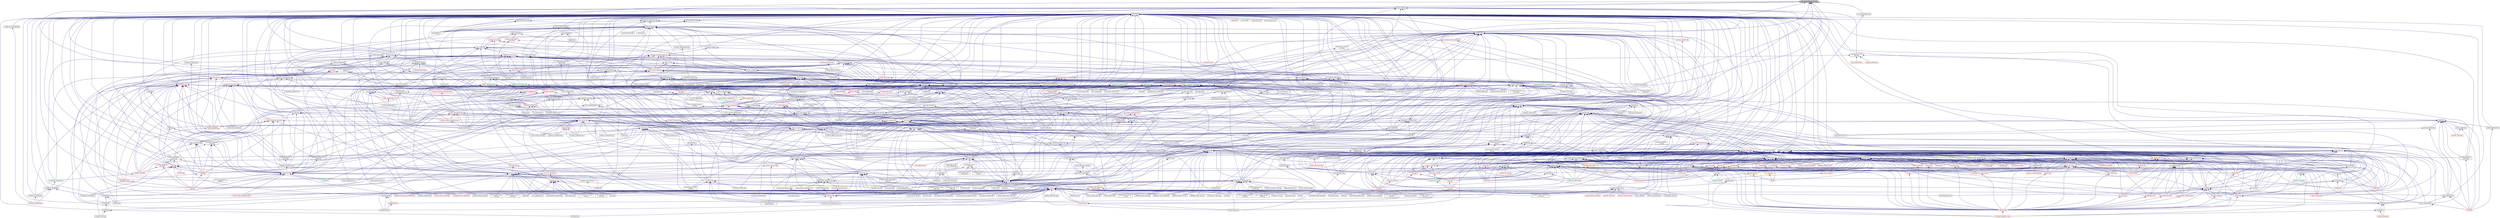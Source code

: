digraph "get_worker_thread_num.hpp"
{
  edge [fontname="Helvetica",fontsize="10",labelfontname="Helvetica",labelfontsize="10"];
  node [fontname="Helvetica",fontsize="10",shape=record];
  Node28 [label="get_worker_thread_num.hpp",height=0.2,width=0.4,color="black", fillcolor="grey75", style="filled", fontcolor="black"];
  Node28 -> Node29 [dir="back",color="midnightblue",fontsize="10",style="solid",fontname="Helvetica"];
  Node29 [label="hpx_fwd.hpp",height=0.2,width=0.4,color="black", fillcolor="white", style="filled",URL="$d5/d46/hpx__fwd_8hpp.html"];
  Node28 -> Node30 [dir="back",color="midnightblue",fontsize="10",style="solid",fontname="Helvetica"];
  Node30 [label="dataflow.hpp",height=0.2,width=0.4,color="black", fillcolor="white", style="filled",URL="$db/d03/lcos_2dataflow_8hpp.html"];
  Node30 -> Node31 [dir="back",color="midnightblue",fontsize="10",style="solid",fontname="Helvetica"];
  Node31 [label="dataflow.hpp",height=0.2,width=0.4,color="black", fillcolor="white", style="filled",URL="$d6/dd8/dataflow_8hpp.html"];
  Node31 -> Node32 [dir="back",color="midnightblue",fontsize="10",style="solid",fontname="Helvetica"];
  Node32 [label="jacobi_hpx.cpp",height=0.2,width=0.4,color="black", fillcolor="white", style="filled",URL="$d8/d72/jacobi__hpx_8cpp.html"];
  Node31 -> Node33 [dir="back",color="midnightblue",fontsize="10",style="solid",fontname="Helvetica"];
  Node33 [label="interest_calculator.cpp",height=0.2,width=0.4,color="black", fillcolor="white", style="filled",URL="$d2/d86/interest__calculator_8cpp.html"];
  Node31 -> Node34 [dir="back",color="midnightblue",fontsize="10",style="solid",fontname="Helvetica"];
  Node34 [label="target_distribution\l_policy.hpp",height=0.2,width=0.4,color="black", fillcolor="white", style="filled",URL="$d4/d4a/compute_2host_2target__distribution__policy_8hpp.html"];
  Node34 -> Node35 [dir="back",color="midnightblue",fontsize="10",style="solid",fontname="Helvetica"];
  Node35 [label="host.hpp",height=0.2,width=0.4,color="red", fillcolor="white", style="filled",URL="$dd/d78/host_8hpp.html"];
  Node31 -> Node43 [dir="back",color="midnightblue",fontsize="10",style="solid",fontname="Helvetica"];
  Node43 [label="dataflow.hpp",height=0.2,width=0.4,color="black", fillcolor="white", style="filled",URL="$db/db6/include_2dataflow_8hpp.html"];
  Node43 -> Node44 [dir="back",color="midnightblue",fontsize="10",style="solid",fontname="Helvetica"];
  Node44 [label="lcos.hpp",height=0.2,width=0.4,color="red", fillcolor="white", style="filled",URL="$d5/deb/lcos_8hpp.html"];
  Node44 -> Node47 [dir="back",color="midnightblue",fontsize="10",style="solid",fontname="Helvetica"];
  Node47 [label="apex_policy_engine\l_active_thread_count.cpp",height=0.2,width=0.4,color="black", fillcolor="white", style="filled",URL="$d5/d01/apex__policy__engine__active__thread__count_8cpp.html"];
  Node44 -> Node50 [dir="back",color="midnightblue",fontsize="10",style="solid",fontname="Helvetica"];
  Node50 [label="heartbeat.cpp",height=0.2,width=0.4,color="black", fillcolor="white", style="filled",URL="$d8/d98/heartbeat_8cpp.html"];
  Node44 -> Node32 [dir="back",color="midnightblue",fontsize="10",style="solid",fontname="Helvetica"];
  Node44 -> Node85 [dir="back",color="midnightblue",fontsize="10",style="solid",fontname="Helvetica"];
  Node85 [label="hpx.hpp",height=0.2,width=0.4,color="red", fillcolor="white", style="filled",URL="$d0/daa/hpx_8hpp.html"];
  Node85 -> Node91 [dir="back",color="midnightblue",fontsize="10",style="solid",fontname="Helvetica"];
  Node91 [label="1d_stencil_4_repart.cpp",height=0.2,width=0.4,color="black", fillcolor="white", style="filled",URL="$d0/d6b/1d__stencil__4__repart_8cpp.html"];
  Node85 -> Node92 [dir="back",color="midnightblue",fontsize="10",style="solid",fontname="Helvetica"];
  Node92 [label="1d_stencil_4_throttle.cpp",height=0.2,width=0.4,color="black", fillcolor="white", style="filled",URL="$d6/de5/1d__stencil__4__throttle_8cpp.html"];
  Node85 -> Node96 [dir="back",color="midnightblue",fontsize="10",style="solid",fontname="Helvetica"];
  Node96 [label="1d_stencil_8.cpp",height=0.2,width=0.4,color="black", fillcolor="white", style="filled",URL="$df/de0/1d__stencil__8_8cpp.html"];
  Node85 -> Node101 [dir="back",color="midnightblue",fontsize="10",style="solid",fontname="Helvetica"];
  Node101 [label="template_function_accumulator.hpp",height=0.2,width=0.4,color="red", fillcolor="white", style="filled",URL="$d7/da6/server_2template__function__accumulator_8hpp.html"];
  Node85 -> Node108 [dir="back",color="midnightblue",fontsize="10",style="solid",fontname="Helvetica"];
  Node108 [label="ag_client.cpp",height=0.2,width=0.4,color="black", fillcolor="white", style="filled",URL="$d4/d5d/ag__client_8cpp.html"];
  Node85 -> Node60 [dir="back",color="midnightblue",fontsize="10",style="solid",fontname="Helvetica"];
  Node60 [label="grid.cpp",height=0.2,width=0.4,color="black", fillcolor="white", style="filled",URL="$d6/d1b/jacobi__component_2grid_8cpp.html"];
  Node85 -> Node62 [dir="back",color="midnightblue",fontsize="10",style="solid",fontname="Helvetica"];
  Node62 [label="stencil_iterator.cpp",height=0.2,width=0.4,color="black", fillcolor="white", style="filled",URL="$d6/de1/server_2stencil__iterator_8cpp.html"];
  Node85 -> Node32 [dir="back",color="midnightblue",fontsize="10",style="solid",fontname="Helvetica"];
  Node85 -> Node133 [dir="back",color="midnightblue",fontsize="10",style="solid",fontname="Helvetica"];
  Node133 [label="sine.cpp",height=0.2,width=0.4,color="black", fillcolor="white", style="filled",URL="$d3/d0d/server_2sine_8cpp.html"];
  Node85 -> Node135 [dir="back",color="midnightblue",fontsize="10",style="solid",fontname="Helvetica"];
  Node135 [label="sine.cpp",height=0.2,width=0.4,color="black", fillcolor="white", style="filled",URL="$d5/dd8/sine_8cpp.html"];
  Node85 -> Node137 [dir="back",color="midnightblue",fontsize="10",style="solid",fontname="Helvetica"];
  Node137 [label="qt.cpp",height=0.2,width=0.4,color="black", fillcolor="white", style="filled",URL="$df/d90/qt_8cpp.html"];
  Node85 -> Node144 [dir="back",color="midnightblue",fontsize="10",style="solid",fontname="Helvetica"];
  Node144 [label="file_serialization.cpp",height=0.2,width=0.4,color="black", fillcolor="white", style="filled",URL="$de/d58/file__serialization_8cpp.html"];
  Node85 -> Node33 [dir="back",color="midnightblue",fontsize="10",style="solid",fontname="Helvetica"];
  Node85 -> Node161 [dir="back",color="midnightblue",fontsize="10",style="solid",fontname="Helvetica"];
  Node161 [label="random_mem_access_client.cpp",height=0.2,width=0.4,color="black", fillcolor="white", style="filled",URL="$df/d1b/random__mem__access__client_8cpp.html"];
  Node85 -> Node162 [dir="back",color="midnightblue",fontsize="10",style="solid",fontname="Helvetica"];
  Node162 [label="oversubscribing_resource\l_partitioner.cpp",height=0.2,width=0.4,color="black", fillcolor="white", style="filled",URL="$dd/dee/oversubscribing__resource__partitioner_8cpp.html"];
  Node85 -> Node163 [dir="back",color="midnightblue",fontsize="10",style="solid",fontname="Helvetica"];
  Node163 [label="simple_resource_partitioner.cpp",height=0.2,width=0.4,color="black", fillcolor="white", style="filled",URL="$d5/df9/simple__resource__partitioner_8cpp.html"];
  Node85 -> Node167 [dir="back",color="midnightblue",fontsize="10",style="solid",fontname="Helvetica"];
  Node167 [label="interpolator.cpp",height=0.2,width=0.4,color="black", fillcolor="white", style="filled",URL="$d5/d02/interpolator_8cpp.html"];
  Node85 -> Node171 [dir="back",color="midnightblue",fontsize="10",style="solid",fontname="Helvetica"];
  Node171 [label="partition3d.hpp",height=0.2,width=0.4,color="black", fillcolor="white", style="filled",URL="$d1/d50/partition3d_8hpp.html"];
  Node171 -> Node167 [dir="back",color="midnightblue",fontsize="10",style="solid",fontname="Helvetica"];
  Node171 -> Node172 [dir="back",color="midnightblue",fontsize="10",style="solid",fontname="Helvetica"];
  Node172 [label="interpolator.hpp",height=0.2,width=0.4,color="red", fillcolor="white", style="filled",URL="$dc/d3b/interpolator_8hpp.html"];
  Node172 -> Node167 [dir="back",color="midnightblue",fontsize="10",style="solid",fontname="Helvetica"];
  Node85 -> Node172 [dir="back",color="midnightblue",fontsize="10",style="solid",fontname="Helvetica"];
  Node85 -> Node180 [dir="back",color="midnightblue",fontsize="10",style="solid",fontname="Helvetica"];
  Node180 [label="throttle.cpp",height=0.2,width=0.4,color="black", fillcolor="white", style="filled",URL="$de/d56/server_2throttle_8cpp.html"];
  Node85 -> Node181 [dir="back",color="midnightblue",fontsize="10",style="solid",fontname="Helvetica"];
  Node181 [label="throttle.hpp",height=0.2,width=0.4,color="black", fillcolor="white", style="filled",URL="$db/dc9/server_2throttle_8hpp.html"];
  Node181 -> Node180 [dir="back",color="midnightblue",fontsize="10",style="solid",fontname="Helvetica"];
  Node181 -> Node182 [dir="back",color="midnightblue",fontsize="10",style="solid",fontname="Helvetica"];
  Node182 [label="throttle.hpp",height=0.2,width=0.4,color="black", fillcolor="white", style="filled",URL="$d5/dec/stubs_2throttle_8hpp.html"];
  Node182 -> Node183 [dir="back",color="midnightblue",fontsize="10",style="solid",fontname="Helvetica"];
  Node183 [label="throttle.hpp",height=0.2,width=0.4,color="black", fillcolor="white", style="filled",URL="$d2/d2e/throttle_8hpp.html"];
  Node183 -> Node184 [dir="back",color="midnightblue",fontsize="10",style="solid",fontname="Helvetica"];
  Node184 [label="throttle.cpp",height=0.2,width=0.4,color="black", fillcolor="white", style="filled",URL="$db/d02/throttle_8cpp.html"];
  Node183 -> Node185 [dir="back",color="midnightblue",fontsize="10",style="solid",fontname="Helvetica"];
  Node185 [label="throttle_client.cpp",height=0.2,width=0.4,color="black", fillcolor="white", style="filled",URL="$d0/db7/throttle__client_8cpp.html"];
  Node85 -> Node182 [dir="back",color="midnightblue",fontsize="10",style="solid",fontname="Helvetica"];
  Node85 -> Node184 [dir="back",color="midnightblue",fontsize="10",style="solid",fontname="Helvetica"];
  Node85 -> Node183 [dir="back",color="midnightblue",fontsize="10",style="solid",fontname="Helvetica"];
  Node85 -> Node188 [dir="back",color="midnightblue",fontsize="10",style="solid",fontname="Helvetica"];
  Node188 [label="transpose_block_numa.cpp",height=0.2,width=0.4,color="black", fillcolor="white", style="filled",URL="$dd/d3b/transpose__block__numa_8cpp.html"];
  Node85 -> Node194 [dir="back",color="midnightblue",fontsize="10",style="solid",fontname="Helvetica"];
  Node194 [label="simple_central_tuplespace.hpp",height=0.2,width=0.4,color="red", fillcolor="white", style="filled",URL="$db/d69/server_2simple__central__tuplespace_8hpp.html"];
  Node85 -> Node216 [dir="back",color="midnightblue",fontsize="10",style="solid",fontname="Helvetica"];
  Node216 [label="barrier_performance.cpp",height=0.2,width=0.4,color="black", fillcolor="white", style="filled",URL="$d6/d6c/barrier__performance_8cpp.html"];
  Node85 -> Node229 [dir="back",color="midnightblue",fontsize="10",style="solid",fontname="Helvetica"];
  Node229 [label="benchmark_partition.cpp",height=0.2,width=0.4,color="black", fillcolor="white", style="filled",URL="$d9/d88/benchmark__partition_8cpp.html"];
  Node85 -> Node230 [dir="back",color="midnightblue",fontsize="10",style="solid",fontname="Helvetica"];
  Node230 [label="benchmark_partition\l_copy.cpp",height=0.2,width=0.4,color="black", fillcolor="white", style="filled",URL="$d3/d0e/benchmark__partition__copy_8cpp.html"];
  Node85 -> Node251 [dir="back",color="midnightblue",fontsize="10",style="solid",fontname="Helvetica"];
  Node251 [label="dynamic_counters_loaded\l_1508.cpp",height=0.2,width=0.4,color="black", fillcolor="white", style="filled",URL="$db/d58/dynamic__counters__loaded__1508_8cpp.html"];
  Node85 -> Node257 [dir="back",color="midnightblue",fontsize="10",style="solid",fontname="Helvetica"];
  Node257 [label="async_unwrap_1037.cpp",height=0.2,width=0.4,color="black", fillcolor="white", style="filled",URL="$d4/d13/async__unwrap__1037_8cpp.html"];
  Node85 -> Node258 [dir="back",color="midnightblue",fontsize="10",style="solid",fontname="Helvetica"];
  Node258 [label="barrier_hang.cpp",height=0.2,width=0.4,color="black", fillcolor="white", style="filled",URL="$dd/d8b/barrier__hang_8cpp.html"];
  Node85 -> Node262 [dir="back",color="midnightblue",fontsize="10",style="solid",fontname="Helvetica"];
  Node262 [label="dataflow_const_functor\l_773.cpp",height=0.2,width=0.4,color="black", fillcolor="white", style="filled",URL="$d3/df2/dataflow__const__functor__773_8cpp.html"];
  Node85 -> Node263 [dir="back",color="midnightblue",fontsize="10",style="solid",fontname="Helvetica"];
  Node263 [label="dataflow_future_swap.cpp",height=0.2,width=0.4,color="black", fillcolor="white", style="filled",URL="$dc/d8c/dataflow__future__swap_8cpp.html"];
  Node85 -> Node264 [dir="back",color="midnightblue",fontsize="10",style="solid",fontname="Helvetica"];
  Node264 [label="dataflow_future_swap2.cpp",height=0.2,width=0.4,color="black", fillcolor="white", style="filled",URL="$d1/db3/dataflow__future__swap2_8cpp.html"];
  Node85 -> Node265 [dir="back",color="midnightblue",fontsize="10",style="solid",fontname="Helvetica"];
  Node265 [label="dataflow_launch_775.cpp",height=0.2,width=0.4,color="black", fillcolor="white", style="filled",URL="$d7/d0d/dataflow__launch__775_8cpp.html"];
  Node85 -> Node266 [dir="back",color="midnightblue",fontsize="10",style="solid",fontname="Helvetica"];
  Node266 [label="dataflow_recursion\l_1613.cpp",height=0.2,width=0.4,color="black", fillcolor="white", style="filled",URL="$d0/d1f/dataflow__recursion__1613_8cpp.html"];
  Node85 -> Node267 [dir="back",color="midnightblue",fontsize="10",style="solid",fontname="Helvetica"];
  Node267 [label="dataflow_using_774.cpp",height=0.2,width=0.4,color="black", fillcolor="white", style="filled",URL="$d7/dfa/dataflow__using__774_8cpp.html"];
  Node85 -> Node268 [dir="back",color="midnightblue",fontsize="10",style="solid",fontname="Helvetica"];
  Node268 [label="exception_from_continuation\l_1613.cpp",height=0.2,width=0.4,color="black", fillcolor="white", style="filled",URL="$db/d28/exception__from__continuation__1613_8cpp.html"];
  Node85 -> Node271 [dir="back",color="midnightblue",fontsize="10",style="solid",fontname="Helvetica"];
  Node271 [label="future_790.cpp",height=0.2,width=0.4,color="black", fillcolor="white", style="filled",URL="$de/d3d/future__790_8cpp.html"];
  Node85 -> Node273 [dir="back",color="midnightblue",fontsize="10",style="solid",fontname="Helvetica"];
  Node273 [label="future_unwrap_878.cpp",height=0.2,width=0.4,color="black", fillcolor="white", style="filled",URL="$d9/ddf/future__unwrap__878_8cpp.html"];
  Node85 -> Node274 [dir="back",color="midnightblue",fontsize="10",style="solid",fontname="Helvetica"];
  Node274 [label="ignore_while_locked\l_1485.cpp",height=0.2,width=0.4,color="black", fillcolor="white", style="filled",URL="$db/d24/ignore__while__locked__1485_8cpp.html"];
  Node85 -> Node281 [dir="back",color="midnightblue",fontsize="10",style="solid",fontname="Helvetica"];
  Node281 [label="safely_destroy_promise\l_1481.cpp",height=0.2,width=0.4,color="black", fillcolor="white", style="filled",URL="$dd/d62/safely__destroy__promise__1481_8cpp.html"];
  Node85 -> Node282 [dir="back",color="midnightblue",fontsize="10",style="solid",fontname="Helvetica"];
  Node282 [label="set_hpx_limit_798.cpp",height=0.2,width=0.4,color="black", fillcolor="white", style="filled",URL="$d2/dfb/set__hpx__limit__798_8cpp.html"];
  Node85 -> Node301 [dir="back",color="midnightblue",fontsize="10",style="solid",fontname="Helvetica"];
  Node301 [label="papi_counters_segfault\l_1890.cpp",height=0.2,width=0.4,color="black", fillcolor="white", style="filled",URL="$df/d76/papi__counters__segfault__1890_8cpp.html"];
  Node85 -> Node303 [dir="back",color="midnightblue",fontsize="10",style="solid",fontname="Helvetica"];
  Node303 [label="uptime_1737.cpp",height=0.2,width=0.4,color="black", fillcolor="white", style="filled",URL="$d7/d12/uptime__1737_8cpp.html"];
  Node85 -> Node317 [dir="back",color="midnightblue",fontsize="10",style="solid",fontname="Helvetica"];
  Node317 [label="unwrapped_1528.cpp",height=0.2,width=0.4,color="black", fillcolor="white", style="filled",URL="$d7/d63/unwrapped__1528_8cpp.html"];
  Node85 -> Node319 [dir="back",color="midnightblue",fontsize="10",style="solid",fontname="Helvetica"];
  Node319 [label="managed_refcnt_checker.hpp",height=0.2,width=0.4,color="red", fillcolor="white", style="filled",URL="$db/dd0/managed__refcnt__checker_8hpp.html"];
  Node85 -> Node339 [dir="back",color="midnightblue",fontsize="10",style="solid",fontname="Helvetica"];
  Node339 [label="simple_refcnt_checker.hpp",height=0.2,width=0.4,color="red", fillcolor="white", style="filled",URL="$dd/d4e/simple__refcnt__checker_8hpp.html"];
  Node85 -> Node347 [dir="back",color="midnightblue",fontsize="10",style="solid",fontname="Helvetica"];
  Node347 [label="await.cpp",height=0.2,width=0.4,color="black", fillcolor="white", style="filled",URL="$d6/d41/await_8cpp.html"];
  Node85 -> Node349 [dir="back",color="midnightblue",fontsize="10",style="solid",fontname="Helvetica"];
  Node349 [label="condition_variable.cpp",height=0.2,width=0.4,color="black", fillcolor="white", style="filled",URL="$d1/ded/tests_2unit_2lcos_2condition__variable_8cpp.html"];
  Node85 -> Node354 [dir="back",color="midnightblue",fontsize="10",style="solid",fontname="Helvetica"];
  Node354 [label="global_spmd_block.cpp",height=0.2,width=0.4,color="black", fillcolor="white", style="filled",URL="$da/d4f/global__spmd__block_8cpp.html"];
  Node85 -> Node355 [dir="back",color="midnightblue",fontsize="10",style="solid",fontname="Helvetica"];
  Node355 [label="local_barrier.cpp",height=0.2,width=0.4,color="black", fillcolor="white", style="filled",URL="$d2/db4/tests_2unit_2lcos_2local__barrier_8cpp.html"];
  Node85 -> Node356 [dir="back",color="midnightblue",fontsize="10",style="solid",fontname="Helvetica"];
  Node356 [label="local_dataflow.cpp",height=0.2,width=0.4,color="black", fillcolor="white", style="filled",URL="$d9/d92/local__dataflow_8cpp.html"];
  Node85 -> Node357 [dir="back",color="midnightblue",fontsize="10",style="solid",fontname="Helvetica"];
  Node357 [label="local_dataflow_executor.cpp",height=0.2,width=0.4,color="black", fillcolor="white", style="filled",URL="$d2/d73/local__dataflow__executor_8cpp.html"];
  Node85 -> Node358 [dir="back",color="midnightblue",fontsize="10",style="solid",fontname="Helvetica"];
  Node358 [label="local_dataflow_executor\l_v1.cpp",height=0.2,width=0.4,color="black", fillcolor="white", style="filled",URL="$df/d49/local__dataflow__executor__v1_8cpp.html"];
  Node85 -> Node359 [dir="back",color="midnightblue",fontsize="10",style="solid",fontname="Helvetica"];
  Node359 [label="local_dataflow_std\l_array.cpp",height=0.2,width=0.4,color="black", fillcolor="white", style="filled",URL="$db/dcb/local__dataflow__std__array_8cpp.html"];
  Node85 -> Node504 [dir="back",color="midnightblue",fontsize="10",style="solid",fontname="Helvetica"];
  Node504 [label="partition_copy_range.cpp",height=0.2,width=0.4,color="black", fillcolor="white", style="filled",URL="$d6/df9/partition__copy__range_8cpp.html"];
  Node85 -> Node505 [dir="back",color="midnightblue",fontsize="10",style="solid",fontname="Helvetica"];
  Node505 [label="partition_range.cpp",height=0.2,width=0.4,color="black", fillcolor="white", style="filled",URL="$da/d9a/partition__range_8cpp.html"];
  Node85 -> Node569 [dir="back",color="midnightblue",fontsize="10",style="solid",fontname="Helvetica"];
  Node569 [label="spmd_block.cpp",height=0.2,width=0.4,color="black", fillcolor="white", style="filled",URL="$d7/dbf/spmd__block_8cpp.html"];
  Node85 -> Node573 [dir="back",color="midnightblue",fontsize="10",style="solid",fontname="Helvetica"];
  Node573 [label="put_parcels.cpp",height=0.2,width=0.4,color="black", fillcolor="white", style="filled",URL="$df/d23/put__parcels_8cpp.html"];
  Node85 -> Node574 [dir="back",color="midnightblue",fontsize="10",style="solid",fontname="Helvetica"];
  Node574 [label="put_parcels_with_coalescing.cpp",height=0.2,width=0.4,color="black", fillcolor="white", style="filled",URL="$d6/dca/put__parcels__with__coalescing_8cpp.html"];
  Node85 -> Node575 [dir="back",color="midnightblue",fontsize="10",style="solid",fontname="Helvetica"];
  Node575 [label="put_parcels_with_compression.cpp",height=0.2,width=0.4,color="black", fillcolor="white", style="filled",URL="$df/d62/put__parcels__with__compression_8cpp.html"];
  Node44 -> Node591 [dir="back",color="midnightblue",fontsize="10",style="solid",fontname="Helvetica"];
  Node591 [label="broadcast_unwrap_future\l_2885.cpp",height=0.2,width=0.4,color="black", fillcolor="white", style="filled",URL="$da/df6/broadcast__unwrap__future__2885_8cpp.html"];
  Node44 -> Node592 [dir="back",color="midnightblue",fontsize="10",style="solid",fontname="Helvetica"];
  Node592 [label="broadcast_wait_for\l_2822.cpp",height=0.2,width=0.4,color="black", fillcolor="white", style="filled",URL="$dd/de7/broadcast__wait__for__2822_8cpp.html"];
  Node44 -> Node593 [dir="back",color="midnightblue",fontsize="10",style="solid",fontname="Helvetica"];
  Node593 [label="dataflow_791.cpp",height=0.2,width=0.4,color="black", fillcolor="white", style="filled",URL="$d6/da1/dataflow__791_8cpp.html"];
  Node44 -> Node628 [dir="back",color="midnightblue",fontsize="10",style="solid",fontname="Helvetica"];
  Node628 [label="broadcast.cpp",height=0.2,width=0.4,color="black", fillcolor="white", style="filled",URL="$d8/d8b/broadcast_8cpp.html"];
  Node44 -> Node629 [dir="back",color="midnightblue",fontsize="10",style="solid",fontname="Helvetica"];
  Node629 [label="broadcast_apply.cpp",height=0.2,width=0.4,color="black", fillcolor="white", style="filled",URL="$dd/de8/broadcast__apply_8cpp.html"];
  Node44 -> Node634 [dir="back",color="midnightblue",fontsize="10",style="solid",fontname="Helvetica"];
  Node634 [label="fold.cpp",height=0.2,width=0.4,color="black", fillcolor="white", style="filled",URL="$d8/dd8/fold_8cpp.html"];
  Node44 -> Node639 [dir="back",color="midnightblue",fontsize="10",style="solid",fontname="Helvetica"];
  Node639 [label="local_latch.cpp",height=0.2,width=0.4,color="black", fillcolor="white", style="filled",URL="$d4/db4/local__latch_8cpp.html"];
  Node44 -> Node646 [dir="back",color="midnightblue",fontsize="10",style="solid",fontname="Helvetica"];
  Node646 [label="reduce.cpp",height=0.2,width=0.4,color="black", fillcolor="white", style="filled",URL="$d5/d6d/reduce_8cpp.html"];
  Node31 -> Node668 [dir="back",color="midnightblue",fontsize="10",style="solid",fontname="Helvetica"];
  Node668 [label="local_lcos.hpp",height=0.2,width=0.4,color="black", fillcolor="white", style="filled",URL="$db/d67/local__lcos_8hpp.html"];
  Node668 -> Node101 [dir="back",color="midnightblue",fontsize="10",style="solid",fontname="Helvetica"];
  Node668 -> Node669 [dir="back",color="midnightblue",fontsize="10",style="solid",fontname="Helvetica"];
  Node669 [label="allgather_and_gate.hpp",height=0.2,width=0.4,color="red", fillcolor="white", style="filled",URL="$d9/dbb/allgather__and__gate_8hpp.html"];
  Node669 -> Node108 [dir="back",color="midnightblue",fontsize="10",style="solid",fontname="Helvetica"];
  Node668 -> Node194 [dir="back",color="midnightblue",fontsize="10",style="solid",fontname="Helvetica"];
  Node668 -> Node44 [dir="back",color="midnightblue",fontsize="10",style="solid",fontname="Helvetica"];
  Node668 -> Node274 [dir="back",color="midnightblue",fontsize="10",style="solid",fontname="Helvetica"];
  Node668 -> Node281 [dir="back",color="midnightblue",fontsize="10",style="solid",fontname="Helvetica"];
  Node668 -> Node347 [dir="back",color="midnightblue",fontsize="10",style="solid",fontname="Helvetica"];
  Node668 -> Node355 [dir="back",color="midnightblue",fontsize="10",style="solid",fontname="Helvetica"];
  Node668 -> Node356 [dir="back",color="midnightblue",fontsize="10",style="solid",fontname="Helvetica"];
  Node668 -> Node357 [dir="back",color="midnightblue",fontsize="10",style="solid",fontname="Helvetica"];
  Node668 -> Node358 [dir="back",color="midnightblue",fontsize="10",style="solid",fontname="Helvetica"];
  Node668 -> Node359 [dir="back",color="midnightblue",fontsize="10",style="solid",fontname="Helvetica"];
  Node668 -> Node639 [dir="back",color="midnightblue",fontsize="10",style="solid",fontname="Helvetica"];
  Node31 -> Node670 [dir="back",color="midnightblue",fontsize="10",style="solid",fontname="Helvetica"];
  Node670 [label="gather.hpp",height=0.2,width=0.4,color="black", fillcolor="white", style="filled",URL="$d8/d2b/gather_8hpp.html"];
  Node670 -> Node96 [dir="back",color="midnightblue",fontsize="10",style="solid",fontname="Helvetica"];
  Node670 -> Node44 [dir="back",color="midnightblue",fontsize="10",style="solid",fontname="Helvetica"];
  Node31 -> Node671 [dir="back",color="midnightblue",fontsize="10",style="solid",fontname="Helvetica"];
  Node671 [label="rotate.hpp",height=0.2,width=0.4,color="black", fillcolor="white", style="filled",URL="$da/df0/algorithms_2rotate_8hpp.html"];
  Node671 -> Node672 [dir="back",color="midnightblue",fontsize="10",style="solid",fontname="Helvetica"];
  Node672 [label="parallel_rotate.hpp",height=0.2,width=0.4,color="red", fillcolor="white", style="filled",URL="$db/dcd/parallel__rotate_8hpp.html"];
  Node671 -> Node673 [dir="back",color="midnightblue",fontsize="10",style="solid",fontname="Helvetica"];
  Node673 [label="algorithm.hpp",height=0.2,width=0.4,color="red", fillcolor="white", style="filled",URL="$de/d55/algorithm_8hpp.html"];
  Node673 -> Node682 [dir="back",color="midnightblue",fontsize="10",style="solid",fontname="Helvetica"];
  Node682 [label="container_algorithms.hpp",height=0.2,width=0.4,color="red", fillcolor="white", style="filled",URL="$de/da1/container__algorithms_8hpp.html"];
  Node671 -> Node684 [dir="back",color="midnightblue",fontsize="10",style="solid",fontname="Helvetica"];
  Node684 [label="rotate.hpp",height=0.2,width=0.4,color="black", fillcolor="white", style="filled",URL="$da/d1b/container__algorithms_2rotate_8hpp.html"];
  Node684 -> Node672 [dir="back",color="midnightblue",fontsize="10",style="solid",fontname="Helvetica"];
  Node684 -> Node682 [dir="back",color="midnightblue",fontsize="10",style="solid",fontname="Helvetica"];
  Node31 -> Node685 [dir="back",color="midnightblue",fontsize="10",style="solid",fontname="Helvetica"];
  Node685 [label="sort.hpp",height=0.2,width=0.4,color="black", fillcolor="white", style="filled",URL="$d3/d10/algorithms_2sort_8hpp.html"];
  Node685 -> Node686 [dir="back",color="midnightblue",fontsize="10",style="solid",fontname="Helvetica"];
  Node686 [label="parallel_sort.hpp",height=0.2,width=0.4,color="red", fillcolor="white", style="filled",URL="$d4/ddf/parallel__sort_8hpp.html"];
  Node685 -> Node673 [dir="back",color="midnightblue",fontsize="10",style="solid",fontname="Helvetica"];
  Node685 -> Node687 [dir="back",color="midnightblue",fontsize="10",style="solid",fontname="Helvetica"];
  Node687 [label="reduce_by_key.hpp",height=0.2,width=0.4,color="red", fillcolor="white", style="filled",URL="$d9/d4a/reduce__by__key_8hpp.html"];
  Node685 -> Node690 [dir="back",color="midnightblue",fontsize="10",style="solid",fontname="Helvetica"];
  Node690 [label="sort_by_key.hpp",height=0.2,width=0.4,color="red", fillcolor="white", style="filled",URL="$d2/da1/sort__by__key_8hpp.html"];
  Node690 -> Node686 [dir="back",color="midnightblue",fontsize="10",style="solid",fontname="Helvetica"];
  Node685 -> Node691 [dir="back",color="midnightblue",fontsize="10",style="solid",fontname="Helvetica"];
  Node691 [label="sort.hpp",height=0.2,width=0.4,color="black", fillcolor="white", style="filled",URL="$d0/db2/container__algorithms_2sort_8hpp.html"];
  Node691 -> Node686 [dir="back",color="midnightblue",fontsize="10",style="solid",fontname="Helvetica"];
  Node691 -> Node682 [dir="back",color="midnightblue",fontsize="10",style="solid",fontname="Helvetica"];
  Node31 -> Node692 [dir="back",color="midnightblue",fontsize="10",style="solid",fontname="Helvetica"];
  Node692 [label="task_block.hpp",height=0.2,width=0.4,color="black", fillcolor="white", style="filled",URL="$de/db7/task__block_8hpp.html"];
  Node692 -> Node693 [dir="back",color="midnightblue",fontsize="10",style="solid",fontname="Helvetica"];
  Node693 [label="parallel_task_block.hpp",height=0.2,width=0.4,color="red", fillcolor="white", style="filled",URL="$d4/d99/parallel__task__block_8hpp.html"];
  Node31 -> Node694 [dir="back",color="midnightblue",fontsize="10",style="solid",fontname="Helvetica"];
  Node694 [label="foreach_partitioner.hpp",height=0.2,width=0.4,color="black", fillcolor="white", style="filled",URL="$de/deb/foreach__partitioner_8hpp.html"];
  Node694 -> Node695 [dir="back",color="midnightblue",fontsize="10",style="solid",fontname="Helvetica"];
  Node695 [label="copy.hpp",height=0.2,width=0.4,color="red", fillcolor="white", style="filled",URL="$d3/d90/algorithms_2copy_8hpp.html"];
  Node695 -> Node673 [dir="back",color="midnightblue",fontsize="10",style="solid",fontname="Helvetica"];
  Node695 -> Node687 [dir="back",color="midnightblue",fontsize="10",style="solid",fontname="Helvetica"];
  Node695 -> Node698 [dir="back",color="midnightblue",fontsize="10",style="solid",fontname="Helvetica"];
  Node698 [label="remove_copy.hpp",height=0.2,width=0.4,color="red", fillcolor="white", style="filled",URL="$d6/db8/algorithms_2remove__copy_8hpp.html"];
  Node698 -> Node673 [dir="back",color="midnightblue",fontsize="10",style="solid",fontname="Helvetica"];
  Node695 -> Node701 [dir="back",color="midnightblue",fontsize="10",style="solid",fontname="Helvetica"];
  Node701 [label="reverse.hpp",height=0.2,width=0.4,color="red", fillcolor="white", style="filled",URL="$d2/df8/algorithms_2reverse_8hpp.html"];
  Node701 -> Node673 [dir="back",color="midnightblue",fontsize="10",style="solid",fontname="Helvetica"];
  Node701 -> Node671 [dir="back",color="midnightblue",fontsize="10",style="solid",fontname="Helvetica"];
  Node695 -> Node671 [dir="back",color="midnightblue",fontsize="10",style="solid",fontname="Helvetica"];
  Node695 -> Node704 [dir="back",color="midnightblue",fontsize="10",style="solid",fontname="Helvetica"];
  Node704 [label="set_difference.hpp",height=0.2,width=0.4,color="red", fillcolor="white", style="filled",URL="$d9/d20/set__difference_8hpp.html"];
  Node704 -> Node673 [dir="back",color="midnightblue",fontsize="10",style="solid",fontname="Helvetica"];
  Node695 -> Node706 [dir="back",color="midnightblue",fontsize="10",style="solid",fontname="Helvetica"];
  Node706 [label="set_intersection.hpp",height=0.2,width=0.4,color="red", fillcolor="white", style="filled",URL="$d1/dd5/set__intersection_8hpp.html"];
  Node706 -> Node673 [dir="back",color="midnightblue",fontsize="10",style="solid",fontname="Helvetica"];
  Node695 -> Node707 [dir="back",color="midnightblue",fontsize="10",style="solid",fontname="Helvetica"];
  Node707 [label="set_symmetric_difference.hpp",height=0.2,width=0.4,color="red", fillcolor="white", style="filled",URL="$de/da4/set__symmetric__difference_8hpp.html"];
  Node707 -> Node673 [dir="back",color="midnightblue",fontsize="10",style="solid",fontname="Helvetica"];
  Node695 -> Node708 [dir="back",color="midnightblue",fontsize="10",style="solid",fontname="Helvetica"];
  Node708 [label="set_union.hpp",height=0.2,width=0.4,color="red", fillcolor="white", style="filled",URL="$d9/d1a/set__union_8hpp.html"];
  Node708 -> Node673 [dir="back",color="midnightblue",fontsize="10",style="solid",fontname="Helvetica"];
  Node694 -> Node710 [dir="back",color="midnightblue",fontsize="10",style="solid",fontname="Helvetica"];
  Node710 [label="destroy.hpp",height=0.2,width=0.4,color="red", fillcolor="white", style="filled",URL="$df/dd5/destroy_8hpp.html"];
  Node694 -> Node714 [dir="back",color="midnightblue",fontsize="10",style="solid",fontname="Helvetica"];
  Node714 [label="set_operation.hpp",height=0.2,width=0.4,color="black", fillcolor="white", style="filled",URL="$dc/d52/set__operation_8hpp.html"];
  Node714 -> Node704 [dir="back",color="midnightblue",fontsize="10",style="solid",fontname="Helvetica"];
  Node714 -> Node706 [dir="back",color="midnightblue",fontsize="10",style="solid",fontname="Helvetica"];
  Node714 -> Node707 [dir="back",color="midnightblue",fontsize="10",style="solid",fontname="Helvetica"];
  Node714 -> Node708 [dir="back",color="midnightblue",fontsize="10",style="solid",fontname="Helvetica"];
  Node694 -> Node715 [dir="back",color="midnightblue",fontsize="10",style="solid",fontname="Helvetica"];
  Node715 [label="for_each.hpp",height=0.2,width=0.4,color="red", fillcolor="white", style="filled",URL="$d8/d62/algorithms_2for__each_8hpp.html"];
  Node715 -> Node716 [dir="back",color="midnightblue",fontsize="10",style="solid",fontname="Helvetica"];
  Node716 [label="block_allocator.hpp",height=0.2,width=0.4,color="black", fillcolor="white", style="filled",URL="$d9/d7a/block__allocator_8hpp.html"];
  Node716 -> Node35 [dir="back",color="midnightblue",fontsize="10",style="solid",fontname="Helvetica"];
  Node715 -> Node673 [dir="back",color="midnightblue",fontsize="10",style="solid",fontname="Helvetica"];
  Node715 -> Node726 [dir="back",color="midnightblue",fontsize="10",style="solid",fontname="Helvetica"];
  Node726 [label="fill.hpp",height=0.2,width=0.4,color="red", fillcolor="white", style="filled",URL="$d2/d63/algorithms_2fill_8hpp.html"];
  Node726 -> Node673 [dir="back",color="midnightblue",fontsize="10",style="solid",fontname="Helvetica"];
  Node715 -> Node730 [dir="back",color="midnightblue",fontsize="10",style="solid",fontname="Helvetica"];
  Node730 [label="generate.hpp",height=0.2,width=0.4,color="red", fillcolor="white", style="filled",URL="$d5/da9/algorithms_2generate_8hpp.html"];
  Node730 -> Node673 [dir="back",color="midnightblue",fontsize="10",style="solid",fontname="Helvetica"];
  Node730 -> Node733 [dir="back",color="midnightblue",fontsize="10",style="solid",fontname="Helvetica"];
  Node733 [label="generate.hpp",height=0.2,width=0.4,color="red", fillcolor="white", style="filled",URL="$d2/d5d/segmented__algorithms_2generate_8hpp.html"];
  Node715 -> Node734 [dir="back",color="midnightblue",fontsize="10",style="solid",fontname="Helvetica"];
  Node734 [label="lexicographical_compare.hpp",height=0.2,width=0.4,color="red", fillcolor="white", style="filled",URL="$d5/ddd/lexicographical__compare_8hpp.html"];
  Node734 -> Node673 [dir="back",color="midnightblue",fontsize="10",style="solid",fontname="Helvetica"];
  Node715 -> Node687 [dir="back",color="midnightblue",fontsize="10",style="solid",fontname="Helvetica"];
  Node715 -> Node736 [dir="back",color="midnightblue",fontsize="10",style="solid",fontname="Helvetica"];
  Node736 [label="replace.hpp",height=0.2,width=0.4,color="red", fillcolor="white", style="filled",URL="$d6/db6/algorithms_2replace_8hpp.html"];
  Node736 -> Node673 [dir="back",color="midnightblue",fontsize="10",style="solid",fontname="Helvetica"];
  Node715 -> Node701 [dir="back",color="midnightblue",fontsize="10",style="solid",fontname="Helvetica"];
  Node715 -> Node739 [dir="back",color="midnightblue",fontsize="10",style="solid",fontname="Helvetica"];
  Node739 [label="search.hpp",height=0.2,width=0.4,color="red", fillcolor="white", style="filled",URL="$d7/d6f/search_8hpp.html"];
  Node739 -> Node673 [dir="back",color="midnightblue",fontsize="10",style="solid",fontname="Helvetica"];
  Node715 -> Node741 [dir="back",color="midnightblue",fontsize="10",style="solid",fontname="Helvetica"];
  Node741 [label="swap_ranges.hpp",height=0.2,width=0.4,color="red", fillcolor="white", style="filled",URL="$df/d24/swap__ranges_8hpp.html"];
  Node741 -> Node673 [dir="back",color="midnightblue",fontsize="10",style="solid",fontname="Helvetica"];
  Node715 -> Node744 [dir="back",color="midnightblue",fontsize="10",style="solid",fontname="Helvetica"];
  Node744 [label="for_each.hpp",height=0.2,width=0.4,color="red", fillcolor="white", style="filled",URL="$de/daa/segmented__algorithms_2for__each_8hpp.html"];
  Node744 -> Node745 [dir="back",color="midnightblue",fontsize="10",style="solid",fontname="Helvetica"];
  Node745 [label="fill.hpp",height=0.2,width=0.4,color="red", fillcolor="white", style="filled",URL="$de/d82/segmented__algorithms_2fill_8hpp.html"];
  Node715 -> Node746 [dir="back",color="midnightblue",fontsize="10",style="solid",fontname="Helvetica"];
  Node746 [label="numa_allocator.hpp",height=0.2,width=0.4,color="black", fillcolor="white", style="filled",URL="$d7/df0/numa__allocator_8hpp.html"];
  Node746 -> Node188 [dir="back",color="midnightblue",fontsize="10",style="solid",fontname="Helvetica"];
  Node694 -> Node747 [dir="back",color="midnightblue",fontsize="10",style="solid",fontname="Helvetica"];
  Node747 [label="move.hpp",height=0.2,width=0.4,color="red", fillcolor="white", style="filled",URL="$d4/d71/move_8hpp.html"];
  Node747 -> Node673 [dir="back",color="midnightblue",fontsize="10",style="solid",fontname="Helvetica"];
  Node694 -> Node749 [dir="back",color="midnightblue",fontsize="10",style="solid",fontname="Helvetica"];
  Node749 [label="transform.hpp",height=0.2,width=0.4,color="red", fillcolor="white", style="filled",URL="$d4/d47/algorithms_2transform_8hpp.html"];
  Node749 -> Node757 [dir="back",color="midnightblue",fontsize="10",style="solid",fontname="Helvetica"];
  Node757 [label="transform.hpp",height=0.2,width=0.4,color="red", fillcolor="white", style="filled",URL="$d8/d80/segmented__algorithms_2transform_8hpp.html"];
  Node694 -> Node758 [dir="back",color="midnightblue",fontsize="10",style="solid",fontname="Helvetica"];
  Node758 [label="unique.hpp",height=0.2,width=0.4,color="red", fillcolor="white", style="filled",URL="$d8/d56/algorithms_2unique_8hpp.html"];
  Node31 -> Node762 [dir="back",color="midnightblue",fontsize="10",style="solid",fontname="Helvetica"];
  Node762 [label="partitioner.hpp",height=0.2,width=0.4,color="black", fillcolor="white", style="filled",URL="$d6/d03/parallel_2util_2partitioner_8hpp.html"];
  Node762 -> Node763 [dir="back",color="midnightblue",fontsize="10",style="solid",fontname="Helvetica"];
  Node763 [label="adjacent_difference.hpp",height=0.2,width=0.4,color="red", fillcolor="white", style="filled",URL="$d1/d17/adjacent__difference_8hpp.html"];
  Node762 -> Node767 [dir="back",color="midnightblue",fontsize="10",style="solid",fontname="Helvetica"];
  Node767 [label="adjacent_find.hpp",height=0.2,width=0.4,color="red", fillcolor="white", style="filled",URL="$d6/d68/adjacent__find_8hpp.html"];
  Node767 -> Node673 [dir="back",color="midnightblue",fontsize="10",style="solid",fontname="Helvetica"];
  Node762 -> Node769 [dir="back",color="midnightblue",fontsize="10",style="solid",fontname="Helvetica"];
  Node769 [label="all_any_none.hpp",height=0.2,width=0.4,color="red", fillcolor="white", style="filled",URL="$d8/ddd/all__any__none_8hpp.html"];
  Node769 -> Node673 [dir="back",color="midnightblue",fontsize="10",style="solid",fontname="Helvetica"];
  Node762 -> Node771 [dir="back",color="midnightblue",fontsize="10",style="solid",fontname="Helvetica"];
  Node771 [label="count.hpp",height=0.2,width=0.4,color="red", fillcolor="white", style="filled",URL="$d7/d8f/algorithms_2count_8hpp.html"];
  Node771 -> Node673 [dir="back",color="midnightblue",fontsize="10",style="solid",fontname="Helvetica"];
  Node771 -> Node775 [dir="back",color="midnightblue",fontsize="10",style="solid",fontname="Helvetica"];
  Node775 [label="count.hpp",height=0.2,width=0.4,color="red", fillcolor="white", style="filled",URL="$d9/dd7/segmented__algorithms_2count_8hpp.html"];
  Node762 -> Node714 [dir="back",color="midnightblue",fontsize="10",style="solid",fontname="Helvetica"];
  Node762 -> Node776 [dir="back",color="midnightblue",fontsize="10",style="solid",fontname="Helvetica"];
  Node776 [label="equal.hpp",height=0.2,width=0.4,color="red", fillcolor="white", style="filled",URL="$dc/d0a/equal_8hpp.html"];
  Node776 -> Node673 [dir="back",color="midnightblue",fontsize="10",style="solid",fontname="Helvetica"];
  Node762 -> Node778 [dir="back",color="midnightblue",fontsize="10",style="solid",fontname="Helvetica"];
  Node778 [label="exclusive_scan.hpp",height=0.2,width=0.4,color="red", fillcolor="white", style="filled",URL="$d8/d31/algorithms_2exclusive__scan_8hpp.html"];
  Node778 -> Node783 [dir="back",color="midnightblue",fontsize="10",style="solid",fontname="Helvetica"];
  Node783 [label="exclusive_scan.hpp",height=0.2,width=0.4,color="red", fillcolor="white", style="filled",URL="$d0/d53/segmented__algorithms_2exclusive__scan_8hpp.html"];
  Node783 -> Node784 [dir="back",color="midnightblue",fontsize="10",style="solid",fontname="Helvetica"];
  Node784 [label="transform_exclusive\l_scan.hpp",height=0.2,width=0.4,color="red", fillcolor="white", style="filled",URL="$d2/dda/segmented__algorithms_2transform__exclusive__scan_8hpp.html"];
  Node762 -> Node787 [dir="back",color="midnightblue",fontsize="10",style="solid",fontname="Helvetica"];
  Node787 [label="find.hpp",height=0.2,width=0.4,color="red", fillcolor="white", style="filled",URL="$d5/dc1/algorithms_2find_8hpp.html"];
  Node787 -> Node673 [dir="back",color="midnightblue",fontsize="10",style="solid",fontname="Helvetica"];
  Node787 -> Node789 [dir="back",color="midnightblue",fontsize="10",style="solid",fontname="Helvetica"];
  Node789 [label="find.hpp",height=0.2,width=0.4,color="red", fillcolor="white", style="filled",URL="$d4/d1f/segmented__algorithms_2find_8hpp.html"];
  Node762 -> Node790 [dir="back",color="midnightblue",fontsize="10",style="solid",fontname="Helvetica"];
  Node790 [label="for_loop.hpp",height=0.2,width=0.4,color="black", fillcolor="white", style="filled",URL="$de/dee/for__loop_8hpp.html"];
  Node790 -> Node162 [dir="back",color="midnightblue",fontsize="10",style="solid",fontname="Helvetica"];
  Node790 -> Node163 [dir="back",color="midnightblue",fontsize="10",style="solid",fontname="Helvetica"];
  Node790 -> Node791 [dir="back",color="midnightblue",fontsize="10",style="solid",fontname="Helvetica"];
  Node791 [label="parallel_for_loop.hpp",height=0.2,width=0.4,color="red", fillcolor="white", style="filled",URL="$d4/d71/parallel__for__loop_8hpp.html"];
  Node790 -> Node673 [dir="back",color="midnightblue",fontsize="10",style="solid",fontname="Helvetica"];
  Node762 -> Node792 [dir="back",color="midnightblue",fontsize="10",style="solid",fontname="Helvetica"];
  Node792 [label="includes.hpp",height=0.2,width=0.4,color="red", fillcolor="white", style="filled",URL="$d5/d6e/includes_8hpp.html"];
  Node792 -> Node673 [dir="back",color="midnightblue",fontsize="10",style="solid",fontname="Helvetica"];
  Node762 -> Node793 [dir="back",color="midnightblue",fontsize="10",style="solid",fontname="Helvetica"];
  Node793 [label="inclusive_scan.hpp",height=0.2,width=0.4,color="red", fillcolor="white", style="filled",URL="$da/dbf/algorithms_2inclusive__scan_8hpp.html"];
  Node793 -> Node778 [dir="back",color="midnightblue",fontsize="10",style="solid",fontname="Helvetica"];
  Node793 -> Node687 [dir="back",color="midnightblue",fontsize="10",style="solid",fontname="Helvetica"];
  Node793 -> Node794 [dir="back",color="midnightblue",fontsize="10",style="solid",fontname="Helvetica"];
  Node794 [label="transform_inclusive\l_scan.hpp",height=0.2,width=0.4,color="red", fillcolor="white", style="filled",URL="$d2/dc9/algorithms_2transform__inclusive__scan_8hpp.html"];
  Node794 -> Node795 [dir="back",color="midnightblue",fontsize="10",style="solid",fontname="Helvetica"];
  Node795 [label="transform_exclusive\l_scan.hpp",height=0.2,width=0.4,color="red", fillcolor="white", style="filled",URL="$d6/d4e/algorithms_2transform__exclusive__scan_8hpp.html"];
  Node795 -> Node784 [dir="back",color="midnightblue",fontsize="10",style="solid",fontname="Helvetica"];
  Node794 -> Node796 [dir="back",color="midnightblue",fontsize="10",style="solid",fontname="Helvetica"];
  Node796 [label="transform_inclusive\l_scan.hpp",height=0.2,width=0.4,color="red", fillcolor="white", style="filled",URL="$d7/d20/segmented__algorithms_2transform__inclusive__scan_8hpp.html"];
  Node793 -> Node797 [dir="back",color="midnightblue",fontsize="10",style="solid",fontname="Helvetica"];
  Node797 [label="inclusive_scan.hpp",height=0.2,width=0.4,color="red", fillcolor="white", style="filled",URL="$d8/de5/segmented__algorithms_2inclusive__scan_8hpp.html"];
  Node797 -> Node796 [dir="back",color="midnightblue",fontsize="10",style="solid",fontname="Helvetica"];
  Node762 -> Node798 [dir="back",color="midnightblue",fontsize="10",style="solid",fontname="Helvetica"];
  Node798 [label="is_heap.hpp",height=0.2,width=0.4,color="black", fillcolor="white", style="filled",URL="$df/d5d/algorithms_2is__heap_8hpp.html"];
  Node798 -> Node799 [dir="back",color="midnightblue",fontsize="10",style="solid",fontname="Helvetica"];
  Node799 [label="parallel_is_heap.hpp",height=0.2,width=0.4,color="red", fillcolor="white", style="filled",URL="$da/df8/parallel__is__heap_8hpp.html"];
  Node798 -> Node801 [dir="back",color="midnightblue",fontsize="10",style="solid",fontname="Helvetica"];
  Node801 [label="is_heap.hpp",height=0.2,width=0.4,color="black", fillcolor="white", style="filled",URL="$d1/d17/container__algorithms_2is__heap_8hpp.html"];
  Node801 -> Node799 [dir="back",color="midnightblue",fontsize="10",style="solid",fontname="Helvetica"];
  Node801 -> Node682 [dir="back",color="midnightblue",fontsize="10",style="solid",fontname="Helvetica"];
  Node762 -> Node802 [dir="back",color="midnightblue",fontsize="10",style="solid",fontname="Helvetica"];
  Node802 [label="is_partitioned.hpp",height=0.2,width=0.4,color="black", fillcolor="white", style="filled",URL="$d8/dcf/is__partitioned_8hpp.html"];
  Node802 -> Node803 [dir="back",color="midnightblue",fontsize="10",style="solid",fontname="Helvetica"];
  Node803 [label="parallel_is_partitioned.hpp",height=0.2,width=0.4,color="red", fillcolor="white", style="filled",URL="$db/d48/parallel__is__partitioned_8hpp.html"];
  Node802 -> Node673 [dir="back",color="midnightblue",fontsize="10",style="solid",fontname="Helvetica"];
  Node762 -> Node804 [dir="back",color="midnightblue",fontsize="10",style="solid",fontname="Helvetica"];
  Node804 [label="is_sorted.hpp",height=0.2,width=0.4,color="red", fillcolor="white", style="filled",URL="$d7/d12/is__sorted_8hpp.html"];
  Node804 -> Node673 [dir="back",color="midnightblue",fontsize="10",style="solid",fontname="Helvetica"];
  Node762 -> Node734 [dir="back",color="midnightblue",fontsize="10",style="solid",fontname="Helvetica"];
  Node762 -> Node806 [dir="back",color="midnightblue",fontsize="10",style="solid",fontname="Helvetica"];
  Node806 [label="minmax.hpp",height=0.2,width=0.4,color="red", fillcolor="white", style="filled",URL="$d0/d81/algorithms_2minmax_8hpp.html"];
  Node806 -> Node673 [dir="back",color="midnightblue",fontsize="10",style="solid",fontname="Helvetica"];
  Node806 -> Node809 [dir="back",color="midnightblue",fontsize="10",style="solid",fontname="Helvetica"];
  Node809 [label="minmax.hpp",height=0.2,width=0.4,color="red", fillcolor="white", style="filled",URL="$db/d7e/segmented__algorithms_2minmax_8hpp.html"];
  Node762 -> Node810 [dir="back",color="midnightblue",fontsize="10",style="solid",fontname="Helvetica"];
  Node810 [label="mismatch.hpp",height=0.2,width=0.4,color="red", fillcolor="white", style="filled",URL="$d8/d5c/mismatch_8hpp.html"];
  Node810 -> Node673 [dir="back",color="midnightblue",fontsize="10",style="solid",fontname="Helvetica"];
  Node810 -> Node734 [dir="back",color="midnightblue",fontsize="10",style="solid",fontname="Helvetica"];
  Node762 -> Node812 [dir="back",color="midnightblue",fontsize="10",style="solid",fontname="Helvetica"];
  Node812 [label="reduce.hpp",height=0.2,width=0.4,color="red", fillcolor="white", style="filled",URL="$d1/da8/parallel_2algorithms_2reduce_8hpp.html"];
  Node812 -> Node813 [dir="back",color="midnightblue",fontsize="10",style="solid",fontname="Helvetica"];
  Node813 [label="reduce.hpp",height=0.2,width=0.4,color="red", fillcolor="white", style="filled",URL="$d8/d1a/parallel_2segmented__algorithms_2reduce_8hpp.html"];
  Node762 -> Node739 [dir="back",color="midnightblue",fontsize="10",style="solid",fontname="Helvetica"];
  Node762 -> Node795 [dir="back",color="midnightblue",fontsize="10",style="solid",fontname="Helvetica"];
  Node762 -> Node794 [dir="back",color="midnightblue",fontsize="10",style="solid",fontname="Helvetica"];
  Node762 -> Node814 [dir="back",color="midnightblue",fontsize="10",style="solid",fontname="Helvetica"];
  Node814 [label="transform_reduce.hpp",height=0.2,width=0.4,color="red", fillcolor="white", style="filled",URL="$d1/da3/algorithms_2transform__reduce_8hpp.html"];
  Node814 -> Node817 [dir="back",color="midnightblue",fontsize="10",style="solid",fontname="Helvetica"];
  Node817 [label="transform_reduce.hpp",height=0.2,width=0.4,color="red", fillcolor="white", style="filled",URL="$d5/da7/segmented__algorithms_2transform__reduce_8hpp.html"];
  Node762 -> Node818 [dir="back",color="midnightblue",fontsize="10",style="solid",fontname="Helvetica"];
  Node818 [label="transform_reduce_binary.hpp",height=0.2,width=0.4,color="red", fillcolor="white", style="filled",URL="$d9/d0f/transform__reduce__binary_8hpp.html"];
  Node31 -> Node819 [dir="back",color="midnightblue",fontsize="10",style="solid",fontname="Helvetica"];
  Node819 [label="partitioner_with_cleanup.hpp",height=0.2,width=0.4,color="black", fillcolor="white", style="filled",URL="$d5/ded/partitioner__with__cleanup_8hpp.html"];
  Node819 -> Node716 [dir="back",color="midnightblue",fontsize="10",style="solid",fontname="Helvetica"];
  Node819 -> Node820 [dir="back",color="midnightblue",fontsize="10",style="solid",fontname="Helvetica"];
  Node820 [label="uninitialized_copy.hpp",height=0.2,width=0.4,color="red", fillcolor="white", style="filled",URL="$dd/d85/uninitialized__copy_8hpp.html"];
  Node819 -> Node822 [dir="back",color="midnightblue",fontsize="10",style="solid",fontname="Helvetica"];
  Node822 [label="uninitialized_default\l_construct.hpp",height=0.2,width=0.4,color="red", fillcolor="white", style="filled",URL="$db/d72/uninitialized__default__construct_8hpp.html"];
  Node819 -> Node824 [dir="back",color="midnightblue",fontsize="10",style="solid",fontname="Helvetica"];
  Node824 [label="uninitialized_fill.hpp",height=0.2,width=0.4,color="red", fillcolor="white", style="filled",URL="$dc/d5a/uninitialized__fill_8hpp.html"];
  Node819 -> Node826 [dir="back",color="midnightblue",fontsize="10",style="solid",fontname="Helvetica"];
  Node826 [label="uninitialized_move.hpp",height=0.2,width=0.4,color="red", fillcolor="white", style="filled",URL="$d5/d93/uninitialized__move_8hpp.html"];
  Node819 -> Node828 [dir="back",color="midnightblue",fontsize="10",style="solid",fontname="Helvetica"];
  Node828 [label="uninitialized_value\l_construct.hpp",height=0.2,width=0.4,color="red", fillcolor="white", style="filled",URL="$d5/dcf/uninitialized__value__construct_8hpp.html"];
  Node31 -> Node830 [dir="back",color="midnightblue",fontsize="10",style="solid",fontname="Helvetica"];
  Node830 [label="scan_partitioner.hpp",height=0.2,width=0.4,color="black", fillcolor="white", style="filled",URL="$dd/d59/scan__partitioner_8hpp.html"];
  Node830 -> Node695 [dir="back",color="midnightblue",fontsize="10",style="solid",fontname="Helvetica"];
  Node830 -> Node778 [dir="back",color="midnightblue",fontsize="10",style="solid",fontname="Helvetica"];
  Node830 -> Node793 [dir="back",color="midnightblue",fontsize="10",style="solid",fontname="Helvetica"];
  Node830 -> Node831 [dir="back",color="midnightblue",fontsize="10",style="solid",fontname="Helvetica"];
  Node831 [label="partition.hpp",height=0.2,width=0.4,color="black", fillcolor="white", style="filled",URL="$db/d01/hpx_2parallel_2algorithms_2partition_8hpp.html"];
  Node831 -> Node832 [dir="back",color="midnightblue",fontsize="10",style="solid",fontname="Helvetica"];
  Node832 [label="parallel_partition.hpp",height=0.2,width=0.4,color="black", fillcolor="white", style="filled",URL="$d5/d82/parallel__partition_8hpp.html"];
  Node832 -> Node229 [dir="back",color="midnightblue",fontsize="10",style="solid",fontname="Helvetica"];
  Node832 -> Node230 [dir="back",color="midnightblue",fontsize="10",style="solid",fontname="Helvetica"];
  Node832 -> Node833 [dir="back",color="midnightblue",fontsize="10",style="solid",fontname="Helvetica"];
  Node833 [label="partition_tests.hpp",height=0.2,width=0.4,color="red", fillcolor="white", style="filled",URL="$df/dd8/partition__tests_8hpp.html"];
  Node832 -> Node834 [dir="back",color="midnightblue",fontsize="10",style="solid",fontname="Helvetica"];
  Node834 [label="partition_copy_tests.hpp",height=0.2,width=0.4,color="red", fillcolor="white", style="filled",URL="$d9/dfa/partition__copy__tests_8hpp.html"];
  Node832 -> Node835 [dir="back",color="midnightblue",fontsize="10",style="solid",fontname="Helvetica"];
  Node835 [label="stable_partition_tests.hpp",height=0.2,width=0.4,color="red", fillcolor="white", style="filled",URL="$d0/d99/stable__partition__tests_8hpp.html"];
  Node832 -> Node504 [dir="back",color="midnightblue",fontsize="10",style="solid",fontname="Helvetica"];
  Node832 -> Node505 [dir="back",color="midnightblue",fontsize="10",style="solid",fontname="Helvetica"];
  Node831 -> Node836 [dir="back",color="midnightblue",fontsize="10",style="solid",fontname="Helvetica"];
  Node836 [label="partition.hpp",height=0.2,width=0.4,color="black", fillcolor="white", style="filled",URL="$d2/d20/hpx_2parallel_2container__algorithms_2partition_8hpp.html"];
  Node836 -> Node832 [dir="back",color="midnightblue",fontsize="10",style="solid",fontname="Helvetica"];
  Node836 -> Node682 [dir="back",color="midnightblue",fontsize="10",style="solid",fontname="Helvetica"];
  Node830 -> Node795 [dir="back",color="midnightblue",fontsize="10",style="solid",fontname="Helvetica"];
  Node830 -> Node794 [dir="back",color="midnightblue",fontsize="10",style="solid",fontname="Helvetica"];
  Node830 -> Node758 [dir="back",color="midnightblue",fontsize="10",style="solid",fontname="Helvetica"];
  Node31 -> Node837 [dir="back",color="midnightblue",fontsize="10",style="solid",fontname="Helvetica"];
  Node837 [label="binpacking_distribution\l_policy.hpp",height=0.2,width=0.4,color="black", fillcolor="white", style="filled",URL="$d8/d02/binpacking__distribution__policy_8hpp.html"];
  Node837 -> Node838 [dir="back",color="midnightblue",fontsize="10",style="solid",fontname="Helvetica"];
  Node838 [label="components.hpp",height=0.2,width=0.4,color="red", fillcolor="white", style="filled",URL="$d2/d8d/components_8hpp.html"];
  Node838 -> Node101 [dir="back",color="midnightblue",fontsize="10",style="solid",fontname="Helvetica"];
  Node838 -> Node669 [dir="back",color="midnightblue",fontsize="10",style="solid",fontname="Helvetica"];
  Node838 -> Node57 [dir="back",color="midnightblue",fontsize="10",style="solid",fontname="Helvetica"];
  Node57 [label="solver.hpp",height=0.2,width=0.4,color="red", fillcolor="white", style="filled",URL="$db/d9a/server_2solver_8hpp.html"];
  Node838 -> Node133 [dir="back",color="midnightblue",fontsize="10",style="solid",fontname="Helvetica"];
  Node838 -> Node181 [dir="back",color="midnightblue",fontsize="10",style="solid",fontname="Helvetica"];
  Node838 -> Node185 [dir="back",color="midnightblue",fontsize="10",style="solid",fontname="Helvetica"];
  Node838 -> Node194 [dir="back",color="midnightblue",fontsize="10",style="solid",fontname="Helvetica"];
  Node838 -> Node877 [dir="back",color="midnightblue",fontsize="10",style="solid",fontname="Helvetica"];
  Node877 [label="runtime.hpp",height=0.2,width=0.4,color="red", fillcolor="white", style="filled",URL="$d5/d15/include_2runtime_8hpp.html"];
  Node877 -> Node854 [dir="back",color="midnightblue",fontsize="10",style="solid",fontname="Helvetica"];
  Node854 [label="rnd_future_reduce.cpp",height=0.2,width=0.4,color="black", fillcolor="white", style="filled",URL="$d1/db5/rnd__future__reduce_8cpp.html"];
  Node877 -> Node162 [dir="back",color="midnightblue",fontsize="10",style="solid",fontname="Helvetica"];
  Node877 -> Node163 [dir="back",color="midnightblue",fontsize="10",style="solid",fontname="Helvetica"];
  Node877 -> Node85 [dir="back",color="midnightblue",fontsize="10",style="solid",fontname="Helvetica"];
  Node877 -> Node882 [dir="back",color="midnightblue",fontsize="10",style="solid",fontname="Helvetica"];
  Node882 [label="future_hang_on_then\l_629.cpp",height=0.2,width=0.4,color="black", fillcolor="white", style="filled",URL="$d1/ddc/future__hang__on__then__629_8cpp.html"];
  Node877 -> Node884 [dir="back",color="midnightblue",fontsize="10",style="solid",fontname="Helvetica"];
  Node884 [label="all_counters.cpp",height=0.2,width=0.4,color="black", fillcolor="white", style="filled",URL="$d1/d66/all__counters_8cpp.html"];
  Node838 -> Node906 [dir="back",color="midnightblue",fontsize="10",style="solid",fontname="Helvetica"];
  Node906 [label="future_serialization\l_1898.cpp",height=0.2,width=0.4,color="black", fillcolor="white", style="filled",URL="$da/dde/future__serialization__1898_8cpp.html"];
  Node31 -> Node918 [dir="back",color="midnightblue",fontsize="10",style="solid",fontname="Helvetica"];
  Node918 [label="default_distribution\l_policy.hpp",height=0.2,width=0.4,color="black", fillcolor="white", style="filled",URL="$dd/d99/default__distribution__policy_8hpp.html"];
  Node918 -> Node919 [dir="back",color="midnightblue",fontsize="10",style="solid",fontname="Helvetica"];
  Node919 [label="container_distribution\l_policy.hpp",height=0.2,width=0.4,color="red", fillcolor="white", style="filled",URL="$dd/d5c/container__distribution__policy_8hpp.html"];
  Node919 -> Node920 [dir="back",color="midnightblue",fontsize="10",style="solid",fontname="Helvetica"];
  Node920 [label="partitioned_vector\l_decl.hpp",height=0.2,width=0.4,color="red", fillcolor="white", style="filled",URL="$d2/d77/partitioned__vector__decl_8hpp.html"];
  Node920 -> Node937 [dir="back",color="midnightblue",fontsize="10",style="solid",fontname="Helvetica"];
  Node937 [label="partitioned_vector\l_component_impl.hpp",height=0.2,width=0.4,color="red", fillcolor="white", style="filled",URL="$d1/d79/partitioned__vector__component__impl_8hpp.html"];
  Node937 -> Node939 [dir="back",color="midnightblue",fontsize="10",style="solid",fontname="Helvetica"];
  Node939 [label="partitioned_vector\l_impl.hpp",height=0.2,width=0.4,color="red", fillcolor="white", style="filled",URL="$d0/db1/partitioned__vector__impl_8hpp.html"];
  Node920 -> Node939 [dir="back",color="midnightblue",fontsize="10",style="solid",fontname="Helvetica"];
  Node919 -> Node939 [dir="back",color="midnightblue",fontsize="10",style="solid",fontname="Helvetica"];
  Node919 -> Node944 [dir="back",color="midnightblue",fontsize="10",style="solid",fontname="Helvetica"];
  Node944 [label="unordered_map.hpp",height=0.2,width=0.4,color="red", fillcolor="white", style="filled",URL="$d9/ddf/hpx_2components_2containers_2unordered_2unordered__map_8hpp.html"];
  Node944 -> Node945 [dir="back",color="midnightblue",fontsize="10",style="solid",fontname="Helvetica"];
  Node945 [label="component_storage.hpp",height=0.2,width=0.4,color="red", fillcolor="white", style="filled",URL="$d6/d36/components_2component__storage_2server_2component__storage_8hpp.html"];
  Node945 -> Node946 [dir="back",color="midnightblue",fontsize="10",style="solid",fontname="Helvetica"];
  Node946 [label="component_storage.hpp",height=0.2,width=0.4,color="black", fillcolor="white", style="filled",URL="$d0/dd6/components_2component__storage_2component__storage_8hpp.html"];
  Node946 -> Node947 [dir="back",color="midnightblue",fontsize="10",style="solid",fontname="Helvetica"];
  Node947 [label="migrate_to_storage.hpp",height=0.2,width=0.4,color="black", fillcolor="white", style="filled",URL="$da/d18/migrate__to__storage_8hpp.html"];
  Node947 -> Node948 [dir="back",color="midnightblue",fontsize="10",style="solid",fontname="Helvetica"];
  Node948 [label="component_storage.hpp",height=0.2,width=0.4,color="red", fillcolor="white", style="filled",URL="$d4/dfe/include_2component__storage_8hpp.html"];
  Node946 -> Node948 [dir="back",color="midnightblue",fontsize="10",style="solid",fontname="Helvetica"];
  Node946 -> Node949 [dir="back",color="midnightblue",fontsize="10",style="solid",fontname="Helvetica"];
  Node949 [label="component_storage.cpp",height=0.2,width=0.4,color="black", fillcolor="white", style="filled",URL="$d4/ddf/component__storage_8cpp.html"];
  Node918 -> Node838 [dir="back",color="midnightblue",fontsize="10",style="solid",fontname="Helvetica"];
  Node918 -> Node958 [dir="back",color="midnightblue",fontsize="10",style="solid",fontname="Helvetica"];
  Node958 [label="new.hpp",height=0.2,width=0.4,color="red", fillcolor="white", style="filled",URL="$df/d64/runtime_2components_2new_8hpp.html"];
  Node958 -> Node920 [dir="back",color="midnightblue",fontsize="10",style="solid",fontname="Helvetica"];
  Node958 -> Node939 [dir="back",color="midnightblue",fontsize="10",style="solid",fontname="Helvetica"];
  Node958 -> Node944 [dir="back",color="midnightblue",fontsize="10",style="solid",fontname="Helvetica"];
  Node958 -> Node959 [dir="back",color="midnightblue",fontsize="10",style="solid",fontname="Helvetica"];
  Node959 [label="process.hpp",height=0.2,width=0.4,color="red", fillcolor="white", style="filled",URL="$da/dac/components_2process_2process_8hpp.html"];
  Node958 -> Node838 [dir="back",color="midnightblue",fontsize="10",style="solid",fontname="Helvetica"];
  Node958 -> Node962 [dir="back",color="midnightblue",fontsize="10",style="solid",fontname="Helvetica"];
  Node962 [label="channel.hpp",height=0.2,width=0.4,color="black", fillcolor="white", style="filled",URL="$db/d20/channel_8hpp.html"];
  Node962 -> Node44 [dir="back",color="midnightblue",fontsize="10",style="solid",fontname="Helvetica"];
  Node958 -> Node670 [dir="back",color="midnightblue",fontsize="10",style="solid",fontname="Helvetica"];
  Node958 -> Node949 [dir="back",color="midnightblue",fontsize="10",style="solid",fontname="Helvetica"];
  Node31 -> Node968 [dir="back",color="midnightblue",fontsize="10",style="solid",fontname="Helvetica"];
  Node968 [label="target_distribution\l_policy.hpp",height=0.2,width=0.4,color="black", fillcolor="white", style="filled",URL="$d3/dec/runtime_2components_2target__distribution__policy_8hpp.html"];
  Node968 -> Node969 [dir="back",color="midnightblue",fontsize="10",style="solid",fontname="Helvetica"];
  Node969 [label="migrate_component.hpp",height=0.2,width=0.4,color="black", fillcolor="white", style="filled",URL="$d2/dd9/migrate__component_8hpp.html"];
  Node969 -> Node838 [dir="back",color="midnightblue",fontsize="10",style="solid",fontname="Helvetica"];
  Node31 -> Node593 [dir="back",color="midnightblue",fontsize="10",style="solid",fontname="Helvetica"];
  Node31 -> Node262 [dir="back",color="midnightblue",fontsize="10",style="solid",fontname="Helvetica"];
  Node31 -> Node263 [dir="back",color="midnightblue",fontsize="10",style="solid",fontname="Helvetica"];
  Node31 -> Node264 [dir="back",color="midnightblue",fontsize="10",style="solid",fontname="Helvetica"];
  Node31 -> Node265 [dir="back",color="midnightblue",fontsize="10",style="solid",fontname="Helvetica"];
  Node31 -> Node267 [dir="back",color="midnightblue",fontsize="10",style="solid",fontname="Helvetica"];
  Node31 -> Node282 [dir="back",color="midnightblue",fontsize="10",style="solid",fontname="Helvetica"];
  Node30 -> Node970 [dir="back",color="midnightblue",fontsize="10",style="solid",fontname="Helvetica"];
  Node970 [label="dataflow.hpp",height=0.2,width=0.4,color="black", fillcolor="white", style="filled",URL="$d8/de2/lcos_2local_2dataflow_8hpp.html"];
  Node970 -> Node31 [dir="back",color="midnightblue",fontsize="10",style="solid",fontname="Helvetica"];
  Node970 -> Node971 [dir="back",color="midnightblue",fontsize="10",style="solid",fontname="Helvetica"];
  Node971 [label="scan.hpp",height=0.2,width=0.4,color="black", fillcolor="white", style="filled",URL="$de/dc0/scan_8hpp.html"];
  Node971 -> Node783 [dir="back",color="midnightblue",fontsize="10",style="solid",fontname="Helvetica"];
  Node971 -> Node797 [dir="back",color="midnightblue",fontsize="10",style="solid",fontname="Helvetica"];
  Node971 -> Node784 [dir="back",color="midnightblue",fontsize="10",style="solid",fontname="Helvetica"];
  Node971 -> Node796 [dir="back",color="midnightblue",fontsize="10",style="solid",fontname="Helvetica"];
  Node970 -> Node972 [dir="back",color="midnightblue",fontsize="10",style="solid",fontname="Helvetica"];
  Node972 [label="transfer.hpp",height=0.2,width=0.4,color="black", fillcolor="white", style="filled",URL="$da/d37/parallel_2segmented__algorithms_2detail_2transfer_8hpp.html"];
  Node972 -> Node973 [dir="back",color="midnightblue",fontsize="10",style="solid",fontname="Helvetica"];
  Node973 [label="transfer.hpp",height=0.2,width=0.4,color="black", fillcolor="white", style="filled",URL="$d2/d1f/parallel_2algorithms_2detail_2transfer_8hpp.html"];
  Node973 -> Node695 [dir="back",color="midnightblue",fontsize="10",style="solid",fontname="Helvetica"];
  Node973 -> Node974 [dir="back",color="midnightblue",fontsize="10",style="solid",fontname="Helvetica"];
  Node974 [label="merge.hpp",height=0.2,width=0.4,color="red", fillcolor="white", style="filled",URL="$d6/dc7/algorithms_2merge_8hpp.html"];
  Node973 -> Node747 [dir="back",color="midnightblue",fontsize="10",style="solid",fontname="Helvetica"];
  Node973 -> Node758 [dir="back",color="midnightblue",fontsize="10",style="solid",fontname="Helvetica"];
  Node30 -> Node831 [dir="back",color="midnightblue",fontsize="10",style="solid",fontname="Helvetica"];
  Node30 -> Node978 [dir="back",color="midnightblue",fontsize="10",style="solid",fontname="Helvetica"];
  Node978 [label="performance_counter\l_set.hpp",height=0.2,width=0.4,color="black", fillcolor="white", style="filled",URL="$db/d5c/performance__counter__set_8hpp.html"];
  Node978 -> Node979 [dir="back",color="midnightblue",fontsize="10",style="solid",fontname="Helvetica"];
  Node979 [label="performance_counters.hpp",height=0.2,width=0.4,color="black", fillcolor="white", style="filled",URL="$d6/dac/performance__counters_8hpp.html"];
  Node979 -> Node91 [dir="back",color="midnightblue",fontsize="10",style="solid",fontname="Helvetica"];
  Node979 -> Node92 [dir="back",color="midnightblue",fontsize="10",style="solid",fontname="Helvetica"];
  Node979 -> Node47 [dir="back",color="midnightblue",fontsize="10",style="solid",fontname="Helvetica"];
  Node979 -> Node50 [dir="back",color="midnightblue",fontsize="10",style="solid",fontname="Helvetica"];
  Node979 -> Node856 [dir="back",color="midnightblue",fontsize="10",style="solid",fontname="Helvetica"];
  Node856 [label="access_counter_set.cpp",height=0.2,width=0.4,color="black", fillcolor="white", style="filled",URL="$dc/d52/access__counter__set_8cpp.html"];
  Node979 -> Node980 [dir="back",color="midnightblue",fontsize="10",style="solid",fontname="Helvetica"];
  Node980 [label="simplest_performance\l_counter.cpp",height=0.2,width=0.4,color="black", fillcolor="white", style="filled",URL="$d4/d4e/simplest__performance__counter_8cpp.html"];
  Node979 -> Node135 [dir="back",color="midnightblue",fontsize="10",style="solid",fontname="Helvetica"];
  Node979 -> Node85 [dir="back",color="midnightblue",fontsize="10",style="solid",fontname="Helvetica"];
  Node979 -> Node251 [dir="back",color="midnightblue",fontsize="10",style="solid",fontname="Helvetica"];
  Node979 -> Node981 [dir="back",color="midnightblue",fontsize="10",style="solid",fontname="Helvetica"];
  Node981 [label="discover_counters_1787.cpp",height=0.2,width=0.4,color="black", fillcolor="white", style="filled",URL="$d0/d7f/discover__counters__1787_8cpp.html"];
  Node979 -> Node301 [dir="back",color="midnightblue",fontsize="10",style="solid",fontname="Helvetica"];
  Node979 -> Node303 [dir="back",color="midnightblue",fontsize="10",style="solid",fontname="Helvetica"];
  Node979 -> Node573 [dir="back",color="midnightblue",fontsize="10",style="solid",fontname="Helvetica"];
  Node979 -> Node574 [dir="back",color="midnightblue",fontsize="10",style="solid",fontname="Helvetica"];
  Node979 -> Node575 [dir="back",color="midnightblue",fontsize="10",style="solid",fontname="Helvetica"];
  Node979 -> Node884 [dir="back",color="midnightblue",fontsize="10",style="solid",fontname="Helvetica"];
  Node979 -> Node982 [dir="back",color="midnightblue",fontsize="10",style="solid",fontname="Helvetica"];
  Node982 [label="path_elements.cpp",height=0.2,width=0.4,color="black", fillcolor="white", style="filled",URL="$d0/d80/path__elements_8cpp.html"];
  Node978 -> Node983 [dir="back",color="midnightblue",fontsize="10",style="solid",fontname="Helvetica"];
  Node983 [label="arithmetics_counter.hpp",height=0.2,width=0.4,color="black", fillcolor="white", style="filled",URL="$d1/d64/arithmetics__counter_8hpp.html"];
  Node983 -> Node984 [dir="back",color="midnightblue",fontsize="10",style="solid",fontname="Helvetica"];
  Node984 [label="registry.cpp",height=0.2,width=0.4,color="black", fillcolor="white", style="filled",URL="$d6/d72/registry_8cpp.html"];
  Node983 -> Node985 [dir="back",color="midnightblue",fontsize="10",style="solid",fontname="Helvetica"];
  Node985 [label="arithmetics_counter.cpp",height=0.2,width=0.4,color="black", fillcolor="white", style="filled",URL="$d8/daf/arithmetics__counter_8cpp.html"];
  Node978 -> Node986 [dir="back",color="midnightblue",fontsize="10",style="solid",fontname="Helvetica"];
  Node986 [label="arithmetics_counter\l_extended.hpp",height=0.2,width=0.4,color="black", fillcolor="white", style="filled",URL="$d1/d32/arithmetics__counter__extended_8hpp.html"];
  Node986 -> Node984 [dir="back",color="midnightblue",fontsize="10",style="solid",fontname="Helvetica"];
  Node986 -> Node987 [dir="back",color="midnightblue",fontsize="10",style="solid",fontname="Helvetica"];
  Node987 [label="arithmetics_counter\l_extended.cpp",height=0.2,width=0.4,color="black", fillcolor="white", style="filled",URL="$d2/d43/arithmetics__counter__extended_8cpp.html"];
  Node978 -> Node988 [dir="back",color="midnightblue",fontsize="10",style="solid",fontname="Helvetica"];
  Node988 [label="query_counters.hpp",height=0.2,width=0.4,color="black", fillcolor="white", style="filled",URL="$d2/dc4/query__counters_8hpp.html"];
  Node988 -> Node989 [dir="back",color="midnightblue",fontsize="10",style="solid",fontname="Helvetica"];
  Node989 [label="hpx_init.cpp",height=0.2,width=0.4,color="black", fillcolor="white", style="filled",URL="$d6/dfa/hpx__init_8cpp.html"];
  Node988 -> Node990 [dir="back",color="midnightblue",fontsize="10",style="solid",fontname="Helvetica"];
  Node990 [label="runtime.cpp",height=0.2,width=0.4,color="black", fillcolor="white", style="filled",URL="$d3/dc3/runtime_8cpp.html"];
  Node988 -> Node991 [dir="back",color="midnightblue",fontsize="10",style="solid",fontname="Helvetica"];
  Node991 [label="query_counters.cpp",height=0.2,width=0.4,color="black", fillcolor="white", style="filled",URL="$dc/d8d/query__counters_8cpp.html"];
  Node978 -> Node992 [dir="back",color="midnightblue",fontsize="10",style="solid",fontname="Helvetica"];
  Node992 [label="performance_counter\l_set.cpp",height=0.2,width=0.4,color="black", fillcolor="white", style="filled",URL="$dd/dcb/performance__counter__set_8cpp.html"];
  Node28 -> Node993 [dir="back",color="midnightblue",fontsize="10",style="solid",fontname="Helvetica"];
  Node993 [label="future_data.hpp",height=0.2,width=0.4,color="black", fillcolor="white", style="filled",URL="$d6/db9/future__data_8hpp.html"];
  Node993 -> Node994 [dir="back",color="midnightblue",fontsize="10",style="solid",fontname="Helvetica"];
  Node994 [label="promise_base.hpp",height=0.2,width=0.4,color="black", fillcolor="white", style="filled",URL="$d0/d70/promise__base_8hpp.html"];
  Node994 -> Node995 [dir="back",color="midnightblue",fontsize="10",style="solid",fontname="Helvetica"];
  Node995 [label="promise.hpp",height=0.2,width=0.4,color="black", fillcolor="white", style="filled",URL="$db/d3f/promise_8hpp.html"];
  Node995 -> Node996 [dir="back",color="midnightblue",fontsize="10",style="solid",fontname="Helvetica"];
  Node996 [label="packaged_action.hpp",height=0.2,width=0.4,color="black", fillcolor="white", style="filled",URL="$dd/d59/packaged__action_8hpp.html"];
  Node996 -> Node44 [dir="back",color="midnightblue",fontsize="10",style="solid",fontname="Helvetica"];
  Node996 -> Node997 [dir="back",color="midnightblue",fontsize="10",style="solid",fontname="Helvetica"];
  Node997 [label="async_continue.hpp",height=0.2,width=0.4,color="black", fillcolor="white", style="filled",URL="$d9/d8b/async__continue_8hpp.html"];
  Node997 -> Node998 [dir="back",color="midnightblue",fontsize="10",style="solid",fontname="Helvetica"];
  Node998 [label="async.hpp",height=0.2,width=0.4,color="red", fillcolor="white", style="filled",URL="$d5/d2c/async_8hpp.html"];
  Node998 -> Node62 [dir="back",color="midnightblue",fontsize="10",style="solid",fontname="Helvetica"];
  Node998 -> Node999 [dir="back",color="midnightblue",fontsize="10",style="solid",fontname="Helvetica"];
  Node999 [label="apply.hpp",height=0.2,width=0.4,color="red", fillcolor="white", style="filled",URL="$d7/d4c/apply_8hpp.html"];
  Node999 -> Node30 [dir="back",color="midnightblue",fontsize="10",style="solid",fontname="Helvetica"];
  Node999 -> Node1009 [dir="back",color="midnightblue",fontsize="10",style="solid",fontname="Helvetica"];
  Node1009 [label="parallel_executor.hpp",height=0.2,width=0.4,color="black", fillcolor="white", style="filled",URL="$d8/d39/parallel__executor_8hpp.html"];
  Node1009 -> Node1010 [dir="back",color="midnightblue",fontsize="10",style="solid",fontname="Helvetica"];
  Node1010 [label="execution_policy.hpp",height=0.2,width=0.4,color="red", fillcolor="white", style="filled",URL="$d4/d36/execution__policy_8hpp.html"];
  Node1010 -> Node716 [dir="back",color="midnightblue",fontsize="10",style="solid",fontname="Helvetica"];
  Node1010 -> Node1015 [dir="back",color="midnightblue",fontsize="10",style="solid",fontname="Helvetica"];
  Node1015 [label="spmd_block.hpp",height=0.2,width=0.4,color="black", fillcolor="white", style="filled",URL="$d7/d72/lcos_2local_2spmd__block_8hpp.html"];
  Node1015 -> Node1016 [dir="back",color="midnightblue",fontsize="10",style="solid",fontname="Helvetica"];
  Node1016 [label="spmd_block.hpp",height=0.2,width=0.4,color="black", fillcolor="white", style="filled",URL="$d0/d37/parallel_2spmd__block_8hpp.html"];
  Node1016 -> Node569 [dir="back",color="midnightblue",fontsize="10",style="solid",fontname="Helvetica"];
  Node1010 -> Node1017 [dir="back",color="midnightblue",fontsize="10",style="solid",fontname="Helvetica"];
  Node1017 [label="spmd_block.hpp",height=0.2,width=0.4,color="black", fillcolor="white", style="filled",URL="$d3/d34/lcos_2spmd__block_8hpp.html"];
  Node1017 -> Node922 [dir="back",color="midnightblue",fontsize="10",style="solid",fontname="Helvetica"];
  Node922 [label="coarray.hpp",height=0.2,width=0.4,color="black", fillcolor="white", style="filled",URL="$d0/da7/coarray_8hpp.html"];
  Node922 -> Node923 [dir="back",color="midnightblue",fontsize="10",style="solid",fontname="Helvetica"];
  Node923 [label="coarray.cpp",height=0.2,width=0.4,color="black", fillcolor="white", style="filled",URL="$d8/d2c/coarray_8cpp.html"];
  Node922 -> Node924 [dir="back",color="midnightblue",fontsize="10",style="solid",fontname="Helvetica"];
  Node924 [label="coarray_all_reduce.cpp",height=0.2,width=0.4,color="black", fillcolor="white", style="filled",URL="$da/ddb/coarray__all__reduce_8cpp.html"];
  Node1017 -> Node1018 [dir="back",color="midnightblue",fontsize="10",style="solid",fontname="Helvetica"];
  Node1018 [label="view_element.hpp",height=0.2,width=0.4,color="red", fillcolor="white", style="filled",URL="$de/d49/view__element_8hpp.html"];
  Node1017 -> Node925 [dir="back",color="midnightblue",fontsize="10",style="solid",fontname="Helvetica"];
  Node925 [label="partitioned_vector\l_view.hpp",height=0.2,width=0.4,color="red", fillcolor="white", style="filled",URL="$da/dc2/components_2containers_2partitioned__vector_2partitioned__vector__view_8hpp.html"];
  Node925 -> Node922 [dir="back",color="midnightblue",fontsize="10",style="solid",fontname="Helvetica"];
  Node925 -> Node928 [dir="back",color="midnightblue",fontsize="10",style="solid",fontname="Helvetica"];
  Node928 [label="partitioned_vector\l_subview.cpp",height=0.2,width=0.4,color="black", fillcolor="white", style="filled",URL="$dc/d09/partitioned__vector__subview_8cpp.html"];
  Node925 -> Node929 [dir="back",color="midnightblue",fontsize="10",style="solid",fontname="Helvetica"];
  Node929 [label="partitioned_vector\l_view.cpp",height=0.2,width=0.4,color="black", fillcolor="white", style="filled",URL="$d9/dcf/partitioned__vector__view_8cpp.html"];
  Node1017 -> Node923 [dir="back",color="midnightblue",fontsize="10",style="solid",fontname="Helvetica"];
  Node1017 -> Node924 [dir="back",color="midnightblue",fontsize="10",style="solid",fontname="Helvetica"];
  Node1017 -> Node928 [dir="back",color="midnightblue",fontsize="10",style="solid",fontname="Helvetica"];
  Node1017 -> Node929 [dir="back",color="midnightblue",fontsize="10",style="solid",fontname="Helvetica"];
  Node1017 -> Node930 [dir="back",color="midnightblue",fontsize="10",style="solid",fontname="Helvetica"];
  Node930 [label="partitioned_vector\l_view_iterator.cpp",height=0.2,width=0.4,color="black", fillcolor="white", style="filled",URL="$d6/d94/partitioned__vector__view__iterator_8cpp.html"];
  Node1017 -> Node354 [dir="back",color="midnightblue",fontsize="10",style="solid",fontname="Helvetica"];
  Node1010 -> Node763 [dir="back",color="midnightblue",fontsize="10",style="solid",fontname="Helvetica"];
  Node1010 -> Node767 [dir="back",color="midnightblue",fontsize="10",style="solid",fontname="Helvetica"];
  Node1010 -> Node769 [dir="back",color="midnightblue",fontsize="10",style="solid",fontname="Helvetica"];
  Node1010 -> Node695 [dir="back",color="midnightblue",fontsize="10",style="solid",fontname="Helvetica"];
  Node1010 -> Node771 [dir="back",color="midnightblue",fontsize="10",style="solid",fontname="Helvetica"];
  Node1010 -> Node710 [dir="back",color="midnightblue",fontsize="10",style="solid",fontname="Helvetica"];
  Node1010 -> Node1021 [dir="back",color="midnightblue",fontsize="10",style="solid",fontname="Helvetica"];
  Node1021 [label="dispatch.hpp",height=0.2,width=0.4,color="black", fillcolor="white", style="filled",URL="$dd/dd9/algorithms_2detail_2dispatch_8hpp.html"];
  Node1021 -> Node763 [dir="back",color="midnightblue",fontsize="10",style="solid",fontname="Helvetica"];
  Node1021 -> Node767 [dir="back",color="midnightblue",fontsize="10",style="solid",fontname="Helvetica"];
  Node1021 -> Node769 [dir="back",color="midnightblue",fontsize="10",style="solid",fontname="Helvetica"];
  Node1021 -> Node695 [dir="back",color="midnightblue",fontsize="10",style="solid",fontname="Helvetica"];
  Node1021 -> Node771 [dir="back",color="midnightblue",fontsize="10",style="solid",fontname="Helvetica"];
  Node1021 -> Node710 [dir="back",color="midnightblue",fontsize="10",style="solid",fontname="Helvetica"];
  Node1021 -> Node776 [dir="back",color="midnightblue",fontsize="10",style="solid",fontname="Helvetica"];
  Node1021 -> Node778 [dir="back",color="midnightblue",fontsize="10",style="solid",fontname="Helvetica"];
  Node1021 -> Node726 [dir="back",color="midnightblue",fontsize="10",style="solid",fontname="Helvetica"];
  Node1021 -> Node787 [dir="back",color="midnightblue",fontsize="10",style="solid",fontname="Helvetica"];
  Node1021 -> Node715 [dir="back",color="midnightblue",fontsize="10",style="solid",fontname="Helvetica"];
  Node1021 -> Node790 [dir="back",color="midnightblue",fontsize="10",style="solid",fontname="Helvetica"];
  Node1021 -> Node730 [dir="back",color="midnightblue",fontsize="10",style="solid",fontname="Helvetica"];
  Node1021 -> Node792 [dir="back",color="midnightblue",fontsize="10",style="solid",fontname="Helvetica"];
  Node1021 -> Node793 [dir="back",color="midnightblue",fontsize="10",style="solid",fontname="Helvetica"];
  Node1021 -> Node798 [dir="back",color="midnightblue",fontsize="10",style="solid",fontname="Helvetica"];
  Node1021 -> Node802 [dir="back",color="midnightblue",fontsize="10",style="solid",fontname="Helvetica"];
  Node1021 -> Node804 [dir="back",color="midnightblue",fontsize="10",style="solid",fontname="Helvetica"];
  Node1021 -> Node734 [dir="back",color="midnightblue",fontsize="10",style="solid",fontname="Helvetica"];
  Node1021 -> Node974 [dir="back",color="midnightblue",fontsize="10",style="solid",fontname="Helvetica"];
  Node1021 -> Node806 [dir="back",color="midnightblue",fontsize="10",style="solid",fontname="Helvetica"];
  Node1021 -> Node810 [dir="back",color="midnightblue",fontsize="10",style="solid",fontname="Helvetica"];
  Node1021 -> Node747 [dir="back",color="midnightblue",fontsize="10",style="solid",fontname="Helvetica"];
  Node1021 -> Node831 [dir="back",color="midnightblue",fontsize="10",style="solid",fontname="Helvetica"];
  Node1021 -> Node812 [dir="back",color="midnightblue",fontsize="10",style="solid",fontname="Helvetica"];
  Node1021 -> Node698 [dir="back",color="midnightblue",fontsize="10",style="solid",fontname="Helvetica"];
  Node1021 -> Node736 [dir="back",color="midnightblue",fontsize="10",style="solid",fontname="Helvetica"];
  Node1021 -> Node701 [dir="back",color="midnightblue",fontsize="10",style="solid",fontname="Helvetica"];
  Node1021 -> Node671 [dir="back",color="midnightblue",fontsize="10",style="solid",fontname="Helvetica"];
  Node1021 -> Node739 [dir="back",color="midnightblue",fontsize="10",style="solid",fontname="Helvetica"];
  Node1021 -> Node704 [dir="back",color="midnightblue",fontsize="10",style="solid",fontname="Helvetica"];
  Node1021 -> Node706 [dir="back",color="midnightblue",fontsize="10",style="solid",fontname="Helvetica"];
  Node1021 -> Node707 [dir="back",color="midnightblue",fontsize="10",style="solid",fontname="Helvetica"];
  Node1021 -> Node708 [dir="back",color="midnightblue",fontsize="10",style="solid",fontname="Helvetica"];
  Node1021 -> Node685 [dir="back",color="midnightblue",fontsize="10",style="solid",fontname="Helvetica"];
  Node1021 -> Node741 [dir="back",color="midnightblue",fontsize="10",style="solid",fontname="Helvetica"];
  Node1021 -> Node749 [dir="back",color="midnightblue",fontsize="10",style="solid",fontname="Helvetica"];
  Node1021 -> Node795 [dir="back",color="midnightblue",fontsize="10",style="solid",fontname="Helvetica"];
  Node1021 -> Node794 [dir="back",color="midnightblue",fontsize="10",style="solid",fontname="Helvetica"];
  Node1021 -> Node814 [dir="back",color="midnightblue",fontsize="10",style="solid",fontname="Helvetica"];
  Node1021 -> Node818 [dir="back",color="midnightblue",fontsize="10",style="solid",fontname="Helvetica"];
  Node1021 -> Node820 [dir="back",color="midnightblue",fontsize="10",style="solid",fontname="Helvetica"];
  Node1021 -> Node822 [dir="back",color="midnightblue",fontsize="10",style="solid",fontname="Helvetica"];
  Node1021 -> Node824 [dir="back",color="midnightblue",fontsize="10",style="solid",fontname="Helvetica"];
  Node1021 -> Node826 [dir="back",color="midnightblue",fontsize="10",style="solid",fontname="Helvetica"];
  Node1021 -> Node828 [dir="back",color="midnightblue",fontsize="10",style="solid",fontname="Helvetica"];
  Node1021 -> Node758 [dir="back",color="midnightblue",fontsize="10",style="solid",fontname="Helvetica"];
  Node1021 -> Node775 [dir="back",color="midnightblue",fontsize="10",style="solid",fontname="Helvetica"];
  Node1021 -> Node1022 [dir="back",color="midnightblue",fontsize="10",style="solid",fontname="Helvetica"];
  Node1022 [label="dispatch.hpp",height=0.2,width=0.4,color="black", fillcolor="white", style="filled",URL="$d6/dc5/segmented__algorithms_2detail_2dispatch_8hpp.html"];
  Node1022 -> Node775 [dir="back",color="midnightblue",fontsize="10",style="solid",fontname="Helvetica"];
  Node1022 -> Node1023 [dir="back",color="midnightblue",fontsize="10",style="solid",fontname="Helvetica"];
  Node1023 [label="reduce.hpp",height=0.2,width=0.4,color="black", fillcolor="white", style="filled",URL="$d9/d26/parallel_2segmented__algorithms_2detail_2reduce_8hpp.html"];
  Node1023 -> Node813 [dir="back",color="midnightblue",fontsize="10",style="solid",fontname="Helvetica"];
  Node1023 -> Node817 [dir="back",color="midnightblue",fontsize="10",style="solid",fontname="Helvetica"];
  Node1022 -> Node971 [dir="back",color="midnightblue",fontsize="10",style="solid",fontname="Helvetica"];
  Node1022 -> Node972 [dir="back",color="midnightblue",fontsize="10",style="solid",fontname="Helvetica"];
  Node1022 -> Node783 [dir="back",color="midnightblue",fontsize="10",style="solid",fontname="Helvetica"];
  Node1022 -> Node789 [dir="back",color="midnightblue",fontsize="10",style="solid",fontname="Helvetica"];
  Node1022 -> Node744 [dir="back",color="midnightblue",fontsize="10",style="solid",fontname="Helvetica"];
  Node1022 -> Node733 [dir="back",color="midnightblue",fontsize="10",style="solid",fontname="Helvetica"];
  Node1022 -> Node797 [dir="back",color="midnightblue",fontsize="10",style="solid",fontname="Helvetica"];
  Node1022 -> Node809 [dir="back",color="midnightblue",fontsize="10",style="solid",fontname="Helvetica"];
  Node1022 -> Node813 [dir="back",color="midnightblue",fontsize="10",style="solid",fontname="Helvetica"];
  Node1022 -> Node757 [dir="back",color="midnightblue",fontsize="10",style="solid",fontname="Helvetica"];
  Node1022 -> Node784 [dir="back",color="midnightblue",fontsize="10",style="solid",fontname="Helvetica"];
  Node1022 -> Node796 [dir="back",color="midnightblue",fontsize="10",style="solid",fontname="Helvetica"];
  Node1022 -> Node817 [dir="back",color="midnightblue",fontsize="10",style="solid",fontname="Helvetica"];
  Node1021 -> Node1023 [dir="back",color="midnightblue",fontsize="10",style="solid",fontname="Helvetica"];
  Node1021 -> Node971 [dir="back",color="midnightblue",fontsize="10",style="solid",fontname="Helvetica"];
  Node1021 -> Node972 [dir="back",color="midnightblue",fontsize="10",style="solid",fontname="Helvetica"];
  Node1021 -> Node783 [dir="back",color="midnightblue",fontsize="10",style="solid",fontname="Helvetica"];
  Node1021 -> Node745 [dir="back",color="midnightblue",fontsize="10",style="solid",fontname="Helvetica"];
  Node1021 -> Node789 [dir="back",color="midnightblue",fontsize="10",style="solid",fontname="Helvetica"];
  Node1021 -> Node744 [dir="back",color="midnightblue",fontsize="10",style="solid",fontname="Helvetica"];
  Node1021 -> Node733 [dir="back",color="midnightblue",fontsize="10",style="solid",fontname="Helvetica"];
  Node1021 -> Node797 [dir="back",color="midnightblue",fontsize="10",style="solid",fontname="Helvetica"];
  Node1021 -> Node809 [dir="back",color="midnightblue",fontsize="10",style="solid",fontname="Helvetica"];
  Node1021 -> Node813 [dir="back",color="midnightblue",fontsize="10",style="solid",fontname="Helvetica"];
  Node1021 -> Node757 [dir="back",color="midnightblue",fontsize="10",style="solid",fontname="Helvetica"];
  Node1021 -> Node784 [dir="back",color="midnightblue",fontsize="10",style="solid",fontname="Helvetica"];
  Node1021 -> Node796 [dir="back",color="midnightblue",fontsize="10",style="solid",fontname="Helvetica"];
  Node1021 -> Node817 [dir="back",color="midnightblue",fontsize="10",style="solid",fontname="Helvetica"];
  Node1010 -> Node714 [dir="back",color="midnightblue",fontsize="10",style="solid",fontname="Helvetica"];
  Node1010 -> Node776 [dir="back",color="midnightblue",fontsize="10",style="solid",fontname="Helvetica"];
  Node1010 -> Node778 [dir="back",color="midnightblue",fontsize="10",style="solid",fontname="Helvetica"];
  Node1010 -> Node726 [dir="back",color="midnightblue",fontsize="10",style="solid",fontname="Helvetica"];
  Node1010 -> Node787 [dir="back",color="midnightblue",fontsize="10",style="solid",fontname="Helvetica"];
  Node1010 -> Node715 [dir="back",color="midnightblue",fontsize="10",style="solid",fontname="Helvetica"];
  Node1010 -> Node790 [dir="back",color="midnightblue",fontsize="10",style="solid",fontname="Helvetica"];
  Node1010 -> Node730 [dir="back",color="midnightblue",fontsize="10",style="solid",fontname="Helvetica"];
  Node1010 -> Node792 [dir="back",color="midnightblue",fontsize="10",style="solid",fontname="Helvetica"];
  Node1010 -> Node793 [dir="back",color="midnightblue",fontsize="10",style="solid",fontname="Helvetica"];
  Node1010 -> Node798 [dir="back",color="midnightblue",fontsize="10",style="solid",fontname="Helvetica"];
  Node1010 -> Node802 [dir="back",color="midnightblue",fontsize="10",style="solid",fontname="Helvetica"];
  Node1010 -> Node804 [dir="back",color="midnightblue",fontsize="10",style="solid",fontname="Helvetica"];
  Node1010 -> Node734 [dir="back",color="midnightblue",fontsize="10",style="solid",fontname="Helvetica"];
  Node1010 -> Node974 [dir="back",color="midnightblue",fontsize="10",style="solid",fontname="Helvetica"];
  Node1010 -> Node806 [dir="back",color="midnightblue",fontsize="10",style="solid",fontname="Helvetica"];
  Node1010 -> Node810 [dir="back",color="midnightblue",fontsize="10",style="solid",fontname="Helvetica"];
  Node1010 -> Node747 [dir="back",color="midnightblue",fontsize="10",style="solid",fontname="Helvetica"];
  Node1010 -> Node831 [dir="back",color="midnightblue",fontsize="10",style="solid",fontname="Helvetica"];
  Node1010 -> Node812 [dir="back",color="midnightblue",fontsize="10",style="solid",fontname="Helvetica"];
  Node1010 -> Node698 [dir="back",color="midnightblue",fontsize="10",style="solid",fontname="Helvetica"];
  Node1010 -> Node736 [dir="back",color="midnightblue",fontsize="10",style="solid",fontname="Helvetica"];
  Node1010 -> Node701 [dir="back",color="midnightblue",fontsize="10",style="solid",fontname="Helvetica"];
  Node1010 -> Node671 [dir="back",color="midnightblue",fontsize="10",style="solid",fontname="Helvetica"];
  Node1010 -> Node739 [dir="back",color="midnightblue",fontsize="10",style="solid",fontname="Helvetica"];
  Node1010 -> Node704 [dir="back",color="midnightblue",fontsize="10",style="solid",fontname="Helvetica"];
  Node1010 -> Node706 [dir="back",color="midnightblue",fontsize="10",style="solid",fontname="Helvetica"];
  Node1010 -> Node707 [dir="back",color="midnightblue",fontsize="10",style="solid",fontname="Helvetica"];
  Node1010 -> Node708 [dir="back",color="midnightblue",fontsize="10",style="solid",fontname="Helvetica"];
  Node1010 -> Node685 [dir="back",color="midnightblue",fontsize="10",style="solid",fontname="Helvetica"];
  Node1010 -> Node741 [dir="back",color="midnightblue",fontsize="10",style="solid",fontname="Helvetica"];
  Node1010 -> Node749 [dir="back",color="midnightblue",fontsize="10",style="solid",fontname="Helvetica"];
  Node1010 -> Node795 [dir="back",color="midnightblue",fontsize="10",style="solid",fontname="Helvetica"];
  Node1010 -> Node794 [dir="back",color="midnightblue",fontsize="10",style="solid",fontname="Helvetica"];
  Node1010 -> Node814 [dir="back",color="midnightblue",fontsize="10",style="solid",fontname="Helvetica"];
  Node1010 -> Node818 [dir="back",color="midnightblue",fontsize="10",style="solid",fontname="Helvetica"];
  Node1010 -> Node820 [dir="back",color="midnightblue",fontsize="10",style="solid",fontname="Helvetica"];
  Node1010 -> Node822 [dir="back",color="midnightblue",fontsize="10",style="solid",fontname="Helvetica"];
  Node1010 -> Node824 [dir="back",color="midnightblue",fontsize="10",style="solid",fontname="Helvetica"];
  Node1010 -> Node826 [dir="back",color="midnightblue",fontsize="10",style="solid",fontname="Helvetica"];
  Node1010 -> Node828 [dir="back",color="midnightblue",fontsize="10",style="solid",fontname="Helvetica"];
  Node1010 -> Node758 [dir="back",color="midnightblue",fontsize="10",style="solid",fontname="Helvetica"];
  Node1010 -> Node1024 [dir="back",color="midnightblue",fontsize="10",style="solid",fontname="Helvetica"];
  Node1024 [label="timed_executors.hpp",height=0.2,width=0.4,color="black", fillcolor="white", style="filled",URL="$da/d91/timed__executors_8hpp.html"];
  Node1024 -> Node1025 [dir="back",color="midnightblue",fontsize="10",style="solid",fontname="Helvetica"];
  Node1025 [label="timed_execution.hpp",height=0.2,width=0.4,color="black", fillcolor="white", style="filled",URL="$da/dc1/timed__execution_8hpp.html"];
  Node1025 -> Node1026 [dir="back",color="midnightblue",fontsize="10",style="solid",fontname="Helvetica"];
  Node1026 [label="execution.hpp",height=0.2,width=0.4,color="red", fillcolor="white", style="filled",URL="$d7/d7f/execution_8hpp.html"];
  Node1026 -> Node258 [dir="back",color="midnightblue",fontsize="10",style="solid",fontname="Helvetica"];
  Node1025 -> Node1029 [dir="back",color="midnightblue",fontsize="10",style="solid",fontname="Helvetica"];
  Node1029 [label="thread_timed_execution.hpp",height=0.2,width=0.4,color="black", fillcolor="white", style="filled",URL="$dd/dd0/thread__timed__execution_8hpp.html"];
  Node1029 -> Node1026 [dir="back",color="midnightblue",fontsize="10",style="solid",fontname="Helvetica"];
  Node1029 -> Node1030 [dir="back",color="midnightblue",fontsize="10",style="solid",fontname="Helvetica"];
  Node1030 [label="default_executor.hpp",height=0.2,width=0.4,color="black", fillcolor="white", style="filled",URL="$dc/df1/parallel_2executors_2default__executor_8hpp.html"];
  Node1030 -> Node1031 [dir="back",color="midnightblue",fontsize="10",style="solid",fontname="Helvetica"];
  Node1031 [label="executors.hpp",height=0.2,width=0.4,color="red", fillcolor="white", style="filled",URL="$d6/d4e/parallel_2executors_8hpp.html"];
  Node1031 -> Node162 [dir="back",color="midnightblue",fontsize="10",style="solid",fontname="Helvetica"];
  Node1031 -> Node163 [dir="back",color="midnightblue",fontsize="10",style="solid",fontname="Helvetica"];
  Node1031 -> Node1026 [dir="back",color="midnightblue",fontsize="10",style="solid",fontname="Helvetica"];
  Node1029 -> Node1033 [dir="back",color="midnightblue",fontsize="10",style="solid",fontname="Helvetica"];
  Node1033 [label="this_thread_executors.hpp",height=0.2,width=0.4,color="red", fillcolor="white", style="filled",URL="$da/d68/parallel_2executors_2this__thread__executors_8hpp.html"];
  Node1033 -> Node1031 [dir="back",color="midnightblue",fontsize="10",style="solid",fontname="Helvetica"];
  Node1029 -> Node1034 [dir="back",color="midnightblue",fontsize="10",style="solid",fontname="Helvetica"];
  Node1034 [label="thread_pool_attached\l_executors.hpp",height=0.2,width=0.4,color="red", fillcolor="white", style="filled",URL="$d8/d41/parallel_2executors_2thread__pool__attached__executors_8hpp.html"];
  Node1034 -> Node1035 [dir="back",color="midnightblue",fontsize="10",style="solid",fontname="Helvetica"];
  Node1035 [label="block_executor.hpp",height=0.2,width=0.4,color="black", fillcolor="white", style="filled",URL="$dc/d6f/block__executor_8hpp.html"];
  Node1035 -> Node716 [dir="back",color="midnightblue",fontsize="10",style="solid",fontname="Helvetica"];
  Node1035 -> Node35 [dir="back",color="midnightblue",fontsize="10",style="solid",fontname="Helvetica"];
  Node1034 -> Node1031 [dir="back",color="midnightblue",fontsize="10",style="solid",fontname="Helvetica"];
  Node1029 -> Node1036 [dir="back",color="midnightblue",fontsize="10",style="solid",fontname="Helvetica"];
  Node1036 [label="thread_pool_executors.hpp",height=0.2,width=0.4,color="red", fillcolor="white", style="filled",URL="$d7/dc4/parallel_2executors_2thread__pool__executors_8hpp.html"];
  Node1036 -> Node1031 [dir="back",color="midnightblue",fontsize="10",style="solid",fontname="Helvetica"];
  Node1029 -> Node1037 [dir="back",color="midnightblue",fontsize="10",style="solid",fontname="Helvetica"];
  Node1037 [label="thread_pool_os_executors.hpp",height=0.2,width=0.4,color="red", fillcolor="white", style="filled",URL="$d7/dab/parallel_2executors_2thread__pool__os__executors_8hpp.html"];
  Node1037 -> Node1031 [dir="back",color="midnightblue",fontsize="10",style="solid",fontname="Helvetica"];
  Node1029 -> Node1024 [dir="back",color="midnightblue",fontsize="10",style="solid",fontname="Helvetica"];
  Node1025 -> Node1024 [dir="back",color="midnightblue",fontsize="10",style="solid",fontname="Helvetica"];
  Node1024 -> Node1038 [dir="back",color="midnightblue",fontsize="10",style="solid",fontname="Helvetica"];
  Node1038 [label="timed_execution_fwd.hpp",height=0.2,width=0.4,color="black", fillcolor="white", style="filled",URL="$df/d4e/timed__execution__fwd_8hpp.html"];
  Node1038 -> Node1025 [dir="back",color="midnightblue",fontsize="10",style="solid",fontname="Helvetica"];
  Node1024 -> Node1031 [dir="back",color="midnightblue",fontsize="10",style="solid",fontname="Helvetica"];
  Node1010 -> Node775 [dir="back",color="midnightblue",fontsize="10",style="solid",fontname="Helvetica"];
  Node1010 -> Node1022 [dir="back",color="midnightblue",fontsize="10",style="solid",fontname="Helvetica"];
  Node1010 -> Node1023 [dir="back",color="midnightblue",fontsize="10",style="solid",fontname="Helvetica"];
  Node1010 -> Node971 [dir="back",color="midnightblue",fontsize="10",style="solid",fontname="Helvetica"];
  Node1010 -> Node972 [dir="back",color="midnightblue",fontsize="10",style="solid",fontname="Helvetica"];
  Node1010 -> Node783 [dir="back",color="midnightblue",fontsize="10",style="solid",fontname="Helvetica"];
  Node1010 -> Node745 [dir="back",color="midnightblue",fontsize="10",style="solid",fontname="Helvetica"];
  Node1010 -> Node789 [dir="back",color="midnightblue",fontsize="10",style="solid",fontname="Helvetica"];
  Node1010 -> Node744 [dir="back",color="midnightblue",fontsize="10",style="solid",fontname="Helvetica"];
  Node1010 -> Node733 [dir="back",color="midnightblue",fontsize="10",style="solid",fontname="Helvetica"];
  Node1010 -> Node797 [dir="back",color="midnightblue",fontsize="10",style="solid",fontname="Helvetica"];
  Node1010 -> Node809 [dir="back",color="midnightblue",fontsize="10",style="solid",fontname="Helvetica"];
  Node1010 -> Node813 [dir="back",color="midnightblue",fontsize="10",style="solid",fontname="Helvetica"];
  Node1010 -> Node757 [dir="back",color="midnightblue",fontsize="10",style="solid",fontname="Helvetica"];
  Node1010 -> Node784 [dir="back",color="midnightblue",fontsize="10",style="solid",fontname="Helvetica"];
  Node1010 -> Node796 [dir="back",color="midnightblue",fontsize="10",style="solid",fontname="Helvetica"];
  Node1010 -> Node817 [dir="back",color="midnightblue",fontsize="10",style="solid",fontname="Helvetica"];
  Node1010 -> Node1016 [dir="back",color="midnightblue",fontsize="10",style="solid",fontname="Helvetica"];
  Node1010 -> Node692 [dir="back",color="midnightblue",fontsize="10",style="solid",fontname="Helvetica"];
  Node1010 -> Node1040 [dir="back",color="midnightblue",fontsize="10",style="solid",fontname="Helvetica"];
  Node1040 [label="handle_remote_exceptions.hpp",height=0.2,width=0.4,color="black", fillcolor="white", style="filled",URL="$d2/d13/handle__remote__exceptions_8hpp.html"];
  Node1040 -> Node775 [dir="back",color="midnightblue",fontsize="10",style="solid",fontname="Helvetica"];
  Node1040 -> Node1022 [dir="back",color="midnightblue",fontsize="10",style="solid",fontname="Helvetica"];
  Node1040 -> Node972 [dir="back",color="midnightblue",fontsize="10",style="solid",fontname="Helvetica"];
  Node1040 -> Node789 [dir="back",color="midnightblue",fontsize="10",style="solid",fontname="Helvetica"];
  Node1040 -> Node744 [dir="back",color="midnightblue",fontsize="10",style="solid",fontname="Helvetica"];
  Node1040 -> Node733 [dir="back",color="midnightblue",fontsize="10",style="solid",fontname="Helvetica"];
  Node1040 -> Node809 [dir="back",color="midnightblue",fontsize="10",style="solid",fontname="Helvetica"];
  Node1040 -> Node813 [dir="back",color="midnightblue",fontsize="10",style="solid",fontname="Helvetica"];
  Node1040 -> Node757 [dir="back",color="midnightblue",fontsize="10",style="solid",fontname="Helvetica"];
  Node1040 -> Node817 [dir="back",color="midnightblue",fontsize="10",style="solid",fontname="Helvetica"];
  Node1010 -> Node694 [dir="back",color="midnightblue",fontsize="10",style="solid",fontname="Helvetica"];
  Node1010 -> Node746 [dir="back",color="midnightblue",fontsize="10",style="solid",fontname="Helvetica"];
  Node1010 -> Node762 [dir="back",color="midnightblue",fontsize="10",style="solid",fontname="Helvetica"];
  Node1010 -> Node819 [dir="back",color="midnightblue",fontsize="10",style="solid",fontname="Helvetica"];
  Node1010 -> Node830 [dir="back",color="midnightblue",fontsize="10",style="solid",fontname="Helvetica"];
  Node1010 -> Node258 [dir="back",color="midnightblue",fontsize="10",style="solid",fontname="Helvetica"];
  Node1010 -> Node929 [dir="back",color="midnightblue",fontsize="10",style="solid",fontname="Helvetica"];
  Node1010 -> Node569 [dir="back",color="midnightblue",fontsize="10",style="solid",fontname="Helvetica"];
  Node1009 -> Node1024 [dir="back",color="midnightblue",fontsize="10",style="solid",fontname="Helvetica"];
  Node1009 -> Node1031 [dir="back",color="midnightblue",fontsize="10",style="solid",fontname="Helvetica"];
  Node999 -> Node1041 [dir="back",color="midnightblue",fontsize="10",style="solid",fontname="Helvetica"];
  Node1041 [label="sequenced_executor.hpp",height=0.2,width=0.4,color="black", fillcolor="white", style="filled",URL="$d2/dea/sequenced__executor_8hpp.html"];
  Node1041 -> Node1010 [dir="back",color="midnightblue",fontsize="10",style="solid",fontname="Helvetica"];
  Node1041 -> Node1024 [dir="back",color="midnightblue",fontsize="10",style="solid",fontname="Helvetica"];
  Node1041 -> Node1031 [dir="back",color="midnightblue",fontsize="10",style="solid",fontname="Helvetica"];
  Node999 -> Node1042 [dir="back",color="midnightblue",fontsize="10",style="solid",fontname="Helvetica"];
  Node1042 [label="thread_execution.hpp",height=0.2,width=0.4,color="black", fillcolor="white", style="filled",URL="$da/d8f/thread__execution_8hpp.html"];
  Node1042 -> Node1026 [dir="back",color="midnightblue",fontsize="10",style="solid",fontname="Helvetica"];
  Node1042 -> Node1030 [dir="back",color="midnightblue",fontsize="10",style="solid",fontname="Helvetica"];
  Node1042 -> Node1043 [dir="back",color="midnightblue",fontsize="10",style="solid",fontname="Helvetica"];
  Node1043 [label="service_executors.hpp",height=0.2,width=0.4,color="red", fillcolor="white", style="filled",URL="$db/d5e/parallel_2executors_2service__executors_8hpp.html"];
  Node1043 -> Node1031 [dir="back",color="midnightblue",fontsize="10",style="solid",fontname="Helvetica"];
  Node1043 -> Node1044 [dir="back",color="midnightblue",fontsize="10",style="solid",fontname="Helvetica"];
  Node1044 [label="run_as_os_thread.hpp",height=0.2,width=0.4,color="red", fillcolor="white", style="filled",URL="$dc/d43/run__as__os__thread_8hpp.html"];
  Node1044 -> Node1046 [dir="back",color="midnightblue",fontsize="10",style="solid",fontname="Helvetica"];
  Node1046 [label="threads.hpp",height=0.2,width=0.4,color="red", fillcolor="white", style="filled",URL="$d8/df1/threads_8hpp.html"];
  Node1046 -> Node593 [dir="back",color="midnightblue",fontsize="10",style="solid",fontname="Helvetica"];
  Node1046 -> Node347 [dir="back",color="midnightblue",fontsize="10",style="solid",fontname="Helvetica"];
  Node1046 -> Node355 [dir="back",color="midnightblue",fontsize="10",style="solid",fontname="Helvetica"];
  Node1046 -> Node356 [dir="back",color="midnightblue",fontsize="10",style="solid",fontname="Helvetica"];
  Node1046 -> Node357 [dir="back",color="midnightblue",fontsize="10",style="solid",fontname="Helvetica"];
  Node1046 -> Node358 [dir="back",color="midnightblue",fontsize="10",style="solid",fontname="Helvetica"];
  Node1046 -> Node359 [dir="back",color="midnightblue",fontsize="10",style="solid",fontname="Helvetica"];
  Node1046 -> Node1052 [dir="back",color="midnightblue",fontsize="10",style="solid",fontname="Helvetica"];
  Node1052 [label="unwrap.cpp",height=0.2,width=0.4,color="black", fillcolor="white", style="filled",URL="$df/d62/unwrap_8cpp.html"];
  Node1044 -> Node1053 [dir="back",color="midnightblue",fontsize="10",style="solid",fontname="Helvetica"];
  Node1053 [label="child_component.cpp",height=0.2,width=0.4,color="black", fillcolor="white", style="filled",URL="$df/dd7/child__component_8cpp.html"];
  Node1042 -> Node1033 [dir="back",color="midnightblue",fontsize="10",style="solid",fontname="Helvetica"];
  Node1042 -> Node1034 [dir="back",color="midnightblue",fontsize="10",style="solid",fontname="Helvetica"];
  Node1042 -> Node1036 [dir="back",color="midnightblue",fontsize="10",style="solid",fontname="Helvetica"];
  Node1042 -> Node1037 [dir="back",color="midnightblue",fontsize="10",style="solid",fontname="Helvetica"];
  Node999 -> Node989 [dir="back",color="midnightblue",fontsize="10",style="solid",fontname="Helvetica"];
  Node999 -> Node1057 [dir="back",color="midnightblue",fontsize="10",style="solid",fontname="Helvetica"];
  Node1057 [label="addressing_service.cpp",height=0.2,width=0.4,color="black", fillcolor="white", style="filled",URL="$d7/d38/addressing__service_8cpp.html"];
  Node999 -> Node1059 [dir="back",color="midnightblue",fontsize="10",style="solid",fontname="Helvetica"];
  Node1059 [label="runtime_support_server.cpp",height=0.2,width=0.4,color="black", fillcolor="white", style="filled",URL="$de/d5c/runtime__support__server_8cpp.html"];
  Node999 -> Node1062 [dir="back",color="midnightblue",fontsize="10",style="solid",fontname="Helvetica"];
  Node1062 [label="runtime_support_stubs.cpp",height=0.2,width=0.4,color="black", fillcolor="white", style="filled",URL="$d8/d9f/runtime__support__stubs_8cpp.html"];
  Node999 -> Node1063 [dir="back",color="midnightblue",fontsize="10",style="solid",fontname="Helvetica"];
  Node1063 [label="get_locality_name.cpp",height=0.2,width=0.4,color="black", fillcolor="white", style="filled",URL="$da/d6f/get__locality__name_8cpp.html"];
  Node998 -> Node939 [dir="back",color="midnightblue",fontsize="10",style="solid",fontname="Helvetica"];
  Node998 -> Node1065 [dir="back",color="midnightblue",fontsize="10",style="solid",fontname="Helvetica"];
  Node1065 [label="child.hpp",height=0.2,width=0.4,color="black", fillcolor="white", style="filled",URL="$d5/dcf/child_8hpp.html"];
  Node1065 -> Node959 [dir="back",color="midnightblue",fontsize="10",style="solid",fontname="Helvetica"];
  Node1065 -> Node1053 [dir="back",color="midnightblue",fontsize="10",style="solid",fontname="Helvetica"];
  Node998 -> Node1066 [dir="back",color="midnightblue",fontsize="10",style="solid",fontname="Helvetica"];
  Node1066 [label="async.hpp",height=0.2,width=0.4,color="red", fillcolor="white", style="filled",URL="$d4/d59/include_2async_8hpp.html"];
  Node1066 -> Node47 [dir="back",color="midnightblue",fontsize="10",style="solid",fontname="Helvetica"];
  Node1066 -> Node857 [dir="back",color="midnightblue",fontsize="10",style="solid",fontname="Helvetica"];
  Node857 [label="1d_wave_equation.cpp",height=0.2,width=0.4,color="black", fillcolor="white", style="filled",URL="$da/dab/1d__wave__equation_8cpp.html"];
  Node1066 -> Node167 [dir="back",color="midnightblue",fontsize="10",style="solid",fontname="Helvetica"];
  Node1066 -> Node44 [dir="back",color="midnightblue",fontsize="10",style="solid",fontname="Helvetica"];
  Node1066 -> Node868 [dir="back",color="midnightblue",fontsize="10",style="solid",fontname="Helvetica"];
  Node868 [label="spinlock_overhead1.cpp",height=0.2,width=0.4,color="black", fillcolor="white", style="filled",URL="$d0/d32/spinlock__overhead1_8cpp.html"];
  Node1066 -> Node869 [dir="back",color="midnightblue",fontsize="10",style="solid",fontname="Helvetica"];
  Node869 [label="spinlock_overhead2.cpp",height=0.2,width=0.4,color="black", fillcolor="white", style="filled",URL="$de/d55/spinlock__overhead2_8cpp.html"];
  Node1066 -> Node882 [dir="back",color="midnightblue",fontsize="10",style="solid",fontname="Helvetica"];
  Node1066 -> Node347 [dir="back",color="midnightblue",fontsize="10",style="solid",fontname="Helvetica"];
  Node1066 -> Node1052 [dir="back",color="midnightblue",fontsize="10",style="solid",fontname="Helvetica"];
  Node998 -> Node798 [dir="back",color="midnightblue",fontsize="10",style="solid",fontname="Helvetica"];
  Node998 -> Node831 [dir="back",color="midnightblue",fontsize="10",style="solid",fontname="Helvetica"];
  Node998 -> Node1009 [dir="back",color="midnightblue",fontsize="10",style="solid",fontname="Helvetica"];
  Node998 -> Node1041 [dir="back",color="midnightblue",fontsize="10",style="solid",fontname="Helvetica"];
  Node998 -> Node1042 [dir="back",color="midnightblue",fontsize="10",style="solid",fontname="Helvetica"];
  Node998 -> Node692 [dir="back",color="midnightblue",fontsize="10",style="solid",fontname="Helvetica"];
  Node998 -> Node1076 [dir="back",color="midnightblue",fontsize="10",style="solid",fontname="Helvetica"];
  Node1076 [label="runtime_support.hpp",height=0.2,width=0.4,color="red", fillcolor="white", style="filled",URL="$da/d56/stubs_2runtime__support_8hpp.html"];
  Node1076 -> Node838 [dir="back",color="midnightblue",fontsize="10",style="solid",fontname="Helvetica"];
  Node1076 -> Node1092 [dir="back",color="midnightblue",fontsize="10",style="solid",fontname="Helvetica"];
  Node1092 [label="counters.cpp",height=0.2,width=0.4,color="black", fillcolor="white", style="filled",URL="$d5/d4d/counters_8cpp.html"];
  Node1076 -> Node1094 [dir="back",color="midnightblue",fontsize="10",style="solid",fontname="Helvetica"];
  Node1094 [label="locality_namespace\l_server.cpp",height=0.2,width=0.4,color="black", fillcolor="white", style="filled",URL="$d5/d0d/locality__namespace__server_8cpp.html"];
  Node1076 -> Node1095 [dir="back",color="midnightblue",fontsize="10",style="solid",fontname="Helvetica"];
  Node1095 [label="route.cpp",height=0.2,width=0.4,color="black", fillcolor="white", style="filled",URL="$df/d54/route_8cpp.html"];
  Node1076 -> Node1096 [dir="back",color="midnightblue",fontsize="10",style="solid",fontname="Helvetica"];
  Node1096 [label="destroy_component.cpp",height=0.2,width=0.4,color="black", fillcolor="white", style="filled",URL="$da/dc0/destroy__component_8cpp.html"];
  Node1076 -> Node1059 [dir="back",color="midnightblue",fontsize="10",style="solid",fontname="Helvetica"];
  Node1076 -> Node1062 [dir="back",color="midnightblue",fontsize="10",style="solid",fontname="Helvetica"];
  Node1076 -> Node1097 [dir="back",color="midnightblue",fontsize="10",style="solid",fontname="Helvetica"];
  Node1097 [label="name.cpp",height=0.2,width=0.4,color="black", fillcolor="white", style="filled",URL="$d3/d43/name_8cpp.html"];
  Node998 -> Node949 [dir="back",color="midnightblue",fontsize="10",style="solid",fontname="Helvetica"];
  Node998 -> Node1098 [dir="back",color="midnightblue",fontsize="10",style="solid",fontname="Helvetica"];
  Node1098 [label="get_host_targets.cpp",height=0.2,width=0.4,color="black", fillcolor="white", style="filled",URL="$d0/df4/get__host__targets_8cpp.html"];
  Node998 -> Node989 [dir="back",color="midnightblue",fontsize="10",style="solid",fontname="Helvetica"];
  Node998 -> Node1099 [dir="back",color="midnightblue",fontsize="10",style="solid",fontname="Helvetica"];
  Node1099 [label="barrier_node.cpp",height=0.2,width=0.4,color="black", fillcolor="white", style="filled",URL="$d7/da8/barrier__node_8cpp.html"];
  Node998 -> Node1102 [dir="back",color="midnightblue",fontsize="10",style="solid",fontname="Helvetica"];
  Node1102 [label="primary_namespace_server.cpp",height=0.2,width=0.4,color="black", fillcolor="white", style="filled",URL="$dd/de5/primary__namespace__server_8cpp.html"];
  Node998 -> Node1062 [dir="back",color="midnightblue",fontsize="10",style="solid",fontname="Helvetica"];
  Node998 -> Node1063 [dir="back",color="midnightblue",fontsize="10",style="solid",fontname="Helvetica"];
  Node998 -> Node257 [dir="back",color="midnightblue",fontsize="10",style="solid",fontname="Helvetica"];
  Node997 -> Node1105 [dir="back",color="midnightblue",fontsize="10",style="solid",fontname="Helvetica"];
  Node1105 [label="async_continue_callback.hpp",height=0.2,width=0.4,color="black", fillcolor="white", style="filled",URL="$d1/dff/async__continue__callback_8hpp.html"];
  Node1105 -> Node1066 [dir="back",color="midnightblue",fontsize="10",style="solid",fontname="Helvetica"];
  Node1105 -> Node1106 [dir="back",color="midnightblue",fontsize="10",style="solid",fontname="Helvetica"];
  Node1106 [label="async_colocated_callback.hpp",height=0.2,width=0.4,color="black", fillcolor="white", style="filled",URL="$d7/df0/async__colocated__callback_8hpp.html"];
  Node1106 -> Node1066 [dir="back",color="midnightblue",fontsize="10",style="solid",fontname="Helvetica"];
  Node1106 -> Node1107 [dir="back",color="midnightblue",fontsize="10",style="solid",fontname="Helvetica"];
  Node1107 [label="colocating_distribution\l_policy.hpp",height=0.2,width=0.4,color="black", fillcolor="white", style="filled",URL="$d2/db5/colocating__distribution__policy_8hpp.html"];
  Node1107 -> Node838 [dir="back",color="midnightblue",fontsize="10",style="solid",fontname="Helvetica"];
  Node1107 -> Node1022 [dir="back",color="midnightblue",fontsize="10",style="solid",fontname="Helvetica"];
  Node996 -> Node1108 [dir="back",color="midnightblue",fontsize="10",style="solid",fontname="Helvetica"];
  Node1108 [label="async_implementations.hpp",height=0.2,width=0.4,color="black", fillcolor="white", style="filled",URL="$d8/df1/async__implementations_8hpp.html"];
  Node1108 -> Node1109 [dir="back",color="midnightblue",fontsize="10",style="solid",fontname="Helvetica"];
  Node1109 [label="async.hpp",height=0.2,width=0.4,color="black", fillcolor="white", style="filled",URL="$d1/da1/lcos_2async_8hpp.html"];
  Node1109 -> Node998 [dir="back",color="midnightblue",fontsize="10",style="solid",fontname="Helvetica"];
  Node1109 -> Node1087 [dir="back",color="midnightblue",fontsize="10",style="solid",fontname="Helvetica"];
  Node1087 [label="copy_component.hpp",height=0.2,width=0.4,color="black", fillcolor="white", style="filled",URL="$d4/ddd/copy__component_8hpp.html"];
  Node1087 -> Node920 [dir="back",color="midnightblue",fontsize="10",style="solid",fontname="Helvetica"];
  Node1087 -> Node939 [dir="back",color="midnightblue",fontsize="10",style="solid",fontname="Helvetica"];
  Node1087 -> Node944 [dir="back",color="midnightblue",fontsize="10",style="solid",fontname="Helvetica"];
  Node1087 -> Node838 [dir="back",color="midnightblue",fontsize="10",style="solid",fontname="Helvetica"];
  Node1109 -> Node969 [dir="back",color="midnightblue",fontsize="10",style="solid",fontname="Helvetica"];
  Node1109 -> Node1110 [dir="back",color="midnightblue",fontsize="10",style="solid",fontname="Helvetica"];
  Node1110 [label="counter_creators.cpp",height=0.2,width=0.4,color="black", fillcolor="white", style="filled",URL="$d5/d1b/counter__creators_8cpp.html"];
  Node1108 -> Node1107 [dir="back",color="midnightblue",fontsize="10",style="solid",fontname="Helvetica"];
  Node996 -> Node918 [dir="back",color="midnightblue",fontsize="10",style="solid",fontname="Helvetica"];
  Node996 -> Node968 [dir="back",color="midnightblue",fontsize="10",style="solid",fontname="Helvetica"];
  Node995 -> Node1111 [dir="back",color="midnightblue",fontsize="10",style="solid",fontname="Helvetica"];
  Node1111 [label="libfabric_controller.hpp",height=0.2,width=0.4,color="black", fillcolor="white", style="filled",URL="$d7/d78/libfabric__controller_8hpp.html"];
  Node1111 -> Node1112 [dir="back",color="midnightblue",fontsize="10",style="solid",fontname="Helvetica"];
  Node1112 [label="parcelport_libfabric.cpp",height=0.2,width=0.4,color="black", fillcolor="white", style="filled",URL="$de/d4f/parcelport__libfabric_8cpp.html"];
  Node1111 -> Node1113 [dir="back",color="midnightblue",fontsize="10",style="solid",fontname="Helvetica"];
  Node1113 [label="parcelport_libfabric.hpp",height=0.2,width=0.4,color="red", fillcolor="white", style="filled",URL="$d2/da5/parcelport__libfabric_8hpp.html"];
  Node1113 -> Node1112 [dir="back",color="midnightblue",fontsize="10",style="solid",fontname="Helvetica"];
  Node1113 -> Node1114 [dir="back",color="midnightblue",fontsize="10",style="solid",fontname="Helvetica"];
  Node1114 [label="receiver.cpp",height=0.2,width=0.4,color="black", fillcolor="white", style="filled",URL="$d9/d77/receiver_8cpp.html"];
  Node1113 -> Node1115 [dir="back",color="midnightblue",fontsize="10",style="solid",fontname="Helvetica"];
  Node1115 [label="rma_receiver.cpp",height=0.2,width=0.4,color="black", fillcolor="white", style="filled",URL="$d8/d71/rma__receiver_8cpp.html"];
  Node995 -> Node1117 [dir="back",color="midnightblue",fontsize="10",style="solid",fontname="Helvetica"];
  Node1117 [label="rdma_controller.hpp",height=0.2,width=0.4,color="black", fillcolor="white", style="filled",URL="$d8/d5c/rdma__controller_8hpp.html"];
  Node995 -> Node1118 [dir="back",color="midnightblue",fontsize="10",style="solid",fontname="Helvetica"];
  Node1118 [label="verbs_endpoint.hpp",height=0.2,width=0.4,color="red", fillcolor="white", style="filled",URL="$dd/db4/verbs__endpoint_8hpp.html"];
  Node1118 -> Node1117 [dir="back",color="midnightblue",fontsize="10",style="solid",fontname="Helvetica"];
  Node995 -> Node319 [dir="back",color="midnightblue",fontsize="10",style="solid",fontname="Helvetica"];
  Node995 -> Node339 [dir="back",color="midnightblue",fontsize="10",style="solid",fontname="Helvetica"];
  Node993 -> Node1120 [dir="back",color="midnightblue",fontsize="10",style="solid",fontname="Helvetica"];
  Node1120 [label="promise_lco.hpp",height=0.2,width=0.4,color="black", fillcolor="white", style="filled",URL="$db/d91/promise__lco_8hpp.html"];
  Node1120 -> Node994 [dir="back",color="midnightblue",fontsize="10",style="solid",fontname="Helvetica"];
  Node1120 -> Node1121 [dir="back",color="midnightblue",fontsize="10",style="solid",fontname="Helvetica"];
  Node1121 [label="promise.cpp",height=0.2,width=0.4,color="black", fillcolor="white", style="filled",URL="$db/d79/src_2lcos_2promise_8cpp.html"];
  Node993 -> Node1122 [dir="back",color="midnightblue",fontsize="10",style="solid",fontname="Helvetica"];
  Node1122 [label="future.hpp",height=0.2,width=0.4,color="black", fillcolor="white", style="filled",URL="$d3/d11/lcos_2future_8hpp.html"];
  Node1122 -> Node50 [dir="back",color="midnightblue",fontsize="10",style="solid",fontname="Helvetica"];
  Node1122 -> Node171 [dir="back",color="midnightblue",fontsize="10",style="solid",fontname="Helvetica"];
  Node1122 -> Node181 [dir="back",color="midnightblue",fontsize="10",style="solid",fontname="Helvetica"];
  Node1122 -> Node182 [dir="back",color="midnightblue",fontsize="10",style="solid",fontname="Helvetica"];
  Node1122 -> Node183 [dir="back",color="midnightblue",fontsize="10",style="solid",fontname="Helvetica"];
  Node1122 -> Node946 [dir="back",color="midnightblue",fontsize="10",style="solid",fontname="Helvetica"];
  Node1122 -> Node951 [dir="back",color="midnightblue",fontsize="10",style="solid",fontname="Helvetica"];
  Node951 [label="migrate_from_storage.hpp",height=0.2,width=0.4,color="black", fillcolor="white", style="filled",URL="$db/d0f/migrate__from__storage_8hpp.html"];
  Node951 -> Node948 [dir="back",color="midnightblue",fontsize="10",style="solid",fontname="Helvetica"];
  Node1122 -> Node947 [dir="back",color="midnightblue",fontsize="10",style="solid",fontname="Helvetica"];
  Node1122 -> Node1065 [dir="back",color="midnightblue",fontsize="10",style="solid",fontname="Helvetica"];
  Node1122 -> Node1035 [dir="back",color="midnightblue",fontsize="10",style="solid",fontname="Helvetica"];
  Node1122 -> Node1123 [dir="back",color="midnightblue",fontsize="10",style="solid",fontname="Helvetica"];
  Node1123 [label="default_executor.hpp",height=0.2,width=0.4,color="black", fillcolor="white", style="filled",URL="$dc/db6/compute_2host_2default__executor_8hpp.html"];
  Node1123 -> Node35 [dir="back",color="midnightblue",fontsize="10",style="solid",fontname="Helvetica"];
  Node1122 -> Node1124 [dir="back",color="midnightblue",fontsize="10",style="solid",fontname="Helvetica"];
  Node1124 [label="target.hpp",height=0.2,width=0.4,color="black", fillcolor="white", style="filled",URL="$d7/dce/host_2target_8hpp.html"];
  Node1124 -> Node716 [dir="back",color="midnightblue",fontsize="10",style="solid",fontname="Helvetica"];
  Node1124 -> Node1035 [dir="back",color="midnightblue",fontsize="10",style="solid",fontname="Helvetica"];
  Node1124 -> Node1123 [dir="back",color="midnightblue",fontsize="10",style="solid",fontname="Helvetica"];
  Node1124 -> Node1125 [dir="back",color="midnightblue",fontsize="10",style="solid",fontname="Helvetica"];
  Node1125 [label="numa_domains.hpp",height=0.2,width=0.4,color="black", fillcolor="white", style="filled",URL="$df/d04/numa__domains_8hpp.html"];
  Node1125 -> Node35 [dir="back",color="midnightblue",fontsize="10",style="solid",fontname="Helvetica"];
  Node1125 -> Node1126 [dir="back",color="midnightblue",fontsize="10",style="solid",fontname="Helvetica"];
  Node1126 [label="numa_domains.cpp",height=0.2,width=0.4,color="black", fillcolor="white", style="filled",URL="$d1/d5a/numa__domains_8cpp.html"];
  Node1124 -> Node34 [dir="back",color="midnightblue",fontsize="10",style="solid",fontname="Helvetica"];
  Node1124 -> Node1127 [dir="back",color="midnightblue",fontsize="10",style="solid",fontname="Helvetica"];
  Node1127 [label="access_target.hpp",height=0.2,width=0.4,color="black", fillcolor="white", style="filled",URL="$d6/d09/host_2traits_2access__target_8hpp.html"];
  Node1127 -> Node35 [dir="back",color="midnightblue",fontsize="10",style="solid",fontname="Helvetica"];
  Node1127 -> Node1128 [dir="back",color="midnightblue",fontsize="10",style="solid",fontname="Helvetica"];
  Node1128 [label="allocator_traits.hpp",height=0.2,width=0.4,color="red", fillcolor="white", style="filled",URL="$d2/d58/allocator__traits_8hpp.html"];
  Node1124 -> Node35 [dir="back",color="midnightblue",fontsize="10",style="solid",fontname="Helvetica"];
  Node1124 -> Node1128 [dir="back",color="midnightblue",fontsize="10",style="solid",fontname="Helvetica"];
  Node1124 -> Node1098 [dir="back",color="midnightblue",fontsize="10",style="solid",fontname="Helvetica"];
  Node1124 -> Node1133 [dir="back",color="midnightblue",fontsize="10",style="solid",fontname="Helvetica"];
  Node1133 [label="host_target.cpp",height=0.2,width=0.4,color="black", fillcolor="white", style="filled",URL="$d1/de7/host__target_8cpp.html"];
  Node1124 -> Node1126 [dir="back",color="midnightblue",fontsize="10",style="solid",fontname="Helvetica"];
  Node1122 -> Node34 [dir="back",color="midnightblue",fontsize="10",style="solid",fontname="Helvetica"];
  Node1122 -> Node1134 [dir="back",color="midnightblue",fontsize="10",style="solid",fontname="Helvetica"];
  Node1134 [label="future.hpp",height=0.2,width=0.4,color="black", fillcolor="white", style="filled",URL="$d8/dca/include_2future_8hpp.html"];
  Node1134 -> Node1135 [dir="back",color="midnightblue",fontsize="10",style="solid",fontname="Helvetica"];
  Node1135 [label="shared_future_serialization\l_1402.cpp",height=0.2,width=0.4,color="black", fillcolor="white", style="filled",URL="$d3/d85/shared__future__serialization__1402_8cpp.html"];
  Node1134 -> Node1136 [dir="back",color="midnightblue",fontsize="10",style="solid",fontname="Helvetica"];
  Node1136 [label="wait_all_std_array\l_2035.cpp",height=0.2,width=0.4,color="black", fillcolor="white", style="filled",URL="$d0/d5b/wait__all__std__array__2035_8cpp.html"];
  Node1134 -> Node1137 [dir="back",color="midnightblue",fontsize="10",style="solid",fontname="Helvetica"];
  Node1137 [label="wait_all_std_array.cpp",height=0.2,width=0.4,color="black", fillcolor="white", style="filled",URL="$d2/d4c/wait__all__std__array_8cpp.html"];
  Node1134 -> Node1138 [dir="back",color="midnightblue",fontsize="10",style="solid",fontname="Helvetica"];
  Node1138 [label="wait_any_std_array.cpp",height=0.2,width=0.4,color="black", fillcolor="white", style="filled",URL="$d8/dcf/wait__any__std__array_8cpp.html"];
  Node1122 -> Node668 [dir="back",color="midnightblue",fontsize="10",style="solid",fontname="Helvetica"];
  Node1122 -> Node1109 [dir="back",color="midnightblue",fontsize="10",style="solid",fontname="Helvetica"];
  Node1122 -> Node1139 [dir="back",color="midnightblue",fontsize="10",style="solid",fontname="Helvetica"];
  Node1139 [label="async_callback.hpp",height=0.2,width=0.4,color="black", fillcolor="white", style="filled",URL="$de/d47/async__callback_8hpp.html"];
  Node1139 -> Node1066 [dir="back",color="midnightblue",fontsize="10",style="solid",fontname="Helvetica"];
  Node1122 -> Node1140 [dir="back",color="midnightblue",fontsize="10",style="solid",fontname="Helvetica"];
  Node1140 [label="async_callback_fwd.hpp",height=0.2,width=0.4,color="black", fillcolor="white", style="filled",URL="$d2/da2/async__callback__fwd_8hpp.html"];
  Node1140 -> Node29 [dir="back",color="midnightblue",fontsize="10",style="solid",fontname="Helvetica"];
  Node1140 -> Node1139 [dir="back",color="midnightblue",fontsize="10",style="solid",fontname="Helvetica"];
  Node1140 -> Node1105 [dir="back",color="midnightblue",fontsize="10",style="solid",fontname="Helvetica"];
  Node1122 -> Node997 [dir="back",color="midnightblue",fontsize="10",style="solid",fontname="Helvetica"];
  Node1122 -> Node1141 [dir="back",color="midnightblue",fontsize="10",style="solid",fontname="Helvetica"];
  Node1141 [label="async_continue_fwd.hpp",height=0.2,width=0.4,color="black", fillcolor="white", style="filled",URL="$de/d53/async__continue__fwd_8hpp.html"];
  Node1141 -> Node997 [dir="back",color="midnightblue",fontsize="10",style="solid",fontname="Helvetica"];
  Node1141 -> Node1142 [dir="back",color="midnightblue",fontsize="10",style="solid",fontname="Helvetica"];
  Node1142 [label="async_continue_callback\l_fwd.hpp",height=0.2,width=0.4,color="black", fillcolor="white", style="filled",URL="$d2/d8e/async__continue__callback__fwd_8hpp.html"];
  Node1141 -> Node1143 [dir="back",color="midnightblue",fontsize="10",style="solid",fontname="Helvetica"];
  Node1143 [label="async_colocated.hpp",height=0.2,width=0.4,color="black", fillcolor="white", style="filled",URL="$d3/d0f/async__colocated_8hpp.html"];
  Node1143 -> Node1066 [dir="back",color="midnightblue",fontsize="10",style="solid",fontname="Helvetica"];
  Node1143 -> Node1144 [dir="back",color="midnightblue",fontsize="10",style="solid",fontname="Helvetica"];
  Node1144 [label="broadcast.hpp",height=0.2,width=0.4,color="black", fillcolor="white", style="filled",URL="$d8/d93/hpx_2lcos_2broadcast_8hpp.html"];
  Node1144 -> Node1017 [dir="back",color="midnightblue",fontsize="10",style="solid",fontname="Helvetica"];
  Node1144 -> Node1057 [dir="back",color="midnightblue",fontsize="10",style="solid",fontname="Helvetica"];
  Node1144 -> Node1059 [dir="back",color="midnightblue",fontsize="10",style="solid",fontname="Helvetica"];
  Node1144 -> Node258 [dir="back",color="midnightblue",fontsize="10",style="solid",fontname="Helvetica"];
  Node1144 -> Node591 [dir="back",color="midnightblue",fontsize="10",style="solid",fontname="Helvetica"];
  Node1144 -> Node592 [dir="back",color="midnightblue",fontsize="10",style="solid",fontname="Helvetica"];
  Node1144 -> Node628 [dir="back",color="midnightblue",fontsize="10",style="solid",fontname="Helvetica"];
  Node1144 -> Node629 [dir="back",color="midnightblue",fontsize="10",style="solid",fontname="Helvetica"];
  Node1143 -> Node1106 [dir="back",color="midnightblue",fontsize="10",style="solid",fontname="Helvetica"];
  Node1143 -> Node1145 [dir="back",color="midnightblue",fontsize="10",style="solid",fontname="Helvetica"];
  Node1145 [label="fold.hpp",height=0.2,width=0.4,color="black", fillcolor="white", style="filled",URL="$d2/d95/fold_8hpp.html"];
  Node1145 -> Node634 [dir="back",color="midnightblue",fontsize="10",style="solid",fontname="Helvetica"];
  Node1143 -> Node1146 [dir="back",color="midnightblue",fontsize="10",style="solid",fontname="Helvetica"];
  Node1146 [label="reduce.hpp",height=0.2,width=0.4,color="black", fillcolor="white", style="filled",URL="$d6/d4e/lcos_2reduce_8hpp.html"];
  Node1146 -> Node1090 [dir="back",color="midnightblue",fontsize="10",style="solid",fontname="Helvetica"];
  Node1090 [label="partition_unordered\l_map_component.hpp",height=0.2,width=0.4,color="red", fillcolor="white", style="filled",URL="$d8/df3/partition__unordered__map__component_8hpp.html"];
  Node1090 -> Node944 [dir="back",color="midnightblue",fontsize="10",style="solid",fontname="Helvetica"];
  Node1146 -> Node44 [dir="back",color="midnightblue",fontsize="10",style="solid",fontname="Helvetica"];
  Node1146 -> Node646 [dir="back",color="midnightblue",fontsize="10",style="solid",fontname="Helvetica"];
  Node1143 -> Node1107 [dir="back",color="midnightblue",fontsize="10",style="solid",fontname="Helvetica"];
  Node1143 -> Node1087 [dir="back",color="midnightblue",fontsize="10",style="solid",fontname="Helvetica"];
  Node1143 -> Node969 [dir="back",color="midnightblue",fontsize="10",style="solid",fontname="Helvetica"];
  Node1122 -> Node1147 [dir="back",color="midnightblue",fontsize="10",style="solid",fontname="Helvetica"];
  Node1147 [label="barrier.hpp",height=0.2,width=0.4,color="black", fillcolor="white", style="filled",URL="$dc/de2/lcos_2barrier_8hpp.html"];
  Node1147 -> Node44 [dir="back",color="midnightblue",fontsize="10",style="solid",fontname="Helvetica"];
  Node1147 -> Node1017 [dir="back",color="midnightblue",fontsize="10",style="solid",fontname="Helvetica"];
  Node1147 -> Node1148 [dir="back",color="midnightblue",fontsize="10",style="solid",fontname="Helvetica"];
  Node1148 [label="barrier.cpp",height=0.2,width=0.4,color="black", fillcolor="white", style="filled",URL="$d3/dd6/src_2lcos_2barrier_8cpp.html"];
  Node1147 -> Node1083 [dir="back",color="midnightblue",fontsize="10",style="solid",fontname="Helvetica"];
  Node1083 [label="pre_main.cpp",height=0.2,width=0.4,color="black", fillcolor="white", style="filled",URL="$d8/d4e/pre__main_8cpp.html"];
  Node1147 -> Node1059 [dir="back",color="midnightblue",fontsize="10",style="solid",fontname="Helvetica"];
  Node1147 -> Node967 [dir="back",color="midnightblue",fontsize="10",style="solid",fontname="Helvetica"];
  Node967 [label="runtime_impl.cpp",height=0.2,width=0.4,color="black", fillcolor="white", style="filled",URL="$d2/d28/runtime__impl_8cpp.html"];
  Node1147 -> Node216 [dir="back",color="midnightblue",fontsize="10",style="solid",fontname="Helvetica"];
  Node1147 -> Node258 [dir="back",color="midnightblue",fontsize="10",style="solid",fontname="Helvetica"];
  Node1122 -> Node1144 [dir="back",color="midnightblue",fontsize="10",style="solid",fontname="Helvetica"];
  Node1122 -> Node962 [dir="back",color="midnightblue",fontsize="10",style="solid",fontname="Helvetica"];
  Node1122 -> Node30 [dir="back",color="midnightblue",fontsize="10",style="solid",fontname="Helvetica"];
  Node1122 -> Node1143 [dir="back",color="midnightblue",fontsize="10",style="solid",fontname="Helvetica"];
  Node1122 -> Node1149 [dir="back",color="midnightblue",fontsize="10",style="solid",fontname="Helvetica"];
  Node1149 [label="async_colocated_fwd.hpp",height=0.2,width=0.4,color="black", fillcolor="white", style="filled",URL="$d5/de4/async__colocated__fwd_8hpp.html"];
  Node1149 -> Node1143 [dir="back",color="midnightblue",fontsize="10",style="solid",fontname="Helvetica"];
  Node1149 -> Node1150 [dir="back",color="midnightblue",fontsize="10",style="solid",fontname="Helvetica"];
  Node1150 [label="async_colocated_callback\l_fwd.hpp",height=0.2,width=0.4,color="black", fillcolor="white", style="filled",URL="$dd/d6f/async__colocated__callback__fwd_8hpp.html"];
  Node1150 -> Node1106 [dir="back",color="midnightblue",fontsize="10",style="solid",fontname="Helvetica"];
  Node1149 -> Node1076 [dir="back",color="midnightblue",fontsize="10",style="solid",fontname="Helvetica"];
  Node1149 -> Node1151 [dir="back",color="midnightblue",fontsize="10",style="solid",fontname="Helvetica"];
  Node1151 [label="stub_base.hpp",height=0.2,width=0.4,color="red", fillcolor="white", style="filled",URL="$d5/d92/stub__base_8hpp.html"];
  Node1151 -> Node182 [dir="back",color="midnightblue",fontsize="10",style="solid",fontname="Helvetica"];
  Node1151 -> Node34 [dir="back",color="midnightblue",fontsize="10",style="solid",fontname="Helvetica"];
  Node1151 -> Node837 [dir="back",color="midnightblue",fontsize="10",style="solid",fontname="Helvetica"];
  Node1151 -> Node1157 [dir="back",color="midnightblue",fontsize="10",style="solid",fontname="Helvetica"];
  Node1157 [label="client_base.hpp",height=0.2,width=0.4,color="red", fillcolor="white", style="filled",URL="$dc/d95/client__base_8hpp.html"];
  Node1157 -> Node946 [dir="back",color="midnightblue",fontsize="10",style="solid",fontname="Helvetica"];
  Node1157 -> Node947 [dir="back",color="midnightblue",fontsize="10",style="solid",fontname="Helvetica"];
  Node1157 -> Node1158 [dir="back",color="midnightblue",fontsize="10",style="solid",fontname="Helvetica"];
  Node1158 [label="partitioned_vector\l_component_decl.hpp",height=0.2,width=0.4,color="red", fillcolor="white", style="filled",URL="$dd/d10/partitioned__vector__component__decl_8hpp.html"];
  Node1158 -> Node1018 [dir="back",color="midnightblue",fontsize="10",style="solid",fontname="Helvetica"];
  Node1158 -> Node920 [dir="back",color="midnightblue",fontsize="10",style="solid",fontname="Helvetica"];
  Node1157 -> Node937 [dir="back",color="midnightblue",fontsize="10",style="solid",fontname="Helvetica"];
  Node1157 -> Node920 [dir="back",color="midnightblue",fontsize="10",style="solid",fontname="Helvetica"];
  Node1157 -> Node939 [dir="back",color="midnightblue",fontsize="10",style="solid",fontname="Helvetica"];
  Node1157 -> Node1090 [dir="back",color="midnightblue",fontsize="10",style="solid",fontname="Helvetica"];
  Node1157 -> Node944 [dir="back",color="midnightblue",fontsize="10",style="solid",fontname="Helvetica"];
  Node1157 -> Node1065 [dir="back",color="midnightblue",fontsize="10",style="solid",fontname="Helvetica"];
  Node1157 -> Node838 [dir="back",color="midnightblue",fontsize="10",style="solid",fontname="Helvetica"];
  Node1157 -> Node1109 [dir="back",color="midnightblue",fontsize="10",style="solid",fontname="Helvetica"];
  Node1157 -> Node1139 [dir="back",color="midnightblue",fontsize="10",style="solid",fontname="Helvetica"];
  Node1157 -> Node962 [dir="back",color="midnightblue",fontsize="10",style="solid",fontname="Helvetica"];
  Node1157 -> Node1153 [dir="back",color="midnightblue",fontsize="10",style="solid",fontname="Helvetica"];
  Node1153 [label="performance_counter.hpp",height=0.2,width=0.4,color="black", fillcolor="white", style="filled",URL="$d9/d4a/hpx_2performance__counters_2performance__counter_8hpp.html"];
  Node1153 -> Node979 [dir="back",color="midnightblue",fontsize="10",style="solid",fontname="Helvetica"];
  Node1153 -> Node837 [dir="back",color="midnightblue",fontsize="10",style="solid",fontname="Helvetica"];
  Node1153 -> Node1154 [dir="back",color="midnightblue",fontsize="10",style="solid",fontname="Helvetica"];
  Node1154 [label="performance_counter.cpp",height=0.2,width=0.4,color="black", fillcolor="white", style="filled",URL="$d6/d49/performance__counter_8cpp.html"];
  Node1157 -> Node1186 [dir="back",color="midnightblue",fontsize="10",style="solid",fontname="Helvetica"];
  Node1186 [label="apply.hpp",height=0.2,width=0.4,color="red", fillcolor="white", style="filled",URL="$de/d93/runtime_2applier_2apply_8hpp.html"];
  Node1186 -> Node999 [dir="back",color="midnightblue",fontsize="10",style="solid",fontname="Helvetica"];
  Node1186 -> Node996 [dir="back",color="midnightblue",fontsize="10",style="solid",fontname="Helvetica"];
  Node1186 -> Node1194 [dir="back",color="midnightblue",fontsize="10",style="solid",fontname="Helvetica"];
  Node1194 [label="apply_continue.hpp",height=0.2,width=0.4,color="red", fillcolor="white", style="filled",URL="$da/dda/apply__continue_8hpp.html"];
  Node1194 -> Node999 [dir="back",color="midnightblue",fontsize="10",style="solid",fontname="Helvetica"];
  Node1186 -> Node1195 [dir="back",color="midnightblue",fontsize="10",style="solid",fontname="Helvetica"];
  Node1195 [label="apply_continue_callback.hpp",height=0.2,width=0.4,color="red", fillcolor="white", style="filled",URL="$df/d09/apply__continue__callback_8hpp.html"];
  Node1186 -> Node918 [dir="back",color="midnightblue",fontsize="10",style="solid",fontname="Helvetica"];
  Node1186 -> Node1197 [dir="back",color="midnightblue",fontsize="10",style="solid",fontname="Helvetica"];
  Node1197 [label="bind_action.hpp",height=0.2,width=0.4,color="red", fillcolor="white", style="filled",URL="$d3/d3a/bind__action_8hpp.html"];
  Node1197 -> Node999 [dir="back",color="midnightblue",fontsize="10",style="solid",fontname="Helvetica"];
  Node1197 -> Node998 [dir="back",color="midnightblue",fontsize="10",style="solid",fontname="Helvetica"];
  Node1197 -> Node1143 [dir="back",color="midnightblue",fontsize="10",style="solid",fontname="Helvetica"];
  Node1197 -> Node989 [dir="back",color="midnightblue",fontsize="10",style="solid",fontname="Helvetica"];
  Node1186 -> Node1102 [dir="back",color="midnightblue",fontsize="10",style="solid",fontname="Helvetica"];
  Node1186 -> Node1182 [dir="back",color="midnightblue",fontsize="10",style="solid",fontname="Helvetica"];
  Node1182 [label="console_logging.cpp",height=0.2,width=0.4,color="black", fillcolor="white", style="filled",URL="$d3/d78/console__logging_8cpp.html"];
  Node1157 -> Node1205 [dir="back",color="midnightblue",fontsize="10",style="solid",fontname="Helvetica"];
  Node1205 [label="client.hpp",height=0.2,width=0.4,color="black", fillcolor="white", style="filled",URL="$d8/d9b/runtime_2components_2client_8hpp.html"];
  Node1205 -> Node838 [dir="back",color="midnightblue",fontsize="10",style="solid",fontname="Helvetica"];
  Node1157 -> Node1107 [dir="back",color="midnightblue",fontsize="10",style="solid",fontname="Helvetica"];
  Node1157 -> Node969 [dir="back",color="midnightblue",fontsize="10",style="solid",fontname="Helvetica"];
  Node1157 -> Node958 [dir="back",color="midnightblue",fontsize="10",style="solid",fontname="Helvetica"];
  Node1151 -> Node1107 [dir="back",color="midnightblue",fontsize="10",style="solid",fontname="Helvetica"];
  Node1151 -> Node918 [dir="back",color="midnightblue",fontsize="10",style="solid",fontname="Helvetica"];
  Node1151 -> Node958 [dir="back",color="midnightblue",fontsize="10",style="solid",fontname="Helvetica"];
  Node1151 -> Node968 [dir="back",color="midnightblue",fontsize="10",style="solid",fontname="Helvetica"];
  Node1122 -> Node1206 [dir="back",color="midnightblue",fontsize="10",style="solid",fontname="Helvetica"];
  Node1206 [label="async_implementations\l_fwd.hpp",height=0.2,width=0.4,color="black", fillcolor="white", style="filled",URL="$d1/d00/async__implementations__fwd_8hpp.html"];
  Node1206 -> Node1139 [dir="back",color="midnightblue",fontsize="10",style="solid",fontname="Helvetica"];
  Node1206 -> Node1108 [dir="back",color="midnightblue",fontsize="10",style="solid",fontname="Helvetica"];
  Node1206 -> Node1151 [dir="back",color="midnightblue",fontsize="10",style="solid",fontname="Helvetica"];
  Node1206 -> Node968 [dir="back",color="midnightblue",fontsize="10",style="solid",fontname="Helvetica"];
  Node1122 -> Node1207 [dir="back",color="midnightblue",fontsize="10",style="solid",fontname="Helvetica"];
  Node1207 [label="barrier_node.hpp",height=0.2,width=0.4,color="black", fillcolor="white", style="filled",URL="$d9/dbf/barrier__node_8hpp.html"];
  Node1207 -> Node1148 [dir="back",color="midnightblue",fontsize="10",style="solid",fontname="Helvetica"];
  Node1207 -> Node1099 [dir="back",color="midnightblue",fontsize="10",style="solid",fontname="Helvetica"];
  Node1207 -> Node1083 [dir="back",color="midnightblue",fontsize="10",style="solid",fontname="Helvetica"];
  Node1207 -> Node1059 [dir="back",color="midnightblue",fontsize="10",style="solid",fontname="Helvetica"];
  Node1122 -> Node1145 [dir="back",color="midnightblue",fontsize="10",style="solid",fontname="Helvetica"];
  Node1122 -> Node1208 [dir="back",color="midnightblue",fontsize="10",style="solid",fontname="Helvetica"];
  Node1208 [label="future_wait.hpp",height=0.2,width=0.4,color="black", fillcolor="white", style="filled",URL="$d2/dc6/future__wait_8hpp.html"];
  Node1208 -> Node57 [dir="back",color="midnightblue",fontsize="10",style="solid",fontname="Helvetica"];
  Node1208 -> Node137 [dir="back",color="midnightblue",fontsize="10",style="solid",fontname="Helvetica"];
  Node1208 -> Node857 [dir="back",color="midnightblue",fontsize="10",style="solid",fontname="Helvetica"];
  Node1122 -> Node670 [dir="back",color="midnightblue",fontsize="10",style="solid",fontname="Helvetica"];
  Node1122 -> Node1209 [dir="back",color="midnightblue",fontsize="10",style="solid",fontname="Helvetica"];
  Node1209 [label="channel.hpp",height=0.2,width=0.4,color="black", fillcolor="white", style="filled",URL="$dd/dc4/local_2channel_8hpp.html"];
  Node1209 -> Node668 [dir="back",color="midnightblue",fontsize="10",style="solid",fontname="Helvetica"];
  Node1209 -> Node1210 [dir="back",color="midnightblue",fontsize="10",style="solid",fontname="Helvetica"];
  Node1210 [label="channel.hpp",height=0.2,width=0.4,color="black", fillcolor="white", style="filled",URL="$d8/d9a/server_2channel_8hpp.html"];
  Node1210 -> Node962 [dir="back",color="midnightblue",fontsize="10",style="solid",fontname="Helvetica"];
  Node1122 -> Node1211 [dir="back",color="midnightblue",fontsize="10",style="solid",fontname="Helvetica"];
  Node1211 [label="conditional_trigger.hpp",height=0.2,width=0.4,color="black", fillcolor="white", style="filled",URL="$db/d7a/conditional__trigger_8hpp.html"];
  Node1211 -> Node1212 [dir="back",color="midnightblue",fontsize="10",style="solid",fontname="Helvetica"];
  Node1212 [label="and_gate.hpp",height=0.2,width=0.4,color="red", fillcolor="white", style="filled",URL="$d3/d63/and__gate_8hpp.html"];
  Node1212 -> Node668 [dir="back",color="midnightblue",fontsize="10",style="solid",fontname="Helvetica"];
  Node1212 -> Node670 [dir="back",color="midnightblue",fontsize="10",style="solid",fontname="Helvetica"];
  Node1211 -> Node1213 [dir="back",color="midnightblue",fontsize="10",style="solid",fontname="Helvetica"];
  Node1213 [label="trigger.hpp",height=0.2,width=0.4,color="black", fillcolor="white", style="filled",URL="$d3/dd8/lcos_2local_2trigger_8hpp.html"];
  Node1213 -> Node668 [dir="back",color="midnightblue",fontsize="10",style="solid",fontname="Helvetica"];
  Node1122 -> Node970 [dir="back",color="midnightblue",fontsize="10",style="solid",fontname="Helvetica"];
  Node1122 -> Node1214 [dir="back",color="midnightblue",fontsize="10",style="solid",fontname="Helvetica"];
  Node1214 [label="futures_factory.hpp",height=0.2,width=0.4,color="black", fillcolor="white", style="filled",URL="$d1/d67/futures__factory_8hpp.html"];
  Node1214 -> Node998 [dir="back",color="midnightblue",fontsize="10",style="solid",fontname="Helvetica"];
  Node1214 -> Node1208 [dir="back",color="midnightblue",fontsize="10",style="solid",fontname="Helvetica"];
  Node1214 -> Node1215 [dir="back",color="midnightblue",fontsize="10",style="solid",fontname="Helvetica"];
  Node1215 [label="when_any.hpp",height=0.2,width=0.4,color="black", fillcolor="white", style="filled",URL="$dc/dff/when__any_8hpp.html"];
  Node1215 -> Node44 [dir="back",color="midnightblue",fontsize="10",style="solid",fontname="Helvetica"];
  Node1215 -> Node1215 [dir="back",color="midnightblue",fontsize="10",style="solid",fontname="Helvetica"];
  Node1214 -> Node1216 [dir="back",color="midnightblue",fontsize="10",style="solid",fontname="Helvetica"];
  Node1216 [label="when_some.hpp",height=0.2,width=0.4,color="black", fillcolor="white", style="filled",URL="$de/dc8/when__some_8hpp.html"];
  Node1216 -> Node44 [dir="back",color="midnightblue",fontsize="10",style="solid",fontname="Helvetica"];
  Node1216 -> Node1217 [dir="back",color="midnightblue",fontsize="10",style="solid",fontname="Helvetica"];
  Node1217 [label="when_all.hpp",height=0.2,width=0.4,color="black", fillcolor="white", style="filled",URL="$d5/d43/when__all_8hpp.html"];
  Node1217 -> Node854 [dir="back",color="midnightblue",fontsize="10",style="solid",fontname="Helvetica"];
  Node1217 -> Node920 [dir="back",color="midnightblue",fontsize="10",style="solid",fontname="Helvetica"];
  Node1217 -> Node939 [dir="back",color="midnightblue",fontsize="10",style="solid",fontname="Helvetica"];
  Node1217 -> Node1035 [dir="back",color="midnightblue",fontsize="10",style="solid",fontname="Helvetica"];
  Node1217 -> Node44 [dir="back",color="midnightblue",fontsize="10",style="solid",fontname="Helvetica"];
  Node1217 -> Node1144 [dir="back",color="midnightblue",fontsize="10",style="solid",fontname="Helvetica"];
  Node1217 -> Node1145 [dir="back",color="midnightblue",fontsize="10",style="solid",fontname="Helvetica"];
  Node1217 -> Node1146 [dir="back",color="midnightblue",fontsize="10",style="solid",fontname="Helvetica"];
  Node1217 -> Node1009 [dir="back",color="midnightblue",fontsize="10",style="solid",fontname="Helvetica"];
  Node1217 -> Node692 [dir="back",color="midnightblue",fontsize="10",style="solid",fontname="Helvetica"];
  Node1217 -> Node1148 [dir="back",color="midnightblue",fontsize="10",style="solid",fontname="Helvetica"];
  Node1217 -> Node1099 [dir="back",color="midnightblue",fontsize="10",style="solid",fontname="Helvetica"];
  Node1216 -> Node1218 [dir="back",color="midnightblue",fontsize="10",style="solid",fontname="Helvetica"];
  Node1218 [label="when_each.hpp",height=0.2,width=0.4,color="black", fillcolor="white", style="filled",URL="$d8/d04/when__each_8hpp.html"];
  Node1218 -> Node44 [dir="back",color="midnightblue",fontsize="10",style="solid",fontname="Helvetica"];
  Node1218 -> Node1219 [dir="back",color="midnightblue",fontsize="10",style="solid",fontname="Helvetica"];
  Node1219 [label="wait_each.hpp",height=0.2,width=0.4,color="red", fillcolor="white", style="filled",URL="$d5/da9/wait__each_8hpp.html"];
  Node1219 -> Node44 [dir="back",color="midnightblue",fontsize="10",style="solid",fontname="Helvetica"];
  Node1219 -> Node868 [dir="back",color="midnightblue",fontsize="10",style="solid",fontname="Helvetica"];
  Node1219 -> Node869 [dir="back",color="midnightblue",fontsize="10",style="solid",fontname="Helvetica"];
  Node1214 -> Node1220 [dir="back",color="midnightblue",fontsize="10",style="solid",fontname="Helvetica"];
  Node1220 [label="future_data.cpp",height=0.2,width=0.4,color="black", fillcolor="white", style="filled",URL="$d6/d62/future__data_8cpp.html"];
  Node1122 -> Node1221 [dir="back",color="midnightblue",fontsize="10",style="solid",fontname="Helvetica"];
  Node1221 [label="packaged_continuation.hpp",height=0.2,width=0.4,color="black", fillcolor="white", style="filled",URL="$de/d69/packaged__continuation_8hpp.html"];
  Node1221 -> Node62 [dir="back",color="midnightblue",fontsize="10",style="solid",fontname="Helvetica"];
  Node1221 -> Node668 [dir="back",color="midnightblue",fontsize="10",style="solid",fontname="Helvetica"];
  Node1221 -> Node1122 [dir="back",color="midnightblue",fontsize="10",style="solid",fontname="Helvetica"];
  Node1221 -> Node1222 [dir="back",color="midnightblue",fontsize="10",style="solid",fontname="Helvetica"];
  Node1222 [label="split_future.hpp",height=0.2,width=0.4,color="black", fillcolor="white", style="filled",URL="$dc/d45/split__future_8hpp.html"];
  Node1222 -> Node44 [dir="back",color="midnightblue",fontsize="10",style="solid",fontname="Helvetica"];
  Node1221 -> Node1092 [dir="back",color="midnightblue",fontsize="10",style="solid",fontname="Helvetica"];
  Node1122 -> Node1223 [dir="back",color="midnightblue",fontsize="10",style="solid",fontname="Helvetica"];
  Node1223 [label="packaged_task.hpp",height=0.2,width=0.4,color="black", fillcolor="white", style="filled",URL="$d2/d15/packaged__task_8hpp.html"];
  Node1223 -> Node167 [dir="back",color="midnightblue",fontsize="10",style="solid",fontname="Helvetica"];
  Node1223 -> Node668 [dir="back",color="midnightblue",fontsize="10",style="solid",fontname="Helvetica"];
  Node1223 -> Node1209 [dir="back",color="midnightblue",fontsize="10",style="solid",fontname="Helvetica"];
  Node1223 -> Node1224 [dir="back",color="midnightblue",fontsize="10",style="solid",fontname="Helvetica"];
  Node1224 [label="composable_guard.hpp",height=0.2,width=0.4,color="red", fillcolor="white", style="filled",URL="$d0/d5c/composable__guard_8hpp.html"];
  Node1223 -> Node1029 [dir="back",color="midnightblue",fontsize="10",style="solid",fontname="Helvetica"];
  Node1223 -> Node1059 [dir="back",color="midnightblue",fontsize="10",style="solid",fontname="Helvetica"];
  Node1122 -> Node1226 [dir="back",color="midnightblue",fontsize="10",style="solid",fontname="Helvetica"];
  Node1226 [label="promise.hpp",height=0.2,width=0.4,color="black", fillcolor="white", style="filled",URL="$d6/dd5/local_2promise_8hpp.html"];
  Node1226 -> Node668 [dir="back",color="midnightblue",fontsize="10",style="solid",fontname="Helvetica"];
  Node1226 -> Node1207 [dir="back",color="midnightblue",fontsize="10",style="solid",fontname="Helvetica"];
  Node1226 -> Node994 [dir="back",color="midnightblue",fontsize="10",style="solid",fontname="Helvetica"];
  Node1226 -> Node1211 [dir="back",color="midnightblue",fontsize="10",style="solid",fontname="Helvetica"];
  Node1226 -> Node1223 [dir="back",color="midnightblue",fontsize="10",style="solid",fontname="Helvetica"];
  Node1226 -> Node1227 [dir="back",color="midnightblue",fontsize="10",style="solid",fontname="Helvetica"];
  Node1227 [label="receive_buffer.hpp",height=0.2,width=0.4,color="black", fillcolor="white", style="filled",URL="$d3/dfa/receive__buffer_8hpp.html"];
  Node1227 -> Node668 [dir="back",color="midnightblue",fontsize="10",style="solid",fontname="Helvetica"];
  Node1227 -> Node1209 [dir="back",color="midnightblue",fontsize="10",style="solid",fontname="Helvetica"];
  Node1226 -> Node1213 [dir="back",color="midnightblue",fontsize="10",style="solid",fontname="Helvetica"];
  Node1226 -> Node1228 [dir="back",color="midnightblue",fontsize="10",style="solid",fontname="Helvetica"];
  Node1228 [label="migration_support.hpp",height=0.2,width=0.4,color="black", fillcolor="white", style="filled",URL="$dc/d7a/migration__support_8hpp.html"];
  Node1228 -> Node838 [dir="back",color="midnightblue",fontsize="10",style="solid",fontname="Helvetica"];
  Node1226 -> Node1229 [dir="back",color="midnightblue",fontsize="10",style="solid",fontname="Helvetica"];
  Node1229 [label="preprocess.hpp",height=0.2,width=0.4,color="red", fillcolor="white", style="filled",URL="$d1/d55/preprocess_8hpp.html"];
  Node1226 -> Node1236 [dir="back",color="midnightblue",fontsize="10",style="solid",fontname="Helvetica"];
  Node1236 [label="thread_aware_timer.hpp",height=0.2,width=0.4,color="red", fillcolor="white", style="filled",URL="$d7/dc8/thread__aware__timer_8hpp.html"];
  Node1236 -> Node1248 [dir="back",color="midnightblue",fontsize="10",style="solid",fontname="Helvetica"];
  Node1248 [label="thread_aware_timer.cpp",height=0.2,width=0.4,color="black", fillcolor="white", style="filled",URL="$db/d46/src_2util_2thread__aware__timer_8cpp.html"];
  Node1226 -> Node1180 [dir="back",color="midnightblue",fontsize="10",style="solid",fontname="Helvetica"];
  Node1180 [label="parcelhandler.cpp",height=0.2,width=0.4,color="black", fillcolor="white", style="filled",URL="$da/d2d/parcelhandler_8cpp.html"];
  Node1122 -> Node1227 [dir="back",color="midnightblue",fontsize="10",style="solid",fontname="Helvetica"];
  Node1122 -> Node1015 [dir="back",color="midnightblue",fontsize="10",style="solid",fontname="Helvetica"];
  Node1122 -> Node1146 [dir="back",color="midnightblue",fontsize="10",style="solid",fontname="Helvetica"];
  Node1122 -> Node1222 [dir="back",color="midnightblue",fontsize="10",style="solid",fontname="Helvetica"];
  Node1122 -> Node1017 [dir="back",color="midnightblue",fontsize="10",style="solid",fontname="Helvetica"];
  Node1122 -> Node1249 [dir="back",color="midnightblue",fontsize="10",style="solid",fontname="Helvetica"];
  Node1249 [label="wait_all.hpp",height=0.2,width=0.4,color="black", fillcolor="white", style="filled",URL="$d4/d69/wait__all_8hpp.html"];
  Node1249 -> Node108 [dir="back",color="midnightblue",fontsize="10",style="solid",fontname="Helvetica"];
  Node1249 -> Node60 [dir="back",color="midnightblue",fontsize="10",style="solid",fontname="Helvetica"];
  Node1249 -> Node161 [dir="back",color="midnightblue",fontsize="10",style="solid",fontname="Helvetica"];
  Node1249 -> Node920 [dir="back",color="midnightblue",fontsize="10",style="solid",fontname="Helvetica"];
  Node1249 -> Node939 [dir="back",color="midnightblue",fontsize="10",style="solid",fontname="Helvetica"];
  Node1249 -> Node944 [dir="back",color="midnightblue",fontsize="10",style="solid",fontname="Helvetica"];
  Node1249 -> Node44 [dir="back",color="midnightblue",fontsize="10",style="solid",fontname="Helvetica"];
  Node1249 -> Node1208 [dir="back",color="midnightblue",fontsize="10",style="solid",fontname="Helvetica"];
  Node1249 -> Node1250 [dir="back",color="midnightblue",fontsize="10",style="solid",fontname="Helvetica"];
  Node1250 [label="execution.hpp",height=0.2,width=0.4,color="black", fillcolor="white", style="filled",URL="$dd/da9/executors_2execution_8hpp.html"];
  Node1250 -> Node999 [dir="back",color="midnightblue",fontsize="10",style="solid",fontname="Helvetica"];
  Node1250 -> Node998 [dir="back",color="midnightblue",fontsize="10",style="solid",fontname="Helvetica"];
  Node1250 -> Node1035 [dir="back",color="midnightblue",fontsize="10",style="solid",fontname="Helvetica"];
  Node1250 -> Node30 [dir="back",color="midnightblue",fontsize="10",style="solid",fontname="Helvetica"];
  Node1250 -> Node1221 [dir="back",color="midnightblue",fontsize="10",style="solid",fontname="Helvetica"];
  Node1250 -> Node1021 [dir="back",color="midnightblue",fontsize="10",style="solid",fontname="Helvetica"];
  Node1250 -> Node798 [dir="back",color="midnightblue",fontsize="10",style="solid",fontname="Helvetica"];
  Node1250 -> Node831 [dir="back",color="midnightblue",fontsize="10",style="solid",fontname="Helvetica"];
  Node1250 -> Node687 [dir="back",color="midnightblue",fontsize="10",style="solid",fontname="Helvetica"];
  Node1250 -> Node685 [dir="back",color="midnightblue",fontsize="10",style="solid",fontname="Helvetica"];
  Node1250 -> Node1026 [dir="back",color="midnightblue",fontsize="10",style="solid",fontname="Helvetica"];
  Node1250 -> Node1010 [dir="back",color="midnightblue",fontsize="10",style="solid",fontname="Helvetica"];
  Node1250 -> Node1251 [dir="back",color="midnightblue",fontsize="10",style="solid",fontname="Helvetica"];
  Node1251 [label="execution_information.hpp",height=0.2,width=0.4,color="red", fillcolor="white", style="filled",URL="$db/dbf/execution__information_8hpp.html"];
  Node1251 -> Node714 [dir="back",color="midnightblue",fontsize="10",style="solid",fontname="Helvetica"];
  Node1251 -> Node831 [dir="back",color="midnightblue",fontsize="10",style="solid",fontname="Helvetica"];
  Node1251 -> Node1026 [dir="back",color="midnightblue",fontsize="10",style="solid",fontname="Helvetica"];
  Node1251 -> Node1254 [dir="back",color="midnightblue",fontsize="10",style="solid",fontname="Helvetica"];
  Node1254 [label="chunk_size.hpp",height=0.2,width=0.4,color="black", fillcolor="white", style="filled",URL="$dc/d37/chunk__size_8hpp.html"];
  Node1254 -> Node694 [dir="back",color="midnightblue",fontsize="10",style="solid",fontname="Helvetica"];
  Node1254 -> Node762 [dir="back",color="midnightblue",fontsize="10",style="solid",fontname="Helvetica"];
  Node1254 -> Node819 [dir="back",color="midnightblue",fontsize="10",style="solid",fontname="Helvetica"];
  Node1254 -> Node830 [dir="back",color="midnightblue",fontsize="10",style="solid",fontname="Helvetica"];
  Node1251 -> Node746 [dir="back",color="midnightblue",fontsize="10",style="solid",fontname="Helvetica"];
  Node1250 -> Node1042 [dir="back",color="midnightblue",fontsize="10",style="solid",fontname="Helvetica"];
  Node1250 -> Node1025 [dir="back",color="midnightblue",fontsize="10",style="solid",fontname="Helvetica"];
  Node1250 -> Node1024 [dir="back",color="midnightblue",fontsize="10",style="solid",fontname="Helvetica"];
  Node1250 -> Node971 [dir="back",color="midnightblue",fontsize="10",style="solid",fontname="Helvetica"];
  Node1250 -> Node692 [dir="back",color="midnightblue",fontsize="10",style="solid",fontname="Helvetica"];
  Node1250 -> Node694 [dir="back",color="midnightblue",fontsize="10",style="solid",fontname="Helvetica"];
  Node1250 -> Node762 [dir="back",color="midnightblue",fontsize="10",style="solid",fontname="Helvetica"];
  Node1250 -> Node819 [dir="back",color="midnightblue",fontsize="10",style="solid",fontname="Helvetica"];
  Node1250 -> Node830 [dir="back",color="midnightblue",fontsize="10",style="solid",fontname="Helvetica"];
  Node1250 -> Node1044 [dir="back",color="midnightblue",fontsize="10",style="solid",fontname="Helvetica"];
  Node1249 -> Node694 [dir="back",color="midnightblue",fontsize="10",style="solid",fontname="Helvetica"];
  Node1249 -> Node746 [dir="back",color="midnightblue",fontsize="10",style="solid",fontname="Helvetica"];
  Node1249 -> Node762 [dir="back",color="midnightblue",fontsize="10",style="solid",fontname="Helvetica"];
  Node1249 -> Node819 [dir="back",color="midnightblue",fontsize="10",style="solid",fontname="Helvetica"];
  Node1249 -> Node830 [dir="back",color="midnightblue",fontsize="10",style="solid",fontname="Helvetica"];
  Node1249 -> Node1057 [dir="back",color="midnightblue",fontsize="10",style="solid",fontname="Helvetica"];
  Node1249 -> Node1102 [dir="back",color="midnightblue",fontsize="10",style="solid",fontname="Helvetica"];
  Node1249 -> Node1059 [dir="back",color="midnightblue",fontsize="10",style="solid",fontname="Helvetica"];
  Node1249 -> Node1156 [dir="back",color="midnightblue",fontsize="10",style="solid",fontname="Helvetica"];
  Node1156 [label="activate_counters.cpp",height=0.2,width=0.4,color="black", fillcolor="white", style="filled",URL="$df/d90/activate__counters_8cpp.html"];
  Node1249 -> Node991 [dir="back",color="midnightblue",fontsize="10",style="solid",fontname="Helvetica"];
  Node1249 -> Node882 [dir="back",color="midnightblue",fontsize="10",style="solid",fontname="Helvetica"];
  Node1249 -> Node1136 [dir="back",color="midnightblue",fontsize="10",style="solid",fontname="Helvetica"];
  Node1249 -> Node1137 [dir="back",color="midnightblue",fontsize="10",style="solid",fontname="Helvetica"];
  Node1122 -> Node1255 [dir="back",color="midnightblue",fontsize="10",style="solid",fontname="Helvetica"];
  Node1255 [label="wait_any.hpp",height=0.2,width=0.4,color="black", fillcolor="white", style="filled",URL="$d2/d1c/wait__any_8hpp.html"];
  Node1255 -> Node44 [dir="back",color="midnightblue",fontsize="10",style="solid",fontname="Helvetica"];
  Node1255 -> Node1138 [dir="back",color="midnightblue",fontsize="10",style="solid",fontname="Helvetica"];
  Node1122 -> Node1256 [dir="back",color="midnightblue",fontsize="10",style="solid",fontname="Helvetica"];
  Node1256 [label="wait_some.hpp",height=0.2,width=0.4,color="black", fillcolor="white", style="filled",URL="$d7/de3/wait__some_8hpp.html"];
  Node1256 -> Node44 [dir="back",color="midnightblue",fontsize="10",style="solid",fontname="Helvetica"];
  Node1256 -> Node1255 [dir="back",color="midnightblue",fontsize="10",style="solid",fontname="Helvetica"];
  Node1122 -> Node1217 [dir="back",color="midnightblue",fontsize="10",style="solid",fontname="Helvetica"];
  Node1122 -> Node1215 [dir="back",color="midnightblue",fontsize="10",style="solid",fontname="Helvetica"];
  Node1122 -> Node1216 [dir="back",color="midnightblue",fontsize="10",style="solid",fontname="Helvetica"];
  Node1122 -> Node1021 [dir="back",color="midnightblue",fontsize="10",style="solid",fontname="Helvetica"];
  Node1122 -> Node798 [dir="back",color="midnightblue",fontsize="10",style="solid",fontname="Helvetica"];
  Node1122 -> Node802 [dir="back",color="midnightblue",fontsize="10",style="solid",fontname="Helvetica"];
  Node1122 -> Node831 [dir="back",color="midnightblue",fontsize="10",style="solid",fontname="Helvetica"];
  Node1122 -> Node1257 [dir="back",color="midnightblue",fontsize="10",style="solid",fontname="Helvetica"];
  Node1257 [label="exception_list.hpp",height=0.2,width=0.4,color="black", fillcolor="white", style="filled",URL="$d8/da4/parallel_2exception__list_8hpp.html"];
  Node1257 -> Node1258 [dir="back",color="midnightblue",fontsize="10",style="solid",fontname="Helvetica"];
  Node1258 [label="parallel_exception\l_list.hpp",height=0.2,width=0.4,color="black", fillcolor="white", style="filled",URL="$d1/d0f/parallel__exception__list_8hpp.html"];
  Node1257 -> Node1021 [dir="back",color="midnightblue",fontsize="10",style="solid",fontname="Helvetica"];
  Node1257 -> Node831 [dir="back",color="midnightblue",fontsize="10",style="solid",fontname="Helvetica"];
  Node1257 -> Node685 [dir="back",color="midnightblue",fontsize="10",style="solid",fontname="Helvetica"];
  Node1257 -> Node1041 [dir="back",color="midnightblue",fontsize="10",style="solid",fontname="Helvetica"];
  Node1257 -> Node692 [dir="back",color="midnightblue",fontsize="10",style="solid",fontname="Helvetica"];
  Node1122 -> Node1259 [dir="back",color="midnightblue",fontsize="10",style="solid",fontname="Helvetica"];
  Node1259 [label="distribution_policy\l_executor.hpp",height=0.2,width=0.4,color="black", fillcolor="white", style="filled",URL="$dd/d52/distribution__policy__executor_8hpp.html"];
  Node1259 -> Node1031 [dir="back",color="midnightblue",fontsize="10",style="solid",fontname="Helvetica"];
  Node1122 -> Node1250 [dir="back",color="midnightblue",fontsize="10",style="solid",fontname="Helvetica"];
  Node1122 -> Node1009 [dir="back",color="midnightblue",fontsize="10",style="solid",fontname="Helvetica"];
  Node1122 -> Node1041 [dir="back",color="midnightblue",fontsize="10",style="solid",fontname="Helvetica"];
  Node1122 -> Node1042 [dir="back",color="midnightblue",fontsize="10",style="solid",fontname="Helvetica"];
  Node1122 -> Node1029 [dir="back",color="midnightblue",fontsize="10",style="solid",fontname="Helvetica"];
  Node1122 -> Node1025 [dir="back",color="midnightblue",fontsize="10",style="solid",fontname="Helvetica"];
  Node1122 -> Node1024 [dir="back",color="midnightblue",fontsize="10",style="solid",fontname="Helvetica"];
  Node1122 -> Node971 [dir="back",color="midnightblue",fontsize="10",style="solid",fontname="Helvetica"];
  Node1122 -> Node1016 [dir="back",color="midnightblue",fontsize="10",style="solid",fontname="Helvetica"];
  Node1122 -> Node692 [dir="back",color="midnightblue",fontsize="10",style="solid",fontname="Helvetica"];
  Node1122 -> Node1260 [dir="back",color="midnightblue",fontsize="10",style="solid",fontname="Helvetica"];
  Node1260 [label="algorithm_result.hpp",height=0.2,width=0.4,color="black", fillcolor="white", style="filled",URL="$d2/d36/algorithm__result_8hpp.html"];
  Node1260 -> Node763 [dir="back",color="midnightblue",fontsize="10",style="solid",fontname="Helvetica"];
  Node1260 -> Node767 [dir="back",color="midnightblue",fontsize="10",style="solid",fontname="Helvetica"];
  Node1260 -> Node769 [dir="back",color="midnightblue",fontsize="10",style="solid",fontname="Helvetica"];
  Node1260 -> Node695 [dir="back",color="midnightblue",fontsize="10",style="solid",fontname="Helvetica"];
  Node1260 -> Node771 [dir="back",color="midnightblue",fontsize="10",style="solid",fontname="Helvetica"];
  Node1260 -> Node710 [dir="back",color="midnightblue",fontsize="10",style="solid",fontname="Helvetica"];
  Node1260 -> Node1021 [dir="back",color="midnightblue",fontsize="10",style="solid",fontname="Helvetica"];
  Node1260 -> Node714 [dir="back",color="midnightblue",fontsize="10",style="solid",fontname="Helvetica"];
  Node1260 -> Node973 [dir="back",color="midnightblue",fontsize="10",style="solid",fontname="Helvetica"];
  Node1260 -> Node776 [dir="back",color="midnightblue",fontsize="10",style="solid",fontname="Helvetica"];
  Node1260 -> Node778 [dir="back",color="midnightblue",fontsize="10",style="solid",fontname="Helvetica"];
  Node1260 -> Node726 [dir="back",color="midnightblue",fontsize="10",style="solid",fontname="Helvetica"];
  Node1260 -> Node787 [dir="back",color="midnightblue",fontsize="10",style="solid",fontname="Helvetica"];
  Node1260 -> Node715 [dir="back",color="midnightblue",fontsize="10",style="solid",fontname="Helvetica"];
  Node1260 -> Node790 [dir="back",color="midnightblue",fontsize="10",style="solid",fontname="Helvetica"];
  Node1260 -> Node730 [dir="back",color="midnightblue",fontsize="10",style="solid",fontname="Helvetica"];
  Node1260 -> Node792 [dir="back",color="midnightblue",fontsize="10",style="solid",fontname="Helvetica"];
  Node1260 -> Node793 [dir="back",color="midnightblue",fontsize="10",style="solid",fontname="Helvetica"];
  Node1260 -> Node798 [dir="back",color="midnightblue",fontsize="10",style="solid",fontname="Helvetica"];
  Node1260 -> Node802 [dir="back",color="midnightblue",fontsize="10",style="solid",fontname="Helvetica"];
  Node1260 -> Node804 [dir="back",color="midnightblue",fontsize="10",style="solid",fontname="Helvetica"];
  Node1260 -> Node734 [dir="back",color="midnightblue",fontsize="10",style="solid",fontname="Helvetica"];
  Node1260 -> Node974 [dir="back",color="midnightblue",fontsize="10",style="solid",fontname="Helvetica"];
  Node1260 -> Node806 [dir="back",color="midnightblue",fontsize="10",style="solid",fontname="Helvetica"];
  Node1260 -> Node810 [dir="back",color="midnightblue",fontsize="10",style="solid",fontname="Helvetica"];
  Node1260 -> Node747 [dir="back",color="midnightblue",fontsize="10",style="solid",fontname="Helvetica"];
  Node1260 -> Node831 [dir="back",color="midnightblue",fontsize="10",style="solid",fontname="Helvetica"];
  Node1260 -> Node812 [dir="back",color="midnightblue",fontsize="10",style="solid",fontname="Helvetica"];
  Node1260 -> Node698 [dir="back",color="midnightblue",fontsize="10",style="solid",fontname="Helvetica"];
  Node1260 -> Node736 [dir="back",color="midnightblue",fontsize="10",style="solid",fontname="Helvetica"];
  Node1260 -> Node701 [dir="back",color="midnightblue",fontsize="10",style="solid",fontname="Helvetica"];
  Node1260 -> Node671 [dir="back",color="midnightblue",fontsize="10",style="solid",fontname="Helvetica"];
  Node1260 -> Node739 [dir="back",color="midnightblue",fontsize="10",style="solid",fontname="Helvetica"];
  Node1260 -> Node704 [dir="back",color="midnightblue",fontsize="10",style="solid",fontname="Helvetica"];
  Node1260 -> Node706 [dir="back",color="midnightblue",fontsize="10",style="solid",fontname="Helvetica"];
  Node1260 -> Node707 [dir="back",color="midnightblue",fontsize="10",style="solid",fontname="Helvetica"];
  Node1260 -> Node708 [dir="back",color="midnightblue",fontsize="10",style="solid",fontname="Helvetica"];
  Node1260 -> Node685 [dir="back",color="midnightblue",fontsize="10",style="solid",fontname="Helvetica"];
  Node1260 -> Node741 [dir="back",color="midnightblue",fontsize="10",style="solid",fontname="Helvetica"];
  Node1260 -> Node749 [dir="back",color="midnightblue",fontsize="10",style="solid",fontname="Helvetica"];
  Node1260 -> Node795 [dir="back",color="midnightblue",fontsize="10",style="solid",fontname="Helvetica"];
  Node1260 -> Node794 [dir="back",color="midnightblue",fontsize="10",style="solid",fontname="Helvetica"];
  Node1260 -> Node814 [dir="back",color="midnightblue",fontsize="10",style="solid",fontname="Helvetica"];
  Node1260 -> Node818 [dir="back",color="midnightblue",fontsize="10",style="solid",fontname="Helvetica"];
  Node1260 -> Node820 [dir="back",color="midnightblue",fontsize="10",style="solid",fontname="Helvetica"];
  Node1260 -> Node822 [dir="back",color="midnightblue",fontsize="10",style="solid",fontname="Helvetica"];
  Node1260 -> Node824 [dir="back",color="midnightblue",fontsize="10",style="solid",fontname="Helvetica"];
  Node1260 -> Node826 [dir="back",color="midnightblue",fontsize="10",style="solid",fontname="Helvetica"];
  Node1260 -> Node828 [dir="back",color="midnightblue",fontsize="10",style="solid",fontname="Helvetica"];
  Node1260 -> Node758 [dir="back",color="midnightblue",fontsize="10",style="solid",fontname="Helvetica"];
  Node1260 -> Node775 [dir="back",color="midnightblue",fontsize="10",style="solid",fontname="Helvetica"];
  Node1260 -> Node1022 [dir="back",color="midnightblue",fontsize="10",style="solid",fontname="Helvetica"];
  Node1260 -> Node1023 [dir="back",color="midnightblue",fontsize="10",style="solid",fontname="Helvetica"];
  Node1260 -> Node971 [dir="back",color="midnightblue",fontsize="10",style="solid",fontname="Helvetica"];
  Node1260 -> Node972 [dir="back",color="midnightblue",fontsize="10",style="solid",fontname="Helvetica"];
  Node1260 -> Node783 [dir="back",color="midnightblue",fontsize="10",style="solid",fontname="Helvetica"];
  Node1260 -> Node745 [dir="back",color="midnightblue",fontsize="10",style="solid",fontname="Helvetica"];
  Node1260 -> Node789 [dir="back",color="midnightblue",fontsize="10",style="solid",fontname="Helvetica"];
  Node1260 -> Node744 [dir="back",color="midnightblue",fontsize="10",style="solid",fontname="Helvetica"];
  Node1260 -> Node733 [dir="back",color="midnightblue",fontsize="10",style="solid",fontname="Helvetica"];
  Node1260 -> Node797 [dir="back",color="midnightblue",fontsize="10",style="solid",fontname="Helvetica"];
  Node1260 -> Node809 [dir="back",color="midnightblue",fontsize="10",style="solid",fontname="Helvetica"];
  Node1260 -> Node813 [dir="back",color="midnightblue",fontsize="10",style="solid",fontname="Helvetica"];
  Node1260 -> Node757 [dir="back",color="midnightblue",fontsize="10",style="solid",fontname="Helvetica"];
  Node1260 -> Node784 [dir="back",color="midnightblue",fontsize="10",style="solid",fontname="Helvetica"];
  Node1260 -> Node796 [dir="back",color="midnightblue",fontsize="10",style="solid",fontname="Helvetica"];
  Node1260 -> Node817 [dir="back",color="midnightblue",fontsize="10",style="solid",fontname="Helvetica"];
  Node1260 -> Node692 [dir="back",color="midnightblue",fontsize="10",style="solid",fontname="Helvetica"];
  Node1260 -> Node830 [dir="back",color="midnightblue",fontsize="10",style="solid",fontname="Helvetica"];
  Node1122 -> Node1254 [dir="back",color="midnightblue",fontsize="10",style="solid",fontname="Helvetica"];
  Node1122 -> Node1040 [dir="back",color="midnightblue",fontsize="10",style="solid",fontname="Helvetica"];
  Node1122 -> Node746 [dir="back",color="midnightblue",fontsize="10",style="solid",fontname="Helvetica"];
  Node1122 -> Node1261 [dir="back",color="midnightblue",fontsize="10",style="solid",fontname="Helvetica"];
  Node1261 [label="zip_iterator.hpp",height=0.2,width=0.4,color="black", fillcolor="white", style="filled",URL="$d9/d08/parallel_2util_2zip__iterator_8hpp.html"];
  Node1261 -> Node767 [dir="back",color="midnightblue",fontsize="10",style="solid",fontname="Helvetica"];
  Node1261 -> Node695 [dir="back",color="midnightblue",fontsize="10",style="solid",fontname="Helvetica"];
  Node1261 -> Node776 [dir="back",color="midnightblue",fontsize="10",style="solid",fontname="Helvetica"];
  Node1261 -> Node734 [dir="back",color="midnightblue",fontsize="10",style="solid",fontname="Helvetica"];
  Node1261 -> Node810 [dir="back",color="midnightblue",fontsize="10",style="solid",fontname="Helvetica"];
  Node1261 -> Node747 [dir="back",color="midnightblue",fontsize="10",style="solid",fontname="Helvetica"];
  Node1261 -> Node831 [dir="back",color="midnightblue",fontsize="10",style="solid",fontname="Helvetica"];
  Node1261 -> Node687 [dir="back",color="midnightblue",fontsize="10",style="solid",fontname="Helvetica"];
  Node1261 -> Node736 [dir="back",color="midnightblue",fontsize="10",style="solid",fontname="Helvetica"];
  Node1261 -> Node701 [dir="back",color="midnightblue",fontsize="10",style="solid",fontname="Helvetica"];
  Node1261 -> Node739 [dir="back",color="midnightblue",fontsize="10",style="solid",fontname="Helvetica"];
  Node1261 -> Node690 [dir="back",color="midnightblue",fontsize="10",style="solid",fontname="Helvetica"];
  Node1261 -> Node741 [dir="back",color="midnightblue",fontsize="10",style="solid",fontname="Helvetica"];
  Node1261 -> Node749 [dir="back",color="midnightblue",fontsize="10",style="solid",fontname="Helvetica"];
  Node1261 -> Node820 [dir="back",color="midnightblue",fontsize="10",style="solid",fontname="Helvetica"];
  Node1261 -> Node822 [dir="back",color="midnightblue",fontsize="10",style="solid",fontname="Helvetica"];
  Node1261 -> Node824 [dir="back",color="midnightblue",fontsize="10",style="solid",fontname="Helvetica"];
  Node1261 -> Node826 [dir="back",color="midnightblue",fontsize="10",style="solid",fontname="Helvetica"];
  Node1261 -> Node828 [dir="back",color="midnightblue",fontsize="10",style="solid",fontname="Helvetica"];
  Node1261 -> Node758 [dir="back",color="midnightblue",fontsize="10",style="solid",fontname="Helvetica"];
  Node1122 -> Node1262 [dir="back",color="midnightblue",fontsize="10",style="solid",fontname="Helvetica"];
  Node1262 [label="counters.hpp",height=0.2,width=0.4,color="black", fillcolor="white", style="filled",URL="$dc/da2/counters_8hpp.html"];
  Node1262 -> Node133 [dir="back",color="midnightblue",fontsize="10",style="solid",fontname="Helvetica"];
  Node1262 -> Node979 [dir="back",color="midnightblue",fontsize="10",style="solid",fontname="Helvetica"];
  Node1262 -> Node1263 [dir="back",color="midnightblue",fontsize="10",style="solid",fontname="Helvetica"];
  Node1263 [label="base_performance_counter.hpp",height=0.2,width=0.4,color="red", fillcolor="white", style="filled",URL="$d1/da2/base__performance__counter_8hpp.html"];
  Node1263 -> Node1092 [dir="back",color="midnightblue",fontsize="10",style="solid",fontname="Helvetica"];
  Node1262 -> Node1264 [dir="back",color="midnightblue",fontsize="10",style="solid",fontname="Helvetica"];
  Node1264 [label="counter_creators.hpp",height=0.2,width=0.4,color="black", fillcolor="white", style="filled",URL="$df/d2c/counter__creators_8hpp.html"];
  Node1264 -> Node979 [dir="back",color="midnightblue",fontsize="10",style="solid",fontname="Helvetica"];
  Node1264 -> Node1110 [dir="back",color="midnightblue",fontsize="10",style="solid",fontname="Helvetica"];
  Node1264 -> Node1092 [dir="back",color="midnightblue",fontsize="10",style="solid",fontname="Helvetica"];
  Node1264 -> Node1265 [dir="back",color="midnightblue",fontsize="10",style="solid",fontname="Helvetica"];
  Node1265 [label="manage_counter.cpp",height=0.2,width=0.4,color="black", fillcolor="white", style="filled",URL="$d2/df8/manage__counter_8cpp.html"];
  Node1264 -> Node1266 [dir="back",color="midnightblue",fontsize="10",style="solid",fontname="Helvetica"];
  Node1266 [label="manage_counter_type.cpp",height=0.2,width=0.4,color="black", fillcolor="white", style="filled",URL="$df/d34/manage__counter__type_8cpp.html"];
  Node1264 -> Node1081 [dir="back",color="midnightblue",fontsize="10",style="solid",fontname="Helvetica"];
  Node1081 [label="action_invocation_counter.cpp",height=0.2,width=0.4,color="black", fillcolor="white", style="filled",URL="$de/dea/action__invocation__counter_8cpp.html"];
  Node1264 -> Node985 [dir="back",color="midnightblue",fontsize="10",style="solid",fontname="Helvetica"];
  Node1264 -> Node987 [dir="back",color="midnightblue",fontsize="10",style="solid",fontname="Helvetica"];
  Node1264 -> Node1082 [dir="back",color="midnightblue",fontsize="10",style="solid",fontname="Helvetica"];
  Node1082 [label="component_instance\l_counter.cpp",height=0.2,width=0.4,color="black", fillcolor="white", style="filled",URL="$d7/d0f/component__instance__counter_8cpp.html"];
  Node1264 -> Node1170 [dir="back",color="midnightblue",fontsize="10",style="solid",fontname="Helvetica"];
  Node1170 [label="elapsed_time_counter.cpp",height=0.2,width=0.4,color="black", fillcolor="white", style="filled",URL="$d4/d6a/elapsed__time__counter_8cpp.html"];
  Node1264 -> Node1155 [dir="back",color="midnightblue",fontsize="10",style="solid",fontname="Helvetica"];
  Node1155 [label="statistics_counter.cpp",height=0.2,width=0.4,color="black", fillcolor="white", style="filled",URL="$d1/d91/statistics__counter_8cpp.html"];
  Node1264 -> Node1057 [dir="back",color="midnightblue",fontsize="10",style="solid",fontname="Helvetica"];
  Node1264 -> Node1177 [dir="back",color="midnightblue",fontsize="10",style="solid",fontname="Helvetica"];
  Node1177 [label="component_namespace\l_server.cpp",height=0.2,width=0.4,color="black", fillcolor="white", style="filled",URL="$d1/d34/component__namespace__server_8cpp.html"];
  Node1264 -> Node1094 [dir="back",color="midnightblue",fontsize="10",style="solid",fontname="Helvetica"];
  Node1264 -> Node1102 [dir="back",color="midnightblue",fontsize="10",style="solid",fontname="Helvetica"];
  Node1264 -> Node1267 [dir="back",color="midnightblue",fontsize="10",style="solid",fontname="Helvetica"];
  Node1267 [label="symbol_namespace_server.cpp",height=0.2,width=0.4,color="black", fillcolor="white", style="filled",URL="$d4/de1/symbol__namespace__server_8cpp.html"];
  Node1264 -> Node1180 [dir="back",color="midnightblue",fontsize="10",style="solid",fontname="Helvetica"];
  Node1264 -> Node1268 [dir="back",color="midnightblue",fontsize="10",style="solid",fontname="Helvetica"];
  Node1268 [label="threadmanager.cpp",height=0.2,width=0.4,color="black", fillcolor="white", style="filled",URL="$d5/d57/threadmanager_8cpp.html"];
  Node1264 -> Node990 [dir="back",color="midnightblue",fontsize="10",style="solid",fontname="Helvetica"];
  Node1262 -> Node1269 [dir="back",color="midnightblue",fontsize="10",style="solid",fontname="Helvetica"];
  Node1269 [label="manage_counter.hpp",height=0.2,width=0.4,color="black", fillcolor="white", style="filled",URL="$d4/da1/manage__counter_8hpp.html"];
  Node1269 -> Node979 [dir="back",color="midnightblue",fontsize="10",style="solid",fontname="Helvetica"];
  Node1269 -> Node1265 [dir="back",color="midnightblue",fontsize="10",style="solid",fontname="Helvetica"];
  Node1262 -> Node1270 [dir="back",color="midnightblue",fontsize="10",style="solid",fontname="Helvetica"];
  Node1270 [label="manage_counter_type.hpp",height=0.2,width=0.4,color="red", fillcolor="white", style="filled",URL="$d1/dfc/manage__counter__type_8hpp.html"];
  Node1270 -> Node979 [dir="back",color="midnightblue",fontsize="10",style="solid",fontname="Helvetica"];
  Node1270 -> Node1092 [dir="back",color="midnightblue",fontsize="10",style="solid",fontname="Helvetica"];
  Node1270 -> Node1266 [dir="back",color="midnightblue",fontsize="10",style="solid",fontname="Helvetica"];
  Node1270 -> Node1057 [dir="back",color="midnightblue",fontsize="10",style="solid",fontname="Helvetica"];
  Node1270 -> Node1177 [dir="back",color="midnightblue",fontsize="10",style="solid",fontname="Helvetica"];
  Node1270 -> Node1094 [dir="back",color="midnightblue",fontsize="10",style="solid",fontname="Helvetica"];
  Node1270 -> Node1102 [dir="back",color="midnightblue",fontsize="10",style="solid",fontname="Helvetica"];
  Node1270 -> Node1267 [dir="back",color="midnightblue",fontsize="10",style="solid",fontname="Helvetica"];
  Node1270 -> Node1180 [dir="back",color="midnightblue",fontsize="10",style="solid",fontname="Helvetica"];
  Node1270 -> Node1268 [dir="back",color="midnightblue",fontsize="10",style="solid",fontname="Helvetica"];
  Node1270 -> Node990 [dir="back",color="midnightblue",fontsize="10",style="solid",fontname="Helvetica"];
  Node1262 -> Node1153 [dir="back",color="midnightblue",fontsize="10",style="solid",fontname="Helvetica"];
  Node1262 -> Node1273 [dir="back",color="midnightblue",fontsize="10",style="solid",fontname="Helvetica"];
  Node1273 [label="performance_counter\l_base.hpp",height=0.2,width=0.4,color="black", fillcolor="white", style="filled",URL="$d9/d1c/performance__counter__base_8hpp.html"];
  Node1273 -> Node1274 [dir="back",color="midnightblue",fontsize="10",style="solid",fontname="Helvetica"];
  Node1274 [label="base_performance_counter.hpp",height=0.2,width=0.4,color="red", fillcolor="white", style="filled",URL="$d7/d00/server_2base__performance__counter_8hpp.html"];
  Node1274 -> Node1263 [dir="back",color="midnightblue",fontsize="10",style="solid",fontname="Helvetica"];
  Node1274 -> Node983 [dir="back",color="midnightblue",fontsize="10",style="solid",fontname="Helvetica"];
  Node1274 -> Node986 [dir="back",color="midnightblue",fontsize="10",style="solid",fontname="Helvetica"];
  Node1274 -> Node1275 [dir="back",color="midnightblue",fontsize="10",style="solid",fontname="Helvetica"];
  Node1275 [label="elapsed_time_counter.hpp",height=0.2,width=0.4,color="black", fillcolor="white", style="filled",URL="$dd/de8/elapsed__time__counter_8hpp.html"];
  Node1275 -> Node984 [dir="back",color="midnightblue",fontsize="10",style="solid",fontname="Helvetica"];
  Node1275 -> Node1170 [dir="back",color="midnightblue",fontsize="10",style="solid",fontname="Helvetica"];
  Node1274 -> Node1276 [dir="back",color="midnightblue",fontsize="10",style="solid",fontname="Helvetica"];
  Node1276 [label="raw_counter.hpp",height=0.2,width=0.4,color="black", fillcolor="white", style="filled",URL="$d9/d2d/raw__counter_8hpp.html"];
  Node1276 -> Node984 [dir="back",color="midnightblue",fontsize="10",style="solid",fontname="Helvetica"];
  Node1276 -> Node1171 [dir="back",color="midnightblue",fontsize="10",style="solid",fontname="Helvetica"];
  Node1171 [label="raw_counter.cpp",height=0.2,width=0.4,color="black", fillcolor="white", style="filled",URL="$d8/d9a/raw__counter_8cpp.html"];
  Node1274 -> Node1277 [dir="back",color="midnightblue",fontsize="10",style="solid",fontname="Helvetica"];
  Node1277 [label="raw_values_counter.hpp",height=0.2,width=0.4,color="black", fillcolor="white", style="filled",URL="$dc/dd5/raw__values__counter_8hpp.html"];
  Node1277 -> Node984 [dir="back",color="midnightblue",fontsize="10",style="solid",fontname="Helvetica"];
  Node1277 -> Node1172 [dir="back",color="midnightblue",fontsize="10",style="solid",fontname="Helvetica"];
  Node1172 [label="raw_values_counter.cpp",height=0.2,width=0.4,color="black", fillcolor="white", style="filled",URL="$d1/d78/raw__values__counter_8cpp.html"];
  Node1274 -> Node1278 [dir="back",color="midnightblue",fontsize="10",style="solid",fontname="Helvetica"];
  Node1278 [label="statistics_counter.hpp",height=0.2,width=0.4,color="black", fillcolor="white", style="filled",URL="$d4/dbd/statistics__counter_8hpp.html"];
  Node1278 -> Node984 [dir="back",color="midnightblue",fontsize="10",style="solid",fontname="Helvetica"];
  Node1278 -> Node1155 [dir="back",color="midnightblue",fontsize="10",style="solid",fontname="Helvetica"];
  Node1262 -> Node978 [dir="back",color="midnightblue",fontsize="10",style="solid",fontname="Helvetica"];
  Node1262 -> Node1279 [dir="back",color="midnightblue",fontsize="10",style="solid",fontname="Helvetica"];
  Node1279 [label="registry.hpp",height=0.2,width=0.4,color="red", fillcolor="white", style="filled",URL="$d1/da2/registry_8hpp.html"];
  Node1279 -> Node1175 [dir="back",color="midnightblue",fontsize="10",style="solid",fontname="Helvetica"];
  Node1175 [label="runtime_impl.hpp",height=0.2,width=0.4,color="red", fillcolor="white", style="filled",URL="$d3/d66/runtime__impl_8hpp.html"];
  Node1175 -> Node989 [dir="back",color="midnightblue",fontsize="10",style="solid",fontname="Helvetica"];
  Node1175 -> Node967 [dir="back",color="midnightblue",fontsize="10",style="solid",fontname="Helvetica"];
  Node1279 -> Node1092 [dir="back",color="midnightblue",fontsize="10",style="solid",fontname="Helvetica"];
  Node1279 -> Node984 [dir="back",color="midnightblue",fontsize="10",style="solid",fontname="Helvetica"];
  Node1279 -> Node990 [dir="back",color="midnightblue",fontsize="10",style="solid",fontname="Helvetica"];
  Node1262 -> Node1274 [dir="back",color="midnightblue",fontsize="10",style="solid",fontname="Helvetica"];
  Node1262 -> Node1281 [dir="back",color="midnightblue",fontsize="10",style="solid",fontname="Helvetica"];
  Node1281 [label="invocation_count_registry.hpp",height=0.2,width=0.4,color="red", fillcolor="white", style="filled",URL="$da/d01/invocation__count__registry_8hpp.html"];
  Node1281 -> Node1282 [dir="back",color="midnightblue",fontsize="10",style="solid",fontname="Helvetica"];
  Node1282 [label="basic_action.hpp",height=0.2,width=0.4,color="black", fillcolor="white", style="filled",URL="$d1/d7e/basic__action_8hpp.html"];
  Node1282 -> Node945 [dir="back",color="midnightblue",fontsize="10",style="solid",fontname="Helvetica"];
  Node1282 -> Node1090 [dir="back",color="midnightblue",fontsize="10",style="solid",fontname="Helvetica"];
  Node1282 -> Node1283 [dir="back",color="midnightblue",fontsize="10",style="solid",fontname="Helvetica"];
  Node1283 [label="base_lco.hpp",height=0.2,width=0.4,color="red", fillcolor="white", style="filled",URL="$de/daa/base__lco_8hpp.html"];
  Node1283 -> Node44 [dir="back",color="midnightblue",fontsize="10",style="solid",fontname="Helvetica"];
  Node1283 -> Node1284 [dir="back",color="midnightblue",fontsize="10",style="solid",fontname="Helvetica"];
  Node1284 [label="base_lco_with_value.hpp",height=0.2,width=0.4,color="red", fillcolor="white", style="filled",URL="$d2/df5/base__lco__with__value_8hpp.html"];
  Node1284 -> Node44 [dir="back",color="midnightblue",fontsize="10",style="solid",fontname="Helvetica"];
  Node1284 -> Node1120 [dir="back",color="midnightblue",fontsize="10",style="solid",fontname="Helvetica"];
  Node1284 -> Node1210 [dir="back",color="midnightblue",fontsize="10",style="solid",fontname="Helvetica"];
  Node1284 -> Node1274 [dir="back",color="midnightblue",fontsize="10",style="solid",fontname="Helvetica"];
  Node1284 -> Node1286 [dir="back",color="midnightblue",fontsize="10",style="solid",fontname="Helvetica"];
  Node1286 [label="hosted_locality_namespace.hpp",height=0.2,width=0.4,color="red", fillcolor="white", style="filled",URL="$db/d52/hosted__locality__namespace_8hpp.html"];
  Node1286 -> Node1176 [dir="back",color="midnightblue",fontsize="10",style="solid",fontname="Helvetica"];
  Node1176 [label="big_boot_barrier.cpp",height=0.2,width=0.4,color="black", fillcolor="white", style="filled",URL="$d9/d5e/big__boot__barrier_8cpp.html"];
  Node1284 -> Node1287 [dir="back",color="midnightblue",fontsize="10",style="solid",fontname="Helvetica"];
  Node1287 [label="primary_namespace.hpp",height=0.2,width=0.4,color="red", fillcolor="white", style="filled",URL="$de/d49/server_2primary__namespace_8hpp.html"];
  Node1287 -> Node1143 [dir="back",color="midnightblue",fontsize="10",style="solid",fontname="Helvetica"];
  Node1287 -> Node1106 [dir="back",color="midnightblue",fontsize="10",style="solid",fontname="Helvetica"];
  Node1287 -> Node1110 [dir="back",color="midnightblue",fontsize="10",style="solid",fontname="Helvetica"];
  Node1287 -> Node1057 [dir="back",color="midnightblue",fontsize="10",style="solid",fontname="Helvetica"];
  Node1287 -> Node1176 [dir="back",color="midnightblue",fontsize="10",style="solid",fontname="Helvetica"];
  Node1287 -> Node1094 [dir="back",color="midnightblue",fontsize="10",style="solid",fontname="Helvetica"];
  Node1287 -> Node1102 [dir="back",color="midnightblue",fontsize="10",style="solid",fontname="Helvetica"];
  Node1287 -> Node1095 [dir="back",color="midnightblue",fontsize="10",style="solid",fontname="Helvetica"];
  Node1284 -> Node1288 [dir="back",color="midnightblue",fontsize="10",style="solid",fontname="Helvetica"];
  Node1288 [label="distributed_metadata\l_base.hpp",height=0.2,width=0.4,color="black", fillcolor="white", style="filled",URL="$de/dea/distributed__metadata__base_8hpp.html"];
  Node1288 -> Node920 [dir="back",color="midnightblue",fontsize="10",style="solid",fontname="Helvetica"];
  Node1288 -> Node939 [dir="back",color="midnightblue",fontsize="10",style="solid",fontname="Helvetica"];
  Node1288 -> Node944 [dir="back",color="midnightblue",fontsize="10",style="solid",fontname="Helvetica"];
  Node1288 -> Node838 [dir="back",color="midnightblue",fontsize="10",style="solid",fontname="Helvetica"];
  Node1284 -> Node1291 [dir="back",color="midnightblue",fontsize="10",style="solid",fontname="Helvetica"];
  Node1291 [label="memory_block.hpp",height=0.2,width=0.4,color="red", fillcolor="white", style="filled",URL="$de/d11/server_2memory__block_8hpp.html"];
  Node1291 -> Node1059 [dir="back",color="midnightblue",fontsize="10",style="solid",fontname="Helvetica"];
  Node1291 -> Node990 [dir="back",color="midnightblue",fontsize="10",style="solid",fontname="Helvetica"];
  Node1284 -> Node1292 [dir="back",color="midnightblue",fontsize="10",style="solid",fontname="Helvetica"];
  Node1292 [label="base_lco.cpp",height=0.2,width=0.4,color="black", fillcolor="white", style="filled",URL="$de/dcd/base__lco_8cpp.html"];
  Node1284 -> Node1166 [dir="back",color="midnightblue",fontsize="10",style="solid",fontname="Helvetica"];
  Node1166 [label="component_namespace.cpp",height=0.2,width=0.4,color="black", fillcolor="white", style="filled",URL="$db/dca/component__namespace_8cpp.html"];
  Node1284 -> Node1267 [dir="back",color="midnightblue",fontsize="10",style="solid",fontname="Helvetica"];
  Node1284 -> Node1293 [dir="back",color="midnightblue",fontsize="10",style="solid",fontname="Helvetica"];
  Node1293 [label="console_error_sink\l_server.cpp",height=0.2,width=0.4,color="black", fillcolor="white", style="filled",URL="$dc/d83/console__error__sink__server_8cpp.html"];
  Node1283 -> Node1207 [dir="back",color="midnightblue",fontsize="10",style="solid",fontname="Helvetica"];
  Node1283 -> Node1292 [dir="back",color="midnightblue",fontsize="10",style="solid",fontname="Helvetica"];
  Node1282 -> Node1284 [dir="back",color="midnightblue",fontsize="10",style="solid",fontname="Helvetica"];
  Node1282 -> Node1297 [dir="back",color="midnightblue",fontsize="10",style="solid",fontname="Helvetica"];
  Node1297 [label="component_action.hpp",height=0.2,width=0.4,color="red", fillcolor="white", style="filled",URL="$d9/da6/component__action_8hpp.html"];
  Node1297 -> Node181 [dir="back",color="midnightblue",fontsize="10",style="solid",fontname="Helvetica"];
  Node1297 -> Node194 [dir="back",color="midnightblue",fontsize="10",style="solid",fontname="Helvetica"];
  Node1297 -> Node945 [dir="back",color="midnightblue",fontsize="10",style="solid",fontname="Helvetica"];
  Node1297 -> Node1158 [dir="back",color="midnightblue",fontsize="10",style="solid",fontname="Helvetica"];
  Node1297 -> Node1090 [dir="back",color="midnightblue",fontsize="10",style="solid",fontname="Helvetica"];
  Node1297 -> Node1298 [dir="back",color="midnightblue",fontsize="10",style="solid",fontname="Helvetica"];
  Node1298 [label="output_stream.hpp",height=0.2,width=0.4,color="red", fillcolor="white", style="filled",URL="$d6/db5/output__stream_8hpp.html"];
  Node1298 -> Node1003 [dir="back",color="midnightblue",fontsize="10",style="solid",fontname="Helvetica"];
  Node1003 [label="component_module.cpp",height=0.2,width=0.4,color="black", fillcolor="white", style="filled",URL="$da/d41/iostreams_2component__module_8cpp.html"];
  Node1298 -> Node1299 [dir="back",color="midnightblue",fontsize="10",style="solid",fontname="Helvetica"];
  Node1299 [label="output_stream.cpp",height=0.2,width=0.4,color="black", fillcolor="white", style="filled",URL="$d9/d9b/output__stream_8cpp.html"];
  Node1297 -> Node1300 [dir="back",color="midnightblue",fontsize="10",style="solid",fontname="Helvetica"];
  Node1300 [label="child.hpp",height=0.2,width=0.4,color="red", fillcolor="white", style="filled",URL="$d7/d44/server_2child_8hpp.html"];
  Node1300 -> Node1065 [dir="back",color="midnightblue",fontsize="10",style="solid",fontname="Helvetica"];
  Node1300 -> Node1053 [dir="back",color="midnightblue",fontsize="10",style="solid",fontname="Helvetica"];
  Node1297 -> Node1189 [dir="back",color="midnightblue",fontsize="10",style="solid",fontname="Helvetica"];
  Node1189 [label="actions.hpp",height=0.2,width=0.4,color="red", fillcolor="white", style="filled",URL="$d4/dad/actions_8hpp.html"];
  Node1189 -> Node92 [dir="back",color="midnightblue",fontsize="10",style="solid",fontname="Helvetica"];
  Node1189 -> Node669 [dir="back",color="midnightblue",fontsize="10",style="solid",fontname="Helvetica"];
  Node1189 -> Node47 [dir="back",color="midnightblue",fontsize="10",style="solid",fontname="Helvetica"];
  Node1189 -> Node44 [dir="back",color="midnightblue",fontsize="10",style="solid",fontname="Helvetica"];
  Node1189 -> Node877 [dir="back",color="midnightblue",fontsize="10",style="solid",fontname="Helvetica"];
  Node1189 -> Node870 [dir="back",color="midnightblue",fontsize="10",style="solid",fontname="Helvetica"];
  Node870 [label="plain_action_1330.cpp",height=0.2,width=0.4,color="black", fillcolor="white", style="filled",URL="$d4/def/plain__action__1330_8cpp.html"];
  Node1189 -> Node1135 [dir="back",color="midnightblue",fontsize="10",style="solid",fontname="Helvetica"];
  Node1189 -> Node593 [dir="back",color="midnightblue",fontsize="10",style="solid",fontname="Helvetica"];
  Node1189 -> Node906 [dir="back",color="midnightblue",fontsize="10",style="solid",fontname="Helvetica"];
  Node1189 -> Node282 [dir="back",color="midnightblue",fontsize="10",style="solid",fontname="Helvetica"];
  Node1189 -> Node574 [dir="back",color="midnightblue",fontsize="10",style="solid",fontname="Helvetica"];
  Node1189 -> Node575 [dir="back",color="midnightblue",fontsize="10",style="solid",fontname="Helvetica"];
  Node1297 -> Node1283 [dir="back",color="midnightblue",fontsize="10",style="solid",fontname="Helvetica"];
  Node1297 -> Node1284 [dir="back",color="midnightblue",fontsize="10",style="solid",fontname="Helvetica"];
  Node1297 -> Node1210 [dir="back",color="midnightblue",fontsize="10",style="solid",fontname="Helvetica"];
  Node1297 -> Node1263 [dir="back",color="midnightblue",fontsize="10",style="solid",fontname="Helvetica"];
  Node1297 -> Node1274 [dir="back",color="midnightblue",fontsize="10",style="solid",fontname="Helvetica"];
  Node1297 -> Node1301 [dir="back",color="midnightblue",fontsize="10",style="solid",fontname="Helvetica"];
  Node1301 [label="component_namespace.hpp",height=0.2,width=0.4,color="red", fillcolor="white", style="filled",URL="$dd/d31/server_2component__namespace_8hpp.html"];
  Node1301 -> Node1302 [dir="back",color="midnightblue",fontsize="10",style="solid",fontname="Helvetica"];
  Node1302 [label="bootstrap_component\l_namespace.hpp",height=0.2,width=0.4,color="red", fillcolor="white", style="filled",URL="$dd/d07/bootstrap__component__namespace_8hpp.html"];
  Node1302 -> Node1057 [dir="back",color="midnightblue",fontsize="10",style="solid",fontname="Helvetica"];
  Node1301 -> Node1110 [dir="back",color="midnightblue",fontsize="10",style="solid",fontname="Helvetica"];
  Node1301 -> Node1057 [dir="back",color="midnightblue",fontsize="10",style="solid",fontname="Helvetica"];
  Node1301 -> Node1176 [dir="back",color="midnightblue",fontsize="10",style="solid",fontname="Helvetica"];
  Node1301 -> Node1166 [dir="back",color="midnightblue",fontsize="10",style="solid",fontname="Helvetica"];
  Node1301 -> Node1177 [dir="back",color="midnightblue",fontsize="10",style="solid",fontname="Helvetica"];
  Node1297 -> Node1304 [dir="back",color="midnightblue",fontsize="10",style="solid",fontname="Helvetica"];
  Node1304 [label="locality_namespace.hpp",height=0.2,width=0.4,color="red", fillcolor="white", style="filled",URL="$d9/ddf/server_2locality__namespace_8hpp.html"];
  Node1304 -> Node1305 [dir="back",color="midnightblue",fontsize="10",style="solid",fontname="Helvetica"];
  Node1305 [label="bootstrap_locality\l_namespace.hpp",height=0.2,width=0.4,color="red", fillcolor="white", style="filled",URL="$dc/d7f/bootstrap__locality__namespace_8hpp.html"];
  Node1305 -> Node1057 [dir="back",color="midnightblue",fontsize="10",style="solid",fontname="Helvetica"];
  Node1304 -> Node1286 [dir="back",color="midnightblue",fontsize="10",style="solid",fontname="Helvetica"];
  Node1304 -> Node1110 [dir="back",color="midnightblue",fontsize="10",style="solid",fontname="Helvetica"];
  Node1304 -> Node1057 [dir="back",color="midnightblue",fontsize="10",style="solid",fontname="Helvetica"];
  Node1304 -> Node1176 [dir="back",color="midnightblue",fontsize="10",style="solid",fontname="Helvetica"];
  Node1304 -> Node1094 [dir="back",color="midnightblue",fontsize="10",style="solid",fontname="Helvetica"];
  Node1297 -> Node1287 [dir="back",color="midnightblue",fontsize="10",style="solid",fontname="Helvetica"];
  Node1297 -> Node1307 [dir="back",color="midnightblue",fontsize="10",style="solid",fontname="Helvetica"];
  Node1307 [label="symbol_namespace.hpp",height=0.2,width=0.4,color="red", fillcolor="white", style="filled",URL="$d1/d7c/server_2symbol__namespace_8hpp.html"];
  Node1307 -> Node1110 [dir="back",color="midnightblue",fontsize="10",style="solid",fontname="Helvetica"];
  Node1307 -> Node1057 [dir="back",color="midnightblue",fontsize="10",style="solid",fontname="Helvetica"];
  Node1307 -> Node1176 [dir="back",color="midnightblue",fontsize="10",style="solid",fontname="Helvetica"];
  Node1307 -> Node1267 [dir="back",color="midnightblue",fontsize="10",style="solid",fontname="Helvetica"];
  Node1297 -> Node1288 [dir="back",color="midnightblue",fontsize="10",style="solid",fontname="Helvetica"];
  Node1297 -> Node1291 [dir="back",color="midnightblue",fontsize="10",style="solid",fontname="Helvetica"];
  Node1297 -> Node1308 [dir="back",color="midnightblue",fontsize="10",style="solid",fontname="Helvetica"];
  Node1308 [label="runtime_support.hpp",height=0.2,width=0.4,color="red", fillcolor="white", style="filled",URL="$d0/d55/server_2runtime__support_8hpp.html"];
  Node1308 -> Node1076 [dir="back",color="midnightblue",fontsize="10",style="solid",fontname="Helvetica"];
  Node1308 -> Node1094 [dir="back",color="midnightblue",fontsize="10",style="solid",fontname="Helvetica"];
  Node1308 -> Node1102 [dir="back",color="midnightblue",fontsize="10",style="solid",fontname="Helvetica"];
  Node1308 -> Node1178 [dir="back",color="midnightblue",fontsize="10",style="solid",fontname="Helvetica"];
  Node1178 [label="applier.cpp",height=0.2,width=0.4,color="black", fillcolor="white", style="filled",URL="$d9/d76/applier_8cpp.html"];
  Node1308 -> Node1059 [dir="back",color="midnightblue",fontsize="10",style="solid",fontname="Helvetica"];
  Node1308 -> Node990 [dir="back",color="midnightblue",fontsize="10",style="solid",fontname="Helvetica"];
  Node1282 -> Node1310 [dir="back",color="midnightblue",fontsize="10",style="solid",fontname="Helvetica"];
  Node1310 [label="plain_action.hpp",height=0.2,width=0.4,color="red", fillcolor="white", style="filled",URL="$d7/d19/plain__action_8hpp.html"];
  Node1310 -> Node50 [dir="back",color="midnightblue",fontsize="10",style="solid",fontname="Helvetica"];
  Node1310 -> Node857 [dir="back",color="midnightblue",fontsize="10",style="solid",fontname="Helvetica"];
  Node1310 -> Node33 [dir="back",color="midnightblue",fontsize="10",style="solid",fontname="Helvetica"];
  Node1310 -> Node1090 [dir="back",color="midnightblue",fontsize="10",style="solid",fontname="Helvetica"];
  Node1310 -> Node1189 [dir="back",color="midnightblue",fontsize="10",style="solid",fontname="Helvetica"];
  Node1310 -> Node1144 [dir="back",color="midnightblue",fontsize="10",style="solid",fontname="Helvetica"];
  Node1310 -> Node1022 [dir="back",color="midnightblue",fontsize="10",style="solid",fontname="Helvetica"];
  Node1310 -> Node1087 [dir="back",color="midnightblue",fontsize="10",style="solid",fontname="Helvetica"];
  Node1310 -> Node969 [dir="back",color="midnightblue",fontsize="10",style="solid",fontname="Helvetica"];
  Node1310 -> Node1098 [dir="back",color="midnightblue",fontsize="10",style="solid",fontname="Helvetica"];
  Node1310 -> Node989 [dir="back",color="midnightblue",fontsize="10",style="solid",fontname="Helvetica"];
  Node1310 -> Node1176 [dir="back",color="midnightblue",fontsize="10",style="solid",fontname="Helvetica"];
  Node1310 -> Node1059 [dir="back",color="midnightblue",fontsize="10",style="solid",fontname="Helvetica"];
  Node1310 -> Node1063 [dir="back",color="midnightblue",fontsize="10",style="solid",fontname="Helvetica"];
  Node1310 -> Node868 [dir="back",color="midnightblue",fontsize="10",style="solid",fontname="Helvetica"];
  Node1310 -> Node869 [dir="back",color="midnightblue",fontsize="10",style="solid",fontname="Helvetica"];
  Node1282 -> Node1316 [dir="back",color="midnightblue",fontsize="10",style="solid",fontname="Helvetica"];
  Node1316 [label="invoke_function.hpp",height=0.2,width=0.4,color="black", fillcolor="white", style="filled",URL="$d4/dad/invoke__function_8hpp.html"];
  Node1316 -> Node838 [dir="back",color="midnightblue",fontsize="10",style="solid",fontname="Helvetica"];
  Node1316 -> Node1259 [dir="back",color="midnightblue",fontsize="10",style="solid",fontname="Helvetica"];
  Node1282 -> Node1317 [dir="back",color="midnightblue",fontsize="10",style="solid",fontname="Helvetica"];
  Node1317 [label="encode_parcels.hpp",height=0.2,width=0.4,color="black", fillcolor="white", style="filled",URL="$df/d06/encode__parcels_8hpp.html"];
  Node1317 -> Node1232 [dir="back",color="midnightblue",fontsize="10",style="solid",fontname="Helvetica"];
  Node1232 [label="parcelport_impl.hpp",height=0.2,width=0.4,color="red", fillcolor="white", style="filled",URL="$d3/d76/parcelport__impl_8hpp.html"];
  Node1232 -> Node1111 [dir="back",color="midnightblue",fontsize="10",style="solid",fontname="Helvetica"];
  Node1232 -> Node1112 [dir="back",color="midnightblue",fontsize="10",style="solid",fontname="Helvetica"];
  Node1232 -> Node1113 [dir="back",color="midnightblue",fontsize="10",style="solid",fontname="Helvetica"];
  Node1317 -> Node1112 [dir="back",color="midnightblue",fontsize="10",style="solid",fontname="Helvetica"];
  Node1282 -> Node953 [dir="back",color="midnightblue",fontsize="10",style="solid",fontname="Helvetica"];
  Node953 [label="component_module.cpp",height=0.2,width=0.4,color="black", fillcolor="white", style="filled",URL="$de/dc1/component__storage_2component__module_8cpp.html"];
  Node1282 -> Node1003 [dir="back",color="midnightblue",fontsize="10",style="solid",fontname="Helvetica"];
  Node1282 -> Node1292 [dir="back",color="midnightblue",fontsize="10",style="solid",fontname="Helvetica"];
  Node1282 -> Node1166 [dir="back",color="midnightblue",fontsize="10",style="solid",fontname="Helvetica"];
  Node1282 -> Node1293 [dir="back",color="midnightblue",fontsize="10",style="solid",fontname="Helvetica"];
  Node1281 -> Node1081 [dir="back",color="midnightblue",fontsize="10",style="solid",fontname="Helvetica"];
  Node1262 -> Node1308 [dir="back",color="midnightblue",fontsize="10",style="solid",fontname="Helvetica"];
  Node1262 -> Node1322 [dir="back",color="midnightblue",fontsize="10",style="solid",fontname="Helvetica"];
  Node1322 [label="threadmanager.hpp",height=0.2,width=0.4,color="red", fillcolor="white", style="filled",URL="$d4/d5d/runtime_2threads_2threadmanager_8hpp.html"];
  Node1322 -> Node1323 [dir="back",color="midnightblue",fontsize="10",style="solid",fontname="Helvetica"];
  Node1323 [label="threadmanager.hpp",height=0.2,width=0.4,color="red", fillcolor="white", style="filled",URL="$d7/d1b/include_2threadmanager_8hpp.html"];
  Node1323 -> Node877 [dir="back",color="midnightblue",fontsize="10",style="solid",fontname="Helvetica"];
  Node1322 -> Node1325 [dir="back",color="midnightblue",fontsize="10",style="solid",fontname="Helvetica"];
  Node1325 [label="scheduled_thread_pool\l_impl.hpp",height=0.2,width=0.4,color="red", fillcolor="white", style="filled",URL="$d7/da2/scheduled__thread__pool__impl_8hpp.html"];
  Node1325 -> Node162 [dir="back",color="midnightblue",fontsize="10",style="solid",fontname="Helvetica"];
  Node1325 -> Node163 [dir="back",color="midnightblue",fontsize="10",style="solid",fontname="Helvetica"];
  Node1322 -> Node1175 [dir="back",color="midnightblue",fontsize="10",style="solid",fontname="Helvetica"];
  Node1322 -> Node1098 [dir="back",color="midnightblue",fontsize="10",style="solid",fontname="Helvetica"];
  Node1322 -> Node1133 [dir="back",color="midnightblue",fontsize="10",style="solid",fontname="Helvetica"];
  Node1322 -> Node1126 [dir="back",color="midnightblue",fontsize="10",style="solid",fontname="Helvetica"];
  Node1322 -> Node1327 [dir="back",color="midnightblue",fontsize="10",style="solid",fontname="Helvetica"];
  Node1327 [label="exception.cpp",height=0.2,width=0.4,color="black", fillcolor="white", style="filled",URL="$de/d9e/exception_8cpp.html"];
  Node1322 -> Node1083 [dir="back",color="midnightblue",fontsize="10",style="solid",fontname="Helvetica"];
  Node1322 -> Node1178 [dir="back",color="midnightblue",fontsize="10",style="solid",fontname="Helvetica"];
  Node1322 -> Node1059 [dir="back",color="midnightblue",fontsize="10",style="solid",fontname="Helvetica"];
  Node1322 -> Node1180 [dir="back",color="midnightblue",fontsize="10",style="solid",fontname="Helvetica"];
  Node1322 -> Node1329 [dir="back",color="midnightblue",fontsize="10",style="solid",fontname="Helvetica"];
  Node1329 [label="thread.cpp",height=0.2,width=0.4,color="black", fillcolor="white", style="filled",URL="$db/dde/src_2runtime_2threads_2thread_8cpp.html"];
  Node1322 -> Node1268 [dir="back",color="midnightblue",fontsize="10",style="solid",fontname="Helvetica"];
  Node1322 -> Node990 [dir="back",color="midnightblue",fontsize="10",style="solid",fontname="Helvetica"];
  Node1322 -> Node967 [dir="back",color="midnightblue",fontsize="10",style="solid",fontname="Helvetica"];
  Node1322 -> Node1181 [dir="back",color="midnightblue",fontsize="10",style="solid",fontname="Helvetica"];
  Node1181 [label="state.cpp",height=0.2,width=0.4,color="black", fillcolor="white", style="filled",URL="$da/da4/state_8cpp.html"];
  Node1322 -> Node1331 [dir="back",color="midnightblue",fontsize="10",style="solid",fontname="Helvetica"];
  Node1331 [label="command_line_handling.cpp",height=0.2,width=0.4,color="black", fillcolor="white", style="filled",URL="$db/d06/src_2util_2command__line__handling_8cpp.html"];
  Node1322 -> Node1332 [dir="back",color="midnightblue",fontsize="10",style="solid",fontname="Helvetica"];
  Node1332 [label="local_mutex.cpp",height=0.2,width=0.4,color="black", fillcolor="white", style="filled",URL="$d8/d00/local__mutex_8cpp.html"];
  Node1262 -> Node1333 [dir="back",color="midnightblue",fontsize="10",style="solid",fontname="Helvetica"];
  Node1333 [label="activate_counters.hpp",height=0.2,width=0.4,color="red", fillcolor="white", style="filled",URL="$d1/dab/activate__counters_8hpp.html"];
  Node1333 -> Node1156 [dir="back",color="midnightblue",fontsize="10",style="solid",fontname="Helvetica"];
  Node1262 -> Node988 [dir="back",color="midnightblue",fontsize="10",style="solid",fontname="Helvetica"];
  Node1262 -> Node1110 [dir="back",color="midnightblue",fontsize="10",style="solid",fontname="Helvetica"];
  Node1262 -> Node1092 [dir="back",color="midnightblue",fontsize="10",style="solid",fontname="Helvetica"];
  Node1262 -> Node1081 [dir="back",color="midnightblue",fontsize="10",style="solid",fontname="Helvetica"];
  Node1262 -> Node985 [dir="back",color="midnightblue",fontsize="10",style="solid",fontname="Helvetica"];
  Node1262 -> Node987 [dir="back",color="midnightblue",fontsize="10",style="solid",fontname="Helvetica"];
  Node1262 -> Node1082 [dir="back",color="midnightblue",fontsize="10",style="solid",fontname="Helvetica"];
  Node1262 -> Node1170 [dir="back",color="midnightblue",fontsize="10",style="solid",fontname="Helvetica"];
  Node1262 -> Node1171 [dir="back",color="midnightblue",fontsize="10",style="solid",fontname="Helvetica"];
  Node1262 -> Node1172 [dir="back",color="midnightblue",fontsize="10",style="solid",fontname="Helvetica"];
  Node1262 -> Node1155 [dir="back",color="midnightblue",fontsize="10",style="solid",fontname="Helvetica"];
  Node1262 -> Node1057 [dir="back",color="midnightblue",fontsize="10",style="solid",fontname="Helvetica"];
  Node1262 -> Node1177 [dir="back",color="midnightblue",fontsize="10",style="solid",fontname="Helvetica"];
  Node1262 -> Node1094 [dir="back",color="midnightblue",fontsize="10",style="solid",fontname="Helvetica"];
  Node1262 -> Node1102 [dir="back",color="midnightblue",fontsize="10",style="solid",fontname="Helvetica"];
  Node1262 -> Node1267 [dir="back",color="midnightblue",fontsize="10",style="solid",fontname="Helvetica"];
  Node1262 -> Node1062 [dir="back",color="midnightblue",fontsize="10",style="solid",fontname="Helvetica"];
  Node1262 -> Node1180 [dir="back",color="midnightblue",fontsize="10",style="solid",fontname="Helvetica"];
  Node1262 -> Node1268 [dir="back",color="midnightblue",fontsize="10",style="solid",fontname="Helvetica"];
  Node1262 -> Node990 [dir="back",color="midnightblue",fontsize="10",style="solid",fontname="Helvetica"];
  Node1262 -> Node1156 [dir="back",color="midnightblue",fontsize="10",style="solid",fontname="Helvetica"];
  Node1262 -> Node991 [dir="back",color="midnightblue",fontsize="10",style="solid",fontname="Helvetica"];
  Node1122 -> Node1153 [dir="back",color="midnightblue",fontsize="10",style="solid",fontname="Helvetica"];
  Node1122 -> Node978 [dir="back",color="midnightblue",fontsize="10",style="solid",fontname="Helvetica"];
  Node1122 -> Node1334 [dir="back",color="midnightblue",fontsize="10",style="solid",fontname="Helvetica"];
  Node1334 [label="trigger.hpp",height=0.2,width=0.4,color="red", fillcolor="white", style="filled",URL="$dc/d24/runtime_2actions_2trigger_8hpp.html"];
  Node1122 -> Node1339 [dir="back",color="midnightblue",fontsize="10",style="solid",fontname="Helvetica"];
  Node1339 [label="component_namespace.hpp",height=0.2,width=0.4,color="red", fillcolor="white", style="filled",URL="$d8/deb/component__namespace_8hpp.html"];
  Node1339 -> Node1302 [dir="back",color="midnightblue",fontsize="10",style="solid",fontname="Helvetica"];
  Node1339 -> Node1340 [dir="back",color="midnightblue",fontsize="10",style="solid",fontname="Helvetica"];
  Node1340 [label="hosted_component_namespace.hpp",height=0.2,width=0.4,color="red", fillcolor="white", style="filled",URL="$df/d5d/hosted__component__namespace_8hpp.html"];
  Node1340 -> Node1176 [dir="back",color="midnightblue",fontsize="10",style="solid",fontname="Helvetica"];
  Node1339 -> Node1057 [dir="back",color="midnightblue",fontsize="10",style="solid",fontname="Helvetica"];
  Node1339 -> Node1166 [dir="back",color="midnightblue",fontsize="10",style="solid",fontname="Helvetica"];
  Node1122 -> Node1302 [dir="back",color="midnightblue",fontsize="10",style="solid",fontname="Helvetica"];
  Node1122 -> Node1305 [dir="back",color="midnightblue",fontsize="10",style="solid",fontname="Helvetica"];
  Node1122 -> Node1340 [dir="back",color="midnightblue",fontsize="10",style="solid",fontname="Helvetica"];
  Node1122 -> Node1286 [dir="back",color="midnightblue",fontsize="10",style="solid",fontname="Helvetica"];
  Node1122 -> Node1341 [dir="back",color="midnightblue",fontsize="10",style="solid",fontname="Helvetica"];
  Node1341 [label="locality_namespace.hpp",height=0.2,width=0.4,color="red", fillcolor="white", style="filled",URL="$d5/d9c/locality__namespace_8hpp.html"];
  Node1341 -> Node1305 [dir="back",color="midnightblue",fontsize="10",style="solid",fontname="Helvetica"];
  Node1341 -> Node1286 [dir="back",color="midnightblue",fontsize="10",style="solid",fontname="Helvetica"];
  Node1341 -> Node1057 [dir="back",color="midnightblue",fontsize="10",style="solid",fontname="Helvetica"];
  Node1122 -> Node1342 [dir="back",color="midnightblue",fontsize="10",style="solid",fontname="Helvetica"];
  Node1342 [label="symbol_namespace.hpp",height=0.2,width=0.4,color="red", fillcolor="white", style="filled",URL="$d9/d04/symbol__namespace_8hpp.html"];
  Node1342 -> Node1057 [dir="back",color="midnightblue",fontsize="10",style="solid",fontname="Helvetica"];
  Node1342 -> Node1176 [dir="back",color="midnightblue",fontsize="10",style="solid",fontname="Helvetica"];
  Node1122 -> Node1343 [dir="back",color="midnightblue",fontsize="10",style="solid",fontname="Helvetica"];
  Node1343 [label="basename_registration.hpp",height=0.2,width=0.4,color="black", fillcolor="white", style="filled",URL="$d9/d29/basename__registration_8hpp.html"];
  Node1343 -> Node29 [dir="back",color="midnightblue",fontsize="10",style="solid",fontname="Helvetica"];
  Node1343 -> Node670 [dir="back",color="midnightblue",fontsize="10",style="solid",fontname="Helvetica"];
  Node1343 -> Node1344 [dir="back",color="midnightblue",fontsize="10",style="solid",fontname="Helvetica"];
  Node1344 [label="runtime_fwd.hpp",height=0.2,width=0.4,color="black", fillcolor="white", style="filled",URL="$d2/dee/runtime__fwd_8hpp.html"];
  Node1344 -> Node29 [dir="back",color="midnightblue",fontsize="10",style="solid",fontname="Helvetica"];
  Node1344 -> Node1282 [dir="back",color="midnightblue",fontsize="10",style="solid",fontname="Helvetica"];
  Node1344 -> Node1188 [dir="back",color="midnightblue",fontsize="10",style="solid",fontname="Helvetica"];
  Node1188 [label="make_continuation.hpp",height=0.2,width=0.4,color="black", fillcolor="white", style="filled",URL="$d3/dec/make__continuation_8hpp.html"];
  Node1188 -> Node1189 [dir="back",color="midnightblue",fontsize="10",style="solid",fontname="Helvetica"];
  Node1188 -> Node1194 [dir="back",color="midnightblue",fontsize="10",style="solid",fontname="Helvetica"];
  Node1188 -> Node1195 [dir="back",color="midnightblue",fontsize="10",style="solid",fontname="Helvetica"];
  Node1344 -> Node1345 [dir="back",color="midnightblue",fontsize="10",style="solid",fontname="Helvetica"];
  Node1345 [label="apply_helper.hpp",height=0.2,width=0.4,color="black", fillcolor="white", style="filled",URL="$d9/d32/apply__helper_8hpp.html"];
  Node1345 -> Node1319 [dir="back",color="midnightblue",fontsize="10",style="solid",fontname="Helvetica"];
  Node1319 [label="transfer_action.hpp",height=0.2,width=0.4,color="red", fillcolor="white", style="filled",URL="$d3/d27/transfer__action_8hpp.html"];
  Node1319 -> Node1282 [dir="back",color="midnightblue",fontsize="10",style="solid",fontname="Helvetica"];
  Node1319 -> Node1320 [dir="back",color="midnightblue",fontsize="10",style="solid",fontname="Helvetica"];
  Node1320 [label="put_parcel.hpp",height=0.2,width=0.4,color="black", fillcolor="white", style="filled",URL="$df/d9a/put__parcel_8hpp.html"];
  Node1320 -> Node1231 [dir="back",color="midnightblue",fontsize="10",style="solid",fontname="Helvetica"];
  Node1231 [label="big_boot_barrier.hpp",height=0.2,width=0.4,color="black", fillcolor="white", style="filled",URL="$d4/d0b/big__boot__barrier_8hpp.html"];
  Node1231 -> Node1057 [dir="back",color="midnightblue",fontsize="10",style="solid",fontname="Helvetica"];
  Node1231 -> Node1176 [dir="back",color="midnightblue",fontsize="10",style="solid",fontname="Helvetica"];
  Node1231 -> Node967 [dir="back",color="midnightblue",fontsize="10",style="solid",fontname="Helvetica"];
  Node1320 -> Node1186 [dir="back",color="midnightblue",fontsize="10",style="solid",fontname="Helvetica"];
  Node1319 -> Node1293 [dir="back",color="midnightblue",fontsize="10",style="solid",fontname="Helvetica"];
  Node1345 -> Node1321 [dir="back",color="midnightblue",fontsize="10",style="solid",fontname="Helvetica"];
  Node1321 [label="transfer_continuation\l_action.hpp",height=0.2,width=0.4,color="red", fillcolor="white", style="filled",URL="$d9/dd6/transfer__continuation__action_8hpp.html"];
  Node1321 -> Node1282 [dir="back",color="midnightblue",fontsize="10",style="solid",fontname="Helvetica"];
  Node1321 -> Node1320 [dir="back",color="midnightblue",fontsize="10",style="solid",fontname="Helvetica"];
  Node1321 -> Node1293 [dir="back",color="midnightblue",fontsize="10",style="solid",fontname="Helvetica"];
  Node1345 -> Node1186 [dir="back",color="midnightblue",fontsize="10",style="solid",fontname="Helvetica"];
  Node1344 -> Node1346 [dir="back",color="midnightblue",fontsize="10",style="solid",fontname="Helvetica"];
  Node1346 [label="apply_implementations.hpp",height=0.2,width=0.4,color="black", fillcolor="white", style="filled",URL="$d3/d8f/apply__implementations_8hpp.html"];
  Node1346 -> Node1186 [dir="back",color="midnightblue",fontsize="10",style="solid",fontname="Helvetica"];
  Node1346 -> Node1107 [dir="back",color="midnightblue",fontsize="10",style="solid",fontname="Helvetica"];
  Node1344 -> Node1347 [dir="back",color="midnightblue",fontsize="10",style="solid",fontname="Helvetica"];
  Node1347 [label="component_base.hpp",height=0.2,width=0.4,color="black", fillcolor="white", style="filled",URL="$d2/d61/component__base_8hpp.html"];
  Node1347 -> Node1158 [dir="back",color="midnightblue",fontsize="10",style="solid",fontname="Helvetica"];
  Node1347 -> Node937 [dir="back",color="midnightblue",fontsize="10",style="solid",fontname="Helvetica"];
  Node1347 -> Node1298 [dir="back",color="midnightblue",fontsize="10",style="solid",fontname="Helvetica"];
  Node1347 -> Node1300 [dir="back",color="midnightblue",fontsize="10",style="solid",fontname="Helvetica"];
  Node1347 -> Node838 [dir="back",color="midnightblue",fontsize="10",style="solid",fontname="Helvetica"];
  Node1347 -> Node1284 [dir="back",color="midnightblue",fontsize="10",style="solid",fontname="Helvetica"];
  Node1347 -> Node1210 [dir="back",color="midnightblue",fontsize="10",style="solid",fontname="Helvetica"];
  Node1347 -> Node1263 [dir="back",color="midnightblue",fontsize="10",style="solid",fontname="Helvetica"];
  Node1347 -> Node983 [dir="back",color="midnightblue",fontsize="10",style="solid",fontname="Helvetica"];
  Node1347 -> Node986 [dir="back",color="midnightblue",fontsize="10",style="solid",fontname="Helvetica"];
  Node1347 -> Node1275 [dir="back",color="midnightblue",fontsize="10",style="solid",fontname="Helvetica"];
  Node1347 -> Node1276 [dir="back",color="midnightblue",fontsize="10",style="solid",fontname="Helvetica"];
  Node1347 -> Node1277 [dir="back",color="midnightblue",fontsize="10",style="solid",fontname="Helvetica"];
  Node1347 -> Node1278 [dir="back",color="midnightblue",fontsize="10",style="solid",fontname="Helvetica"];
  Node1347 -> Node1348 [dir="back",color="midnightblue",fontsize="10",style="solid",fontname="Helvetica"];
  Node1348 [label="simple_component_base.hpp",height=0.2,width=0.4,color="red", fillcolor="white", style="filled",URL="$d7/d24/simple__component__base_8hpp.html"];
  Node1348 -> Node1090 [dir="back",color="midnightblue",fontsize="10",style="solid",fontname="Helvetica"];
  Node1348 -> Node838 [dir="back",color="midnightblue",fontsize="10",style="solid",fontname="Helvetica"];
  Node1348 -> Node670 [dir="back",color="midnightblue",fontsize="10",style="solid",fontname="Helvetica"];
  Node1348 -> Node1288 [dir="back",color="midnightblue",fontsize="10",style="solid",fontname="Helvetica"];
  Node1348 -> Node953 [dir="back",color="midnightblue",fontsize="10",style="solid",fontname="Helvetica"];
  Node1348 -> Node990 [dir="back",color="midnightblue",fontsize="10",style="solid",fontname="Helvetica"];
  Node1344 -> Node1173 [dir="back",color="midnightblue",fontsize="10",style="solid",fontname="Helvetica"];
  Node1173 [label="destroy_component.hpp",height=0.2,width=0.4,color="black", fillcolor="white", style="filled",URL="$d9/d8c/destroy__component_8hpp.html"];
  Node1173 -> Node838 [dir="back",color="midnightblue",fontsize="10",style="solid",fontname="Helvetica"];
  Node1173 -> Node1165 [dir="back",color="midnightblue",fontsize="10",style="solid",fontname="Helvetica"];
  Node1165 [label="component_factory.hpp",height=0.2,width=0.4,color="red", fillcolor="white", style="filled",URL="$d4/d2b/component__factory_8hpp.html"];
  Node1165 -> Node180 [dir="back",color="midnightblue",fontsize="10",style="solid",fontname="Helvetica"];
  Node1165 -> Node937 [dir="back",color="midnightblue",fontsize="10",style="solid",fontname="Helvetica"];
  Node1165 -> Node1090 [dir="back",color="midnightblue",fontsize="10",style="solid",fontname="Helvetica"];
  Node1165 -> Node838 [dir="back",color="midnightblue",fontsize="10",style="solid",fontname="Helvetica"];
  Node1165 -> Node953 [dir="back",color="midnightblue",fontsize="10",style="solid",fontname="Helvetica"];
  Node1165 -> Node1003 [dir="back",color="midnightblue",fontsize="10",style="solid",fontname="Helvetica"];
  Node1165 -> Node1166 [dir="back",color="midnightblue",fontsize="10",style="solid",fontname="Helvetica"];
  Node1173 -> Node1169 [dir="back",color="midnightblue",fontsize="10",style="solid",fontname="Helvetica"];
  Node1169 [label="derived_component_factory.hpp",height=0.2,width=0.4,color="red", fillcolor="white", style="filled",URL="$d5/d26/derived__component__factory_8hpp.html"];
  Node1169 -> Node838 [dir="back",color="midnightblue",fontsize="10",style="solid",fontname="Helvetica"];
  Node1169 -> Node985 [dir="back",color="midnightblue",fontsize="10",style="solid",fontname="Helvetica"];
  Node1169 -> Node987 [dir="back",color="midnightblue",fontsize="10",style="solid",fontname="Helvetica"];
  Node1169 -> Node1170 [dir="back",color="midnightblue",fontsize="10",style="solid",fontname="Helvetica"];
  Node1169 -> Node1171 [dir="back",color="midnightblue",fontsize="10",style="solid",fontname="Helvetica"];
  Node1169 -> Node1172 [dir="back",color="midnightblue",fontsize="10",style="solid",fontname="Helvetica"];
  Node1169 -> Node1155 [dir="back",color="midnightblue",fontsize="10",style="solid",fontname="Helvetica"];
  Node1173 -> Node1096 [dir="back",color="midnightblue",fontsize="10",style="solid",fontname="Helvetica"];
  Node1344 -> Node1349 [dir="back",color="midnightblue",fontsize="10",style="solid",fontname="Helvetica"];
  Node1349 [label="fixed_component_base.hpp",height=0.2,width=0.4,color="black", fillcolor="white", style="filled",URL="$d2/d87/fixed__component__base_8hpp.html"];
  Node1349 -> Node1301 [dir="back",color="midnightblue",fontsize="10",style="solid",fontname="Helvetica"];
  Node1349 -> Node1304 [dir="back",color="midnightblue",fontsize="10",style="solid",fontname="Helvetica"];
  Node1349 -> Node1287 [dir="back",color="midnightblue",fontsize="10",style="solid",fontname="Helvetica"];
  Node1349 -> Node1307 [dir="back",color="midnightblue",fontsize="10",style="solid",fontname="Helvetica"];
  Node1344 -> Node1350 [dir="back",color="midnightblue",fontsize="10",style="solid",fontname="Helvetica"];
  Node1350 [label="wrapper_heap.hpp",height=0.2,width=0.4,color="black", fillcolor="white", style="filled",URL="$d6/dbc/wrapper__heap_8hpp.html"];
  Node1350 -> Node1351 [dir="back",color="midnightblue",fontsize="10",style="solid",fontname="Helvetica"];
  Node1351 [label="managed_component_base.hpp",height=0.2,width=0.4,color="red", fillcolor="white", style="filled",URL="$d9/d8b/managed__component__base_8hpp.html"];
  Node1351 -> Node838 [dir="back",color="midnightblue",fontsize="10",style="solid",fontname="Helvetica"];
  Node1351 -> Node1147 [dir="back",color="midnightblue",fontsize="10",style="solid",fontname="Helvetica"];
  Node1351 -> Node1283 [dir="back",color="midnightblue",fontsize="10",style="solid",fontname="Helvetica"];
  Node1351 -> Node1284 [dir="back",color="midnightblue",fontsize="10",style="solid",fontname="Helvetica"];
  Node1351 -> Node1207 [dir="back",color="midnightblue",fontsize="10",style="solid",fontname="Helvetica"];
  Node1351 -> Node994 [dir="back",color="midnightblue",fontsize="10",style="solid",fontname="Helvetica"];
  Node1351 -> Node1120 [dir="back",color="midnightblue",fontsize="10",style="solid",fontname="Helvetica"];
  Node1351 -> Node1291 [dir="back",color="midnightblue",fontsize="10",style="solid",fontname="Helvetica"];
  Node1351 -> Node1176 [dir="back",color="midnightblue",fontsize="10",style="solid",fontname="Helvetica"];
  Node1350 -> Node1291 [dir="back",color="midnightblue",fontsize="10",style="solid",fontname="Helvetica"];
  Node1344 -> Node1174 [dir="back",color="midnightblue",fontsize="10",style="solid",fontname="Helvetica"];
  Node1174 [label="decode_parcels.hpp",height=0.2,width=0.4,color="black", fillcolor="white", style="filled",URL="$df/d9d/decode__parcels_8hpp.html"];
  Node1174 -> Node1112 [dir="back",color="midnightblue",fontsize="10",style="solid",fontname="Helvetica"];
  Node1174 -> Node1114 [dir="back",color="midnightblue",fontsize="10",style="solid",fontname="Helvetica"];
  Node1174 -> Node1115 [dir="back",color="midnightblue",fontsize="10",style="solid",fontname="Helvetica"];
  Node1344 -> Node1317 [dir="back",color="midnightblue",fontsize="10",style="solid",fontname="Helvetica"];
  Node1344 -> Node1352 [dir="back",color="midnightblue",fontsize="10",style="solid",fontname="Helvetica"];
  Node1352 [label="parcelhandler.hpp",height=0.2,width=0.4,color="black", fillcolor="white", style="filled",URL="$da/d9b/parcelhandler_8hpp.html"];
  Node1352 -> Node1353 [dir="back",color="midnightblue",fontsize="10",style="solid",fontname="Helvetica"];
  Node1353 [label="parcelset.hpp",height=0.2,width=0.4,color="black", fillcolor="white", style="filled",URL="$d3/df9/parcelset_8hpp.html"];
  Node1353 -> Node877 [dir="back",color="midnightblue",fontsize="10",style="solid",fontname="Helvetica"];
  Node1352 -> Node1354 [dir="back",color="midnightblue",fontsize="10",style="solid",fontname="Helvetica"];
  Node1354 [label="parcelport_factory.hpp",height=0.2,width=0.4,color="black", fillcolor="white", style="filled",URL="$d6/d96/parcelport__factory_8hpp.html"];
  Node1354 -> Node1112 [dir="back",color="midnightblue",fontsize="10",style="solid",fontname="Helvetica"];
  Node1354 -> Node1113 [dir="back",color="midnightblue",fontsize="10",style="solid",fontname="Helvetica"];
  Node1352 -> Node1231 [dir="back",color="midnightblue",fontsize="10",style="solid",fontname="Helvetica"];
  Node1352 -> Node1320 [dir="back",color="midnightblue",fontsize="10",style="solid",fontname="Helvetica"];
  Node1352 -> Node1175 [dir="back",color="midnightblue",fontsize="10",style="solid",fontname="Helvetica"];
  Node1352 -> Node1178 [dir="back",color="midnightblue",fontsize="10",style="solid",fontname="Helvetica"];
  Node1352 -> Node1355 [dir="back",color="midnightblue",fontsize="10",style="solid",fontname="Helvetica"];
  Node1355 [label="parcel_route_handler.cpp",height=0.2,width=0.4,color="black", fillcolor="white", style="filled",URL="$db/d86/parcel__route__handler_8cpp.html"];
  Node1352 -> Node1356 [dir="back",color="midnightblue",fontsize="10",style="solid",fontname="Helvetica"];
  Node1356 [label="locality.cpp",height=0.2,width=0.4,color="black", fillcolor="white", style="filled",URL="$d0/d07/locality_8cpp.html"];
  Node1352 -> Node1085 [dir="back",color="midnightblue",fontsize="10",style="solid",fontname="Helvetica"];
  Node1085 [label="parcel.cpp",height=0.2,width=0.4,color="black", fillcolor="white", style="filled",URL="$d1/d05/parcel_8cpp.html"];
  Node1352 -> Node1180 [dir="back",color="midnightblue",fontsize="10",style="solid",fontname="Helvetica"];
  Node1352 -> Node1357 [dir="back",color="midnightblue",fontsize="10",style="solid",fontname="Helvetica"];
  Node1357 [label="set_parcel_write_handler.cpp",height=0.2,width=0.4,color="black", fillcolor="white", style="filled",URL="$d3/dba/src_2runtime_2set__parcel__write__handler_8cpp.html"];
  Node1352 -> Node1331 [dir="back",color="midnightblue",fontsize="10",style="solid",fontname="Helvetica"];
  Node1352 -> Node1358 [dir="back",color="midnightblue",fontsize="10",style="solid",fontname="Helvetica"];
  Node1358 [label="runtime_configuration.cpp",height=0.2,width=0.4,color="black", fillcolor="white", style="filled",URL="$d5/def/runtime__configuration_8cpp.html"];
  Node1344 -> Node1359 [dir="back",color="midnightblue",fontsize="10",style="solid",fontname="Helvetica"];
  Node1359 [label="periodic_maintenance.hpp",height=0.2,width=0.4,color="black", fillcolor="white", style="filled",URL="$d4/deb/periodic__maintenance_8hpp.html"];
  Node1359 -> Node1360 [dir="back",color="midnightblue",fontsize="10",style="solid",fontname="Helvetica"];
  Node1360 [label="scheduling_loop.hpp",height=0.2,width=0.4,color="black", fillcolor="white", style="filled",URL="$d7/d64/scheduling__loop_8hpp.html"];
  Node1360 -> Node1325 [dir="back",color="midnightblue",fontsize="10",style="solid",fontname="Helvetica"];
  Node1360 -> Node1361 [dir="back",color="midnightblue",fontsize="10",style="solid",fontname="Helvetica"];
  Node1361 [label="thread_pool_executors.cpp",height=0.2,width=0.4,color="black", fillcolor="white", style="filled",URL="$d8/ddd/src_2runtime_2threads_2executors_2thread__pool__executors_8cpp.html"];
  Node1344 -> Node1362 [dir="back",color="midnightblue",fontsize="10",style="solid",fontname="Helvetica"];
  Node1362 [label="set_thread_state.hpp",height=0.2,width=0.4,color="black", fillcolor="white", style="filled",URL="$d6/d98/set__thread__state_8hpp.html"];
  Node1362 -> Node1325 [dir="back",color="midnightblue",fontsize="10",style="solid",fontname="Helvetica"];
  Node1362 -> Node1363 [dir="back",color="midnightblue",fontsize="10",style="solid",fontname="Helvetica"];
  Node1363 [label="thread_pool_base.cpp",height=0.2,width=0.4,color="black", fillcolor="white", style="filled",URL="$da/de2/thread__pool__base_8cpp.html"];
  Node1362 -> Node1364 [dir="back",color="midnightblue",fontsize="10",style="solid",fontname="Helvetica"];
  Node1364 [label="current_executor.cpp",height=0.2,width=0.4,color="black", fillcolor="white", style="filled",URL="$d4/d27/current__executor_8cpp.html"];
  Node1362 -> Node1361 [dir="back",color="midnightblue",fontsize="10",style="solid",fontname="Helvetica"];
  Node1362 -> Node1365 [dir="back",color="midnightblue",fontsize="10",style="solid",fontname="Helvetica"];
  Node1365 [label="thread_helpers.cpp",height=0.2,width=0.4,color="black", fillcolor="white", style="filled",URL="$d7/d5f/thread__helpers_8cpp.html"];
  Node1362 -> Node1268 [dir="back",color="midnightblue",fontsize="10",style="solid",fontname="Helvetica"];
  Node1344 -> Node1366 [dir="back",color="midnightblue",fontsize="10",style="solid",fontname="Helvetica"];
  Node1366 [label="thread.hpp",height=0.2,width=0.4,color="black", fillcolor="white", style="filled",URL="$da/d8f/runtime_2threads_2thread_8hpp.html"];
  Node1366 -> Node998 [dir="back",color="midnightblue",fontsize="10",style="solid",fontname="Helvetica"];
  Node1366 -> Node1323 [dir="back",color="midnightblue",fontsize="10",style="solid",fontname="Helvetica"];
  Node1366 -> Node1046 [dir="back",color="midnightblue",fontsize="10",style="solid",fontname="Helvetica"];
  Node1366 -> Node1255 [dir="back",color="midnightblue",fontsize="10",style="solid",fontname="Helvetica"];
  Node1366 -> Node1256 [dir="back",color="midnightblue",fontsize="10",style="solid",fontname="Helvetica"];
  Node1366 -> Node1215 [dir="back",color="midnightblue",fontsize="10",style="solid",fontname="Helvetica"];
  Node1366 -> Node1216 [dir="back",color="midnightblue",fontsize="10",style="solid",fontname="Helvetica"];
  Node1366 -> Node1024 [dir="back",color="midnightblue",fontsize="10",style="solid",fontname="Helvetica"];
  Node1366 -> Node1232 [dir="back",color="midnightblue",fontsize="10",style="solid",fontname="Helvetica"];
  Node1366 -> Node1367 [dir="back",color="midnightblue",fontsize="10",style="solid",fontname="Helvetica"];
  Node1367 [label="parcelport_logging.hpp",height=0.2,width=0.4,color="red", fillcolor="white", style="filled",URL="$d1/d87/parcelport__logging_8hpp.html"];
  Node1367 -> Node1111 [dir="back",color="midnightblue",fontsize="10",style="solid",fontname="Helvetica"];
  Node1367 -> Node1112 [dir="back",color="midnightblue",fontsize="10",style="solid",fontname="Helvetica"];
  Node1367 -> Node1113 [dir="back",color="midnightblue",fontsize="10",style="solid",fontname="Helvetica"];
  Node1367 -> Node1117 [dir="back",color="midnightblue",fontsize="10",style="solid",fontname="Helvetica"];
  Node1367 -> Node1118 [dir="back",color="midnightblue",fontsize="10",style="solid",fontname="Helvetica"];
  Node1366 -> Node1392 [dir="back",color="midnightblue",fontsize="10",style="solid",fontname="Helvetica"];
  Node1392 [label="rdma_logging.hpp",height=0.2,width=0.4,color="black", fillcolor="white", style="filled",URL="$d6/d8d/rdma__logging_8hpp.html"];
  Node1366 -> Node1220 [dir="back",color="midnightblue",fontsize="10",style="solid",fontname="Helvetica"];
  Node1366 -> Node1393 [dir="back",color="midnightblue",fontsize="10",style="solid",fontname="Helvetica"];
  Node1393 [label="parcelport.cpp",height=0.2,width=0.4,color="black", fillcolor="white", style="filled",URL="$d7/dc9/parcelport_8cpp.html"];
  Node1366 -> Node1329 [dir="back",color="midnightblue",fontsize="10",style="solid",fontname="Helvetica"];
  Node1366 -> Node1331 [dir="back",color="midnightblue",fontsize="10",style="solid",fontname="Helvetica"];
  Node1366 -> Node349 [dir="back",color="midnightblue",fontsize="10",style="solid",fontname="Helvetica"];
  Node1366 -> Node1332 [dir="back",color="midnightblue",fontsize="10",style="solid",fontname="Helvetica"];
  Node1366 -> Node1394 [dir="back",color="midnightblue",fontsize="10",style="solid",fontname="Helvetica"];
  Node1394 [label="thread_group.hpp",height=0.2,width=0.4,color="red", fillcolor="white", style="filled",URL="$d5/d8f/thread__group_8hpp.html"];
  Node1344 -> Node1395 [dir="back",color="midnightblue",fontsize="10",style="solid",fontname="Helvetica"];
  Node1395 [label="runtime.hpp",height=0.2,width=0.4,color="black", fillcolor="white", style="filled",URL="$d0/df9/runtime_8hpp.html"];
  Node1395 -> Node131 [dir="back",color="midnightblue",fontsize="10",style="solid",fontname="Helvetica"];
  Node131 [label="nqueen.hpp",height=0.2,width=0.4,color="red", fillcolor="white", style="filled",URL="$d0/d07/nqueen_8hpp.html"];
  Node1395 -> Node160 [dir="back",color="midnightblue",fontsize="10",style="solid",fontname="Helvetica"];
  Node160 [label="random_mem_access.hpp",height=0.2,width=0.4,color="black", fillcolor="white", style="filled",URL="$db/de8/random__mem__access_8hpp.html"];
  Node160 -> Node161 [dir="back",color="midnightblue",fontsize="10",style="solid",fontname="Helvetica"];
  Node1395 -> Node180 [dir="back",color="midnightblue",fontsize="10",style="solid",fontname="Helvetica"];
  Node1395 -> Node877 [dir="back",color="midnightblue",fontsize="10",style="solid",fontname="Helvetica"];
  Node1395 -> Node1231 [dir="back",color="midnightblue",fontsize="10",style="solid",fontname="Helvetica"];
  Node1395 -> Node1186 [dir="back",color="midnightblue",fontsize="10",style="solid",fontname="Helvetica"];
  Node1395 -> Node1320 [dir="back",color="midnightblue",fontsize="10",style="solid",fontname="Helvetica"];
  Node1395 -> Node1175 [dir="back",color="midnightblue",fontsize="10",style="solid",fontname="Helvetica"];
  Node1395 -> Node1112 [dir="back",color="midnightblue",fontsize="10",style="solid",fontname="Helvetica"];
  Node1395 -> Node1113 [dir="back",color="midnightblue",fontsize="10",style="solid",fontname="Helvetica"];
  Node1395 -> Node1098 [dir="back",color="midnightblue",fontsize="10",style="solid",fontname="Helvetica"];
  Node1395 -> Node1133 [dir="back",color="midnightblue",fontsize="10",style="solid",fontname="Helvetica"];
  Node1395 -> Node1126 [dir="back",color="midnightblue",fontsize="10",style="solid",fontname="Helvetica"];
  Node1395 -> Node1327 [dir="back",color="midnightblue",fontsize="10",style="solid",fontname="Helvetica"];
  Node1395 -> Node1148 [dir="back",color="midnightblue",fontsize="10",style="solid",fontname="Helvetica"];
  Node1395 -> Node1092 [dir="back",color="midnightblue",fontsize="10",style="solid",fontname="Helvetica"];
  Node1395 -> Node1265 [dir="back",color="midnightblue",fontsize="10",style="solid",fontname="Helvetica"];
  Node1395 -> Node1266 [dir="back",color="midnightblue",fontsize="10",style="solid",fontname="Helvetica"];
  Node1395 -> Node1083 [dir="back",color="midnightblue",fontsize="10",style="solid",fontname="Helvetica"];
  Node1395 -> Node1057 [dir="back",color="midnightblue",fontsize="10",style="solid",fontname="Helvetica"];
  Node1395 -> Node1176 [dir="back",color="midnightblue",fontsize="10",style="solid",fontname="Helvetica"];
  Node1395 -> Node1095 [dir="back",color="midnightblue",fontsize="10",style="solid",fontname="Helvetica"];
  Node1395 -> Node1182 [dir="back",color="midnightblue",fontsize="10",style="solid",fontname="Helvetica"];
  Node1395 -> Node1059 [dir="back",color="midnightblue",fontsize="10",style="solid",fontname="Helvetica"];
  Node1395 -> Node1062 [dir="back",color="midnightblue",fontsize="10",style="solid",fontname="Helvetica"];
  Node1395 -> Node1063 [dir="back",color="midnightblue",fontsize="10",style="solid",fontname="Helvetica"];
  Node1395 -> Node1355 [dir="back",color="midnightblue",fontsize="10",style="solid",fontname="Helvetica"];
  Node1395 -> Node1356 [dir="back",color="midnightblue",fontsize="10",style="solid",fontname="Helvetica"];
  Node1395 -> Node1085 [dir="back",color="midnightblue",fontsize="10",style="solid",fontname="Helvetica"];
  Node1395 -> Node1357 [dir="back",color="midnightblue",fontsize="10",style="solid",fontname="Helvetica"];
  Node1395 -> Node1365 [dir="back",color="midnightblue",fontsize="10",style="solid",fontname="Helvetica"];
  Node1395 -> Node1396 [dir="back",color="midnightblue",fontsize="10",style="solid",fontname="Helvetica"];
  Node1396 [label="topology.cpp",height=0.2,width=0.4,color="black", fillcolor="white", style="filled",URL="$d2/d99/topology_8cpp.html"];
  Node1395 -> Node990 [dir="back",color="midnightblue",fontsize="10",style="solid",fontname="Helvetica"];
  Node1395 -> Node1181 [dir="back",color="midnightblue",fontsize="10",style="solid",fontname="Helvetica"];
  Node1395 -> Node1331 [dir="back",color="midnightblue",fontsize="10",style="solid",fontname="Helvetica"];
  Node1395 -> Node1397 [dir="back",color="midnightblue",fontsize="10",style="solid",fontname="Helvetica"];
  Node1397 [label="parse_command_line.cpp",height=0.2,width=0.4,color="black", fillcolor="white", style="filled",URL="$d5/dfb/parse__command__line_8cpp.html"];
  Node1395 -> Node1398 [dir="back",color="midnightblue",fontsize="10",style="solid",fontname="Helvetica"];
  Node1398 [label="pool_timer.cpp",height=0.2,width=0.4,color="black", fillcolor="white", style="filled",URL="$d1/ded/pool__timer_8cpp.html"];
  Node1395 -> Node868 [dir="back",color="midnightblue",fontsize="10",style="solid",fontname="Helvetica"];
  Node1395 -> Node869 [dir="back",color="midnightblue",fontsize="10",style="solid",fontname="Helvetica"];
  Node1344 -> Node1399 [dir="back",color="midnightblue",fontsize="10",style="solid",fontname="Helvetica"];
  Node1399 [label="init_logging.hpp",height=0.2,width=0.4,color="black", fillcolor="white", style="filled",URL="$df/d06/init__logging_8hpp.html"];
  Node1399 -> Node989 [dir="back",color="midnightblue",fontsize="10",style="solid",fontname="Helvetica"];
  Node1399 -> Node1400 [dir="back",color="midnightblue",fontsize="10",style="solid",fontname="Helvetica"];
  Node1400 [label="logging.cpp",height=0.2,width=0.4,color="black", fillcolor="white", style="filled",URL="$dd/daf/logging_8cpp.html"];
  Node1344 -> Node1299 [dir="back",color="midnightblue",fontsize="10",style="solid",fontname="Helvetica"];
  Node1344 -> Node992 [dir="back",color="midnightblue",fontsize="10",style="solid",fontname="Helvetica"];
  Node1344 -> Node1097 [dir="back",color="midnightblue",fontsize="10",style="solid",fontname="Helvetica"];
  Node1344 -> Node1393 [dir="back",color="midnightblue",fontsize="10",style="solid",fontname="Helvetica"];
  Node1344 -> Node1401 [dir="back",color="midnightblue",fontsize="10",style="solid",fontname="Helvetica"];
  Node1401 [label="service_executor.cpp",height=0.2,width=0.4,color="black", fillcolor="white", style="filled",URL="$df/d6a/service__executor_8cpp.html"];
  Node1344 -> Node1329 [dir="back",color="midnightblue",fontsize="10",style="solid",fontname="Helvetica"];
  Node1344 -> Node1248 [dir="back",color="midnightblue",fontsize="10",style="solid",fontname="Helvetica"];
  Node1344 -> Node1402 [dir="back",color="midnightblue",fontsize="10",style="solid",fontname="Helvetica"];
  Node1402 [label="version.cpp",height=0.2,width=0.4,color="black", fillcolor="white", style="filled",URL="$d5/d1f/version_8cpp.html"];
  Node1343 -> Node1148 [dir="back",color="midnightblue",fontsize="10",style="solid",fontname="Helvetica"];
  Node1122 -> Node837 [dir="back",color="midnightblue",fontsize="10",style="solid",fontname="Helvetica"];
  Node1122 -> Node1205 [dir="back",color="midnightblue",fontsize="10",style="solid",fontname="Helvetica"];
  Node1122 -> Node1157 [dir="back",color="midnightblue",fontsize="10",style="solid",fontname="Helvetica"];
  Node1122 -> Node1107 [dir="back",color="midnightblue",fontsize="10",style="solid",fontname="Helvetica"];
  Node1122 -> Node1087 [dir="back",color="midnightblue",fontsize="10",style="solid",fontname="Helvetica"];
  Node1122 -> Node918 [dir="back",color="midnightblue",fontsize="10",style="solid",fontname="Helvetica"];
  Node1122 -> Node969 [dir="back",color="midnightblue",fontsize="10",style="solid",fontname="Helvetica"];
  Node1122 -> Node958 [dir="back",color="midnightblue",fontsize="10",style="solid",fontname="Helvetica"];
  Node1122 -> Node1288 [dir="back",color="midnightblue",fontsize="10",style="solid",fontname="Helvetica"];
  Node1122 -> Node1228 [dir="back",color="midnightblue",fontsize="10",style="solid",fontname="Helvetica"];
  Node1122 -> Node1290 [dir="back",color="midnightblue",fontsize="10",style="solid",fontname="Helvetica"];
  Node1290 [label="memory.hpp",height=0.2,width=0.4,color="red", fillcolor="white", style="filled",URL="$d1/da6/runtime_2components_2stubs_2memory_8hpp.html"];
  Node1122 -> Node1076 [dir="back",color="midnightblue",fontsize="10",style="solid",fontname="Helvetica"];
  Node1122 -> Node1151 [dir="back",color="midnightblue",fontsize="10",style="solid",fontname="Helvetica"];
  Node1122 -> Node968 [dir="back",color="midnightblue",fontsize="10",style="solid",fontname="Helvetica"];
  Node1122 -> Node1403 [dir="back",color="midnightblue",fontsize="10",style="solid",fontname="Helvetica"];
  Node1403 [label="get_colocation_id.hpp",height=0.2,width=0.4,color="black", fillcolor="white", style="filled",URL="$dc/d74/get__colocation__id_8hpp.html"];
  Node1403 -> Node29 [dir="back",color="midnightblue",fontsize="10",style="solid",fontname="Helvetica"];
  Node1403 -> Node1344 [dir="back",color="midnightblue",fontsize="10",style="solid",fontname="Helvetica"];
  Node1403 -> Node1062 [dir="back",color="midnightblue",fontsize="10",style="solid",fontname="Helvetica"];
  Node1122 -> Node1404 [dir="back",color="midnightblue",fontsize="10",style="solid",fontname="Helvetica"];
  Node1404 [label="get_locality_name.hpp",height=0.2,width=0.4,color="black", fillcolor="white", style="filled",URL="$d2/d32/get__locality__name_8hpp.html"];
  Node1404 -> Node29 [dir="back",color="midnightblue",fontsize="10",style="solid",fontname="Helvetica"];
  Node1404 -> Node1344 [dir="back",color="midnightblue",fontsize="10",style="solid",fontname="Helvetica"];
  Node1404 -> Node1063 [dir="back",color="midnightblue",fontsize="10",style="solid",fontname="Helvetica"];
  Node1122 -> Node1405 [dir="back",color="midnightblue",fontsize="10",style="solid",fontname="Helvetica"];
  Node1405 [label="split_gid.hpp",height=0.2,width=0.4,color="black", fillcolor="white", style="filled",URL="$d3/d76/split__gid_8hpp.html"];
  Node1405 -> Node1320 [dir="back",color="midnightblue",fontsize="10",style="solid",fontname="Helvetica"];
  Node1405 -> Node1057 [dir="back",color="midnightblue",fontsize="10",style="solid",fontname="Helvetica"];
  Node1405 -> Node1267 [dir="back",color="midnightblue",fontsize="10",style="solid",fontname="Helvetica"];
  Node1405 -> Node1097 [dir="back",color="midnightblue",fontsize="10",style="solid",fontname="Helvetica"];
  Node1122 -> Node1229 [dir="back",color="midnightblue",fontsize="10",style="solid",fontname="Helvetica"];
  Node1122 -> Node1333 [dir="back",color="midnightblue",fontsize="10",style="solid",fontname="Helvetica"];
  Node1122 -> Node1197 [dir="back",color="midnightblue",fontsize="10",style="solid",fontname="Helvetica"];
  Node1122 -> Node1406 [dir="back",color="midnightblue",fontsize="10",style="solid",fontname="Helvetica"];
  Node1406 [label="tagged_pair.hpp",height=0.2,width=0.4,color="red", fillcolor="white", style="filled",URL="$da/d7e/tagged__pair_8hpp.html"];
  Node1406 -> Node695 [dir="back",color="midnightblue",fontsize="10",style="solid",fontname="Helvetica"];
  Node1406 -> Node973 [dir="back",color="midnightblue",fontsize="10",style="solid",fontname="Helvetica"];
  Node1406 -> Node806 [dir="back",color="midnightblue",fontsize="10",style="solid",fontname="Helvetica"];
  Node1406 -> Node698 [dir="back",color="midnightblue",fontsize="10",style="solid",fontname="Helvetica"];
  Node1406 -> Node736 [dir="back",color="midnightblue",fontsize="10",style="solid",fontname="Helvetica"];
  Node1406 -> Node701 [dir="back",color="midnightblue",fontsize="10",style="solid",fontname="Helvetica"];
  Node1406 -> Node671 [dir="back",color="midnightblue",fontsize="10",style="solid",fontname="Helvetica"];
  Node1406 -> Node690 [dir="back",color="midnightblue",fontsize="10",style="solid",fontname="Helvetica"];
  Node1406 -> Node749 [dir="back",color="midnightblue",fontsize="10",style="solid",fontname="Helvetica"];
  Node1406 -> Node826 [dir="back",color="midnightblue",fontsize="10",style="solid",fontname="Helvetica"];
  Node1406 -> Node758 [dir="back",color="midnightblue",fontsize="10",style="solid",fontname="Helvetica"];
  Node1406 -> Node684 [dir="back",color="midnightblue",fontsize="10",style="solid",fontname="Helvetica"];
  Node1406 -> Node757 [dir="back",color="midnightblue",fontsize="10",style="solid",fontname="Helvetica"];
  Node1406 -> Node1261 [dir="back",color="midnightblue",fontsize="10",style="solid",fontname="Helvetica"];
  Node1122 -> Node1408 [dir="back",color="midnightblue",fontsize="10",style="solid",fontname="Helvetica"];
  Node1408 [label="tagged_tuple.hpp",height=0.2,width=0.4,color="red", fillcolor="white", style="filled",URL="$d3/df2/tagged__tuple_8hpp.html"];
  Node1408 -> Node974 [dir="back",color="midnightblue",fontsize="10",style="solid",fontname="Helvetica"];
  Node1408 -> Node831 [dir="back",color="midnightblue",fontsize="10",style="solid",fontname="Helvetica"];
  Node1408 -> Node749 [dir="back",color="midnightblue",fontsize="10",style="solid",fontname="Helvetica"];
  Node1408 -> Node836 [dir="back",color="midnightblue",fontsize="10",style="solid",fontname="Helvetica"];
  Node1408 -> Node757 [dir="back",color="midnightblue",fontsize="10",style="solid",fontname="Helvetica"];
  Node1122 -> Node1236 [dir="back",color="midnightblue",fontsize="10",style="solid",fontname="Helvetica"];
  Node1122 -> Node1111 [dir="back",color="midnightblue",fontsize="10",style="solid",fontname="Helvetica"];
  Node1122 -> Node1117 [dir="back",color="midnightblue",fontsize="10",style="solid",fontname="Helvetica"];
  Node1122 -> Node1118 [dir="back",color="midnightblue",fontsize="10",style="solid",fontname="Helvetica"];
  Node1122 -> Node1098 [dir="back",color="midnightblue",fontsize="10",style="solid",fontname="Helvetica"];
  Node1122 -> Node1099 [dir="back",color="midnightblue",fontsize="10",style="solid",fontname="Helvetica"];
  Node1122 -> Node992 [dir="back",color="midnightblue",fontsize="10",style="solid",fontname="Helvetica"];
  Node1122 -> Node1102 [dir="back",color="midnightblue",fontsize="10",style="solid",fontname="Helvetica"];
  Node1122 -> Node1097 [dir="back",color="midnightblue",fontsize="10",style="solid",fontname="Helvetica"];
  Node1122 -> Node1329 [dir="back",color="midnightblue",fontsize="10",style="solid",fontname="Helvetica"];
  Node1122 -> Node870 [dir="back",color="midnightblue",fontsize="10",style="solid",fontname="Helvetica"];
  Node1122 -> Node257 [dir="back",color="midnightblue",fontsize="10",style="solid",fontname="Helvetica"];
  Node1122 -> Node266 [dir="back",color="midnightblue",fontsize="10",style="solid",fontname="Helvetica"];
  Node1122 -> Node268 [dir="back",color="midnightblue",fontsize="10",style="solid",fontname="Helvetica"];
  Node1122 -> Node271 [dir="back",color="midnightblue",fontsize="10",style="solid",fontname="Helvetica"];
  Node1122 -> Node906 [dir="back",color="midnightblue",fontsize="10",style="solid",fontname="Helvetica"];
  Node1122 -> Node273 [dir="back",color="midnightblue",fontsize="10",style="solid",fontname="Helvetica"];
  Node1122 -> Node317 [dir="back",color="midnightblue",fontsize="10",style="solid",fontname="Helvetica"];
  Node1122 -> Node1409 [dir="back",color="midnightblue",fontsize="10",style="solid",fontname="Helvetica"];
  Node1409 [label="make_future.cpp",height=0.2,width=0.4,color="black", fillcolor="white", style="filled",URL="$d8/d4f/make__future_8cpp.html"];
  Node1122 -> Node1410 [dir="back",color="midnightblue",fontsize="10",style="solid",fontname="Helvetica"];
  Node1410 [label="pack_traversal.cpp",height=0.2,width=0.4,color="black", fillcolor="white", style="filled",URL="$d2/d81/pack__traversal_8cpp.html"];
  Node1122 -> Node1052 [dir="back",color="midnightblue",fontsize="10",style="solid",fontname="Helvetica"];
  Node993 -> Node1214 [dir="back",color="midnightblue",fontsize="10",style="solid",fontname="Helvetica"];
  Node993 -> Node1221 [dir="back",color="midnightblue",fontsize="10",style="solid",fontname="Helvetica"];
  Node993 -> Node1223 [dir="back",color="midnightblue",fontsize="10",style="solid",fontname="Helvetica"];
  Node993 -> Node1226 [dir="back",color="midnightblue",fontsize="10",style="solid",fontname="Helvetica"];
  Node993 -> Node1222 [dir="back",color="midnightblue",fontsize="10",style="solid",fontname="Helvetica"];
  Node993 -> Node1249 [dir="back",color="midnightblue",fontsize="10",style="solid",fontname="Helvetica"];
  Node993 -> Node1217 [dir="back",color="midnightblue",fontsize="10",style="solid",fontname="Helvetica"];
  Node993 -> Node1218 [dir="back",color="midnightblue",fontsize="10",style="solid",fontname="Helvetica"];
  Node993 -> Node1411 [dir="back",color="midnightblue",fontsize="10",style="solid",fontname="Helvetica"];
  Node1411 [label="serialization_access\l_data.hpp",height=0.2,width=0.4,color="black", fillcolor="white", style="filled",URL="$d0/dbb/serialization__access__data_8hpp.html"];
  Node1411 -> Node144 [dir="back",color="midnightblue",fontsize="10",style="solid",fontname="Helvetica"];
  Node1411 -> Node1229 [dir="back",color="midnightblue",fontsize="10",style="solid",fontname="Helvetica"];
  Node1411 -> Node1412 [dir="back",color="midnightblue",fontsize="10",style="solid",fontname="Helvetica"];
  Node1412 [label="input_container.hpp",height=0.2,width=0.4,color="red", fillcolor="white", style="filled",URL="$d0/d46/input__container_8hpp.html"];
  Node1411 -> Node1493 [dir="back",color="midnightblue",fontsize="10",style="solid",fontname="Helvetica"];
  Node1493 [label="output_container.hpp",height=0.2,width=0.4,color="red", fillcolor="white", style="filled",URL="$d4/d0a/output__container_8hpp.html"];
  Node993 -> Node1220 [dir="back",color="midnightblue",fontsize="10",style="solid",fontname="Helvetica"];
  Node993 -> Node1329 [dir="back",color="midnightblue",fontsize="10",style="solid",fontname="Helvetica"];
  Node28 -> Node1496 [dir="back",color="midnightblue",fontsize="10",style="solid",fontname="Helvetica"];
  Node1496 [label="for_loop_reduction.hpp",height=0.2,width=0.4,color="black", fillcolor="white", style="filled",URL="$db/d0b/for__loop__reduction_8hpp.html"];
  Node1496 -> Node790 [dir="back",color="midnightblue",fontsize="10",style="solid",fontname="Helvetica"];
  Node28 -> Node746 [dir="back",color="midnightblue",fontsize="10",style="solid",fontname="Helvetica"];
  Node28 -> Node1344 [dir="back",color="midnightblue",fontsize="10",style="solid",fontname="Helvetica"];
  Node28 -> Node1327 [dir="back",color="midnightblue",fontsize="10",style="solid",fontname="Helvetica"];
  Node28 -> Node1363 [dir="back",color="midnightblue",fontsize="10",style="solid",fontname="Helvetica"];
  Node28 -> Node1364 [dir="back",color="midnightblue",fontsize="10",style="solid",fontname="Helvetica"];
}
